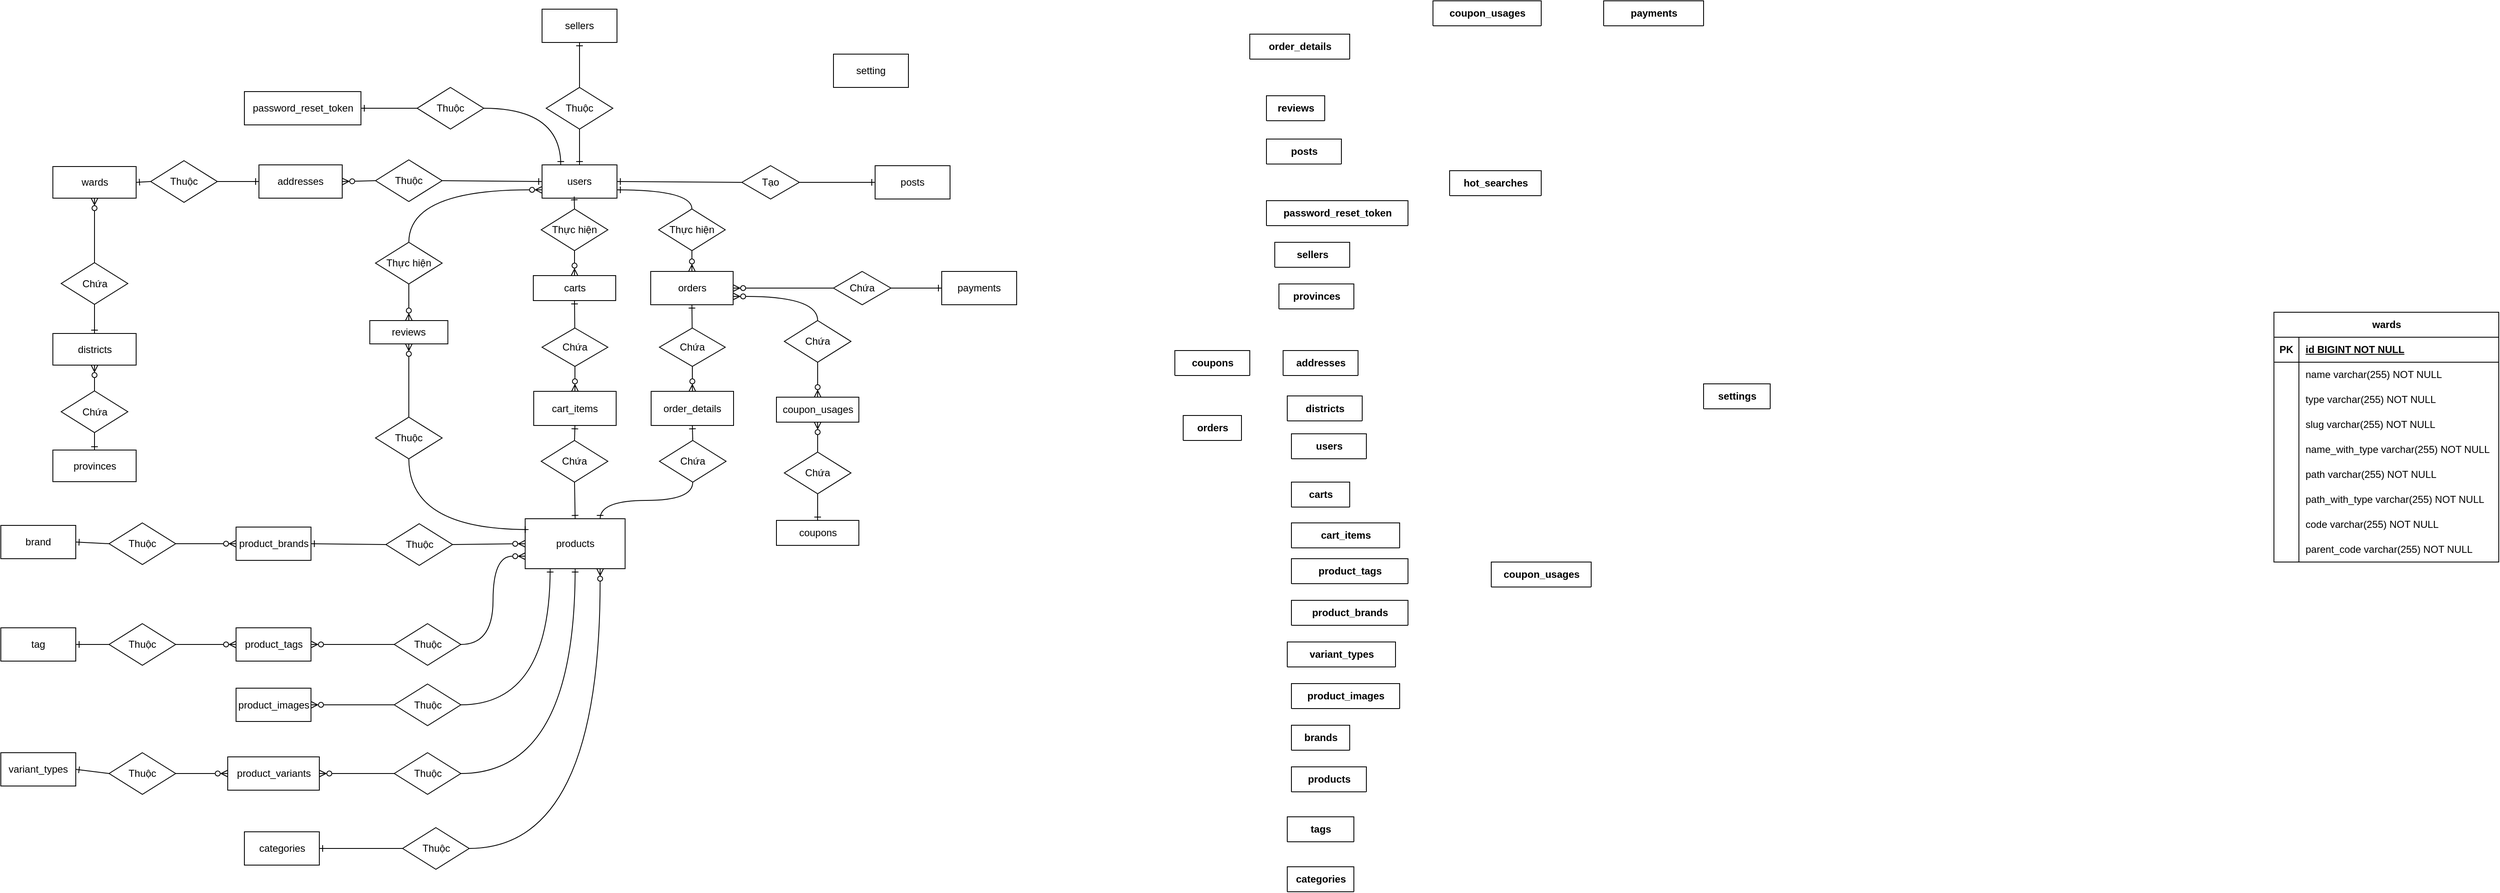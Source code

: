 <mxfile version="21.6.8" type="device">
  <diagram id="R2lEEEUBdFMjLlhIrx00" name="Page-1">
    <mxGraphModel dx="4303" dy="3147" grid="1" gridSize="10" guides="1" tooltips="1" connect="1" arrows="1" fold="1" page="1" pageScale="1" pageWidth="850" pageHeight="1100" math="0" shadow="0" extFonts="Permanent Marker^https://fonts.googleapis.com/css?family=Permanent+Marker">
      <root>
        <mxCell id="0" />
        <mxCell id="1" parent="0" />
        <mxCell id="nmY3lDGc3yM8BwdgsMuK-421" value="addresses" style="shape=table;startSize=30;container=1;collapsible=1;childLayout=tableLayout;fixedRows=1;rowLines=0;fontStyle=1;align=center;resizeLast=1;html=1;" parent="1" vertex="1" collapsed="1">
          <mxGeometry x="770" y="-140" width="90" height="30" as="geometry">
            <mxRectangle x="710" y="-486" width="270" height="240" as="alternateBounds" />
          </mxGeometry>
        </mxCell>
        <mxCell id="nmY3lDGc3yM8BwdgsMuK-422" value="" style="shape=tableRow;horizontal=0;startSize=0;swimlaneHead=0;swimlaneBody=0;fillColor=none;collapsible=0;dropTarget=0;points=[[0,0.5],[1,0.5]];portConstraint=eastwest;top=0;left=0;right=0;bottom=1;" parent="nmY3lDGc3yM8BwdgsMuK-421" vertex="1">
          <mxGeometry y="30" width="270" height="30" as="geometry" />
        </mxCell>
        <mxCell id="nmY3lDGc3yM8BwdgsMuK-423" value="PK" style="shape=partialRectangle;connectable=0;fillColor=none;top=0;left=0;bottom=0;right=0;fontStyle=1;overflow=hidden;whiteSpace=wrap;html=1;" parent="nmY3lDGc3yM8BwdgsMuK-422" vertex="1">
          <mxGeometry width="30" height="30" as="geometry">
            <mxRectangle width="30" height="30" as="alternateBounds" />
          </mxGeometry>
        </mxCell>
        <mxCell id="nmY3lDGc3yM8BwdgsMuK-424" value="id BIGINT NOT NULL" style="shape=partialRectangle;connectable=0;fillColor=none;top=0;left=0;bottom=0;right=0;align=left;spacingLeft=6;fontStyle=5;overflow=hidden;whiteSpace=wrap;html=1;" parent="nmY3lDGc3yM8BwdgsMuK-422" vertex="1">
          <mxGeometry x="30" width="240" height="30" as="geometry">
            <mxRectangle width="240" height="30" as="alternateBounds" />
          </mxGeometry>
        </mxCell>
        <mxCell id="nmY3lDGc3yM8BwdgsMuK-425" value="" style="shape=tableRow;horizontal=0;startSize=0;swimlaneHead=0;swimlaneBody=0;fillColor=none;collapsible=0;dropTarget=0;points=[[0,0.5],[1,0.5]];portConstraint=eastwest;top=0;left=0;right=0;bottom=0;" parent="nmY3lDGc3yM8BwdgsMuK-421" vertex="1">
          <mxGeometry y="60" width="270" height="30" as="geometry" />
        </mxCell>
        <mxCell id="nmY3lDGc3yM8BwdgsMuK-426" value="FK" style="shape=partialRectangle;connectable=0;fillColor=none;top=0;left=0;bottom=0;right=0;editable=1;overflow=hidden;whiteSpace=wrap;html=1;" parent="nmY3lDGc3yM8BwdgsMuK-425" vertex="1">
          <mxGeometry width="30" height="30" as="geometry">
            <mxRectangle width="30" height="30" as="alternateBounds" />
          </mxGeometry>
        </mxCell>
        <mxCell id="nmY3lDGc3yM8BwdgsMuK-427" value="user_id BIGINT NOT NULL" style="shape=partialRectangle;connectable=0;fillColor=none;top=0;left=0;bottom=0;right=0;align=left;spacingLeft=6;overflow=hidden;whiteSpace=wrap;html=1;" parent="nmY3lDGc3yM8BwdgsMuK-425" vertex="1">
          <mxGeometry x="30" width="240" height="30" as="geometry">
            <mxRectangle width="240" height="30" as="alternateBounds" />
          </mxGeometry>
        </mxCell>
        <mxCell id="nmY3lDGc3yM8BwdgsMuK-483" style="shape=tableRow;horizontal=0;startSize=0;swimlaneHead=0;swimlaneBody=0;fillColor=none;collapsible=0;dropTarget=0;points=[[0,0.5],[1,0.5]];portConstraint=eastwest;top=0;left=0;right=0;bottom=0;" parent="nmY3lDGc3yM8BwdgsMuK-421" vertex="1">
          <mxGeometry y="90" width="270" height="30" as="geometry" />
        </mxCell>
        <mxCell id="nmY3lDGc3yM8BwdgsMuK-484" value="FK" style="shape=partialRectangle;connectable=0;fillColor=none;top=0;left=0;bottom=0;right=0;editable=1;overflow=hidden;whiteSpace=wrap;html=1;" parent="nmY3lDGc3yM8BwdgsMuK-483" vertex="1">
          <mxGeometry width="30" height="30" as="geometry">
            <mxRectangle width="30" height="30" as="alternateBounds" />
          </mxGeometry>
        </mxCell>
        <mxCell id="nmY3lDGc3yM8BwdgsMuK-485" value="ward_id BIGINT NOT NULL" style="shape=partialRectangle;connectable=0;fillColor=none;top=0;left=0;bottom=0;right=0;align=left;spacingLeft=6;overflow=hidden;whiteSpace=wrap;html=1;" parent="nmY3lDGc3yM8BwdgsMuK-483" vertex="1">
          <mxGeometry x="30" width="240" height="30" as="geometry">
            <mxRectangle width="240" height="30" as="alternateBounds" />
          </mxGeometry>
        </mxCell>
        <mxCell id="nmY3lDGc3yM8BwdgsMuK-428" value="" style="shape=tableRow;horizontal=0;startSize=0;swimlaneHead=0;swimlaneBody=0;fillColor=none;collapsible=0;dropTarget=0;points=[[0,0.5],[1,0.5]];portConstraint=eastwest;top=0;left=0;right=0;bottom=0;" parent="nmY3lDGc3yM8BwdgsMuK-421" vertex="1">
          <mxGeometry y="120" width="270" height="30" as="geometry" />
        </mxCell>
        <mxCell id="nmY3lDGc3yM8BwdgsMuK-429" value="" style="shape=partialRectangle;connectable=0;fillColor=none;top=0;left=0;bottom=0;right=0;editable=1;overflow=hidden;whiteSpace=wrap;html=1;" parent="nmY3lDGc3yM8BwdgsMuK-428" vertex="1">
          <mxGeometry width="30" height="30" as="geometry">
            <mxRectangle width="30" height="30" as="alternateBounds" />
          </mxGeometry>
        </mxCell>
        <mxCell id="nmY3lDGc3yM8BwdgsMuK-430" value="name varchar(128)&amp;nbsp; NOTNULL" style="shape=partialRectangle;connectable=0;fillColor=none;top=0;left=0;bottom=0;right=0;align=left;spacingLeft=6;overflow=hidden;whiteSpace=wrap;html=1;" parent="nmY3lDGc3yM8BwdgsMuK-428" vertex="1">
          <mxGeometry x="30" width="240" height="30" as="geometry">
            <mxRectangle width="240" height="30" as="alternateBounds" />
          </mxGeometry>
        </mxCell>
        <mxCell id="nmY3lDGc3yM8BwdgsMuK-431" value="" style="shape=tableRow;horizontal=0;startSize=0;swimlaneHead=0;swimlaneBody=0;fillColor=none;collapsible=0;dropTarget=0;points=[[0,0.5],[1,0.5]];portConstraint=eastwest;top=0;left=0;right=0;bottom=0;" parent="nmY3lDGc3yM8BwdgsMuK-421" vertex="1">
          <mxGeometry y="150" width="270" height="30" as="geometry" />
        </mxCell>
        <mxCell id="nmY3lDGc3yM8BwdgsMuK-432" value="" style="shape=partialRectangle;connectable=0;fillColor=none;top=0;left=0;bottom=0;right=0;editable=1;overflow=hidden;whiteSpace=wrap;html=1;" parent="nmY3lDGc3yM8BwdgsMuK-431" vertex="1">
          <mxGeometry width="30" height="30" as="geometry">
            <mxRectangle width="30" height="30" as="alternateBounds" />
          </mxGeometry>
        </mxCell>
        <mxCell id="nmY3lDGc3yM8BwdgsMuK-433" value="phone varchar(10) NOT NULL" style="shape=partialRectangle;connectable=0;fillColor=none;top=0;left=0;bottom=0;right=0;align=left;spacingLeft=6;overflow=hidden;whiteSpace=wrap;html=1;" parent="nmY3lDGc3yM8BwdgsMuK-431" vertex="1">
          <mxGeometry x="30" width="240" height="30" as="geometry">
            <mxRectangle width="240" height="30" as="alternateBounds" />
          </mxGeometry>
        </mxCell>
        <mxCell id="nmY3lDGc3yM8BwdgsMuK-480" style="shape=tableRow;horizontal=0;startSize=0;swimlaneHead=0;swimlaneBody=0;fillColor=none;collapsible=0;dropTarget=0;points=[[0,0.5],[1,0.5]];portConstraint=eastwest;top=0;left=0;right=0;bottom=0;" parent="nmY3lDGc3yM8BwdgsMuK-421" vertex="1">
          <mxGeometry y="180" width="270" height="30" as="geometry" />
        </mxCell>
        <mxCell id="nmY3lDGc3yM8BwdgsMuK-481" style="shape=partialRectangle;connectable=0;fillColor=none;top=0;left=0;bottom=0;right=0;editable=1;overflow=hidden;whiteSpace=wrap;html=1;" parent="nmY3lDGc3yM8BwdgsMuK-480" vertex="1">
          <mxGeometry width="30" height="30" as="geometry">
            <mxRectangle width="30" height="30" as="alternateBounds" />
          </mxGeometry>
        </mxCell>
        <mxCell id="nmY3lDGc3yM8BwdgsMuK-482" value="note varchar(255) NOT NULL" style="shape=partialRectangle;connectable=0;fillColor=none;top=0;left=0;bottom=0;right=0;align=left;spacingLeft=6;overflow=hidden;whiteSpace=wrap;html=1;" parent="nmY3lDGc3yM8BwdgsMuK-480" vertex="1">
          <mxGeometry x="30" width="240" height="30" as="geometry">
            <mxRectangle width="240" height="30" as="alternateBounds" />
          </mxGeometry>
        </mxCell>
        <mxCell id="nmY3lDGc3yM8BwdgsMuK-472" style="shape=tableRow;horizontal=0;startSize=0;swimlaneHead=0;swimlaneBody=0;fillColor=none;collapsible=0;dropTarget=0;points=[[0,0.5],[1,0.5]];portConstraint=eastwest;top=0;left=0;right=0;bottom=0;" parent="nmY3lDGc3yM8BwdgsMuK-421" vertex="1">
          <mxGeometry y="210" width="270" height="30" as="geometry" />
        </mxCell>
        <mxCell id="nmY3lDGc3yM8BwdgsMuK-473" style="shape=partialRectangle;connectable=0;fillColor=none;top=0;left=0;bottom=0;right=0;editable=1;overflow=hidden;whiteSpace=wrap;html=1;" parent="nmY3lDGc3yM8BwdgsMuK-472" vertex="1">
          <mxGeometry width="30" height="30" as="geometry">
            <mxRectangle width="30" height="30" as="alternateBounds" />
          </mxGeometry>
        </mxCell>
        <mxCell id="nmY3lDGc3yM8BwdgsMuK-474" value="address_infor varchar(255) NOT NULL" style="shape=partialRectangle;connectable=0;fillColor=none;top=0;left=0;bottom=0;right=0;align=left;spacingLeft=6;overflow=hidden;whiteSpace=wrap;html=1;" parent="nmY3lDGc3yM8BwdgsMuK-472" vertex="1">
          <mxGeometry x="30" width="240" height="30" as="geometry">
            <mxRectangle width="240" height="30" as="alternateBounds" />
          </mxGeometry>
        </mxCell>
        <mxCell id="nmY3lDGc3yM8BwdgsMuK-486" value="brands" style="shape=table;startSize=30;container=1;collapsible=1;childLayout=tableLayout;fixedRows=1;rowLines=0;fontStyle=1;align=center;resizeLast=1;html=1;" parent="1" vertex="1" collapsed="1">
          <mxGeometry x="780" y="310" width="70" height="30" as="geometry">
            <mxRectangle x="1450" y="-276" width="270" height="150" as="alternateBounds" />
          </mxGeometry>
        </mxCell>
        <mxCell id="nmY3lDGc3yM8BwdgsMuK-487" value="" style="shape=tableRow;horizontal=0;startSize=0;swimlaneHead=0;swimlaneBody=0;fillColor=none;collapsible=0;dropTarget=0;points=[[0,0.5],[1,0.5]];portConstraint=eastwest;top=0;left=0;right=0;bottom=1;" parent="nmY3lDGc3yM8BwdgsMuK-486" vertex="1">
          <mxGeometry y="30" width="270" height="30" as="geometry" />
        </mxCell>
        <mxCell id="nmY3lDGc3yM8BwdgsMuK-488" value="PK" style="shape=partialRectangle;connectable=0;fillColor=none;top=0;left=0;bottom=0;right=0;fontStyle=1;overflow=hidden;whiteSpace=wrap;html=1;" parent="nmY3lDGc3yM8BwdgsMuK-487" vertex="1">
          <mxGeometry width="30" height="30" as="geometry">
            <mxRectangle width="30" height="30" as="alternateBounds" />
          </mxGeometry>
        </mxCell>
        <mxCell id="nmY3lDGc3yM8BwdgsMuK-489" value="id BIGINT NOT NULL" style="shape=partialRectangle;connectable=0;fillColor=none;top=0;left=0;bottom=0;right=0;align=left;spacingLeft=6;fontStyle=5;overflow=hidden;whiteSpace=wrap;html=1;" parent="nmY3lDGc3yM8BwdgsMuK-487" vertex="1">
          <mxGeometry x="30" width="240" height="30" as="geometry">
            <mxRectangle width="240" height="30" as="alternateBounds" />
          </mxGeometry>
        </mxCell>
        <mxCell id="nmY3lDGc3yM8BwdgsMuK-496" value="" style="shape=tableRow;horizontal=0;startSize=0;swimlaneHead=0;swimlaneBody=0;fillColor=none;collapsible=0;dropTarget=0;points=[[0,0.5],[1,0.5]];portConstraint=eastwest;top=0;left=0;right=0;bottom=0;" parent="nmY3lDGc3yM8BwdgsMuK-486" vertex="1">
          <mxGeometry y="60" width="270" height="30" as="geometry" />
        </mxCell>
        <mxCell id="nmY3lDGc3yM8BwdgsMuK-497" value="" style="shape=partialRectangle;connectable=0;fillColor=none;top=0;left=0;bottom=0;right=0;editable=1;overflow=hidden;whiteSpace=wrap;html=1;" parent="nmY3lDGc3yM8BwdgsMuK-496" vertex="1">
          <mxGeometry width="30" height="30" as="geometry">
            <mxRectangle width="30" height="30" as="alternateBounds" />
          </mxGeometry>
        </mxCell>
        <mxCell id="nmY3lDGc3yM8BwdgsMuK-498" value="name varchar(128)&amp;nbsp; NOTNULL" style="shape=partialRectangle;connectable=0;fillColor=none;top=0;left=0;bottom=0;right=0;align=left;spacingLeft=6;overflow=hidden;whiteSpace=wrap;html=1;" parent="nmY3lDGc3yM8BwdgsMuK-496" vertex="1">
          <mxGeometry x="30" width="240" height="30" as="geometry">
            <mxRectangle width="240" height="30" as="alternateBounds" />
          </mxGeometry>
        </mxCell>
        <mxCell id="nmY3lDGc3yM8BwdgsMuK-499" value="" style="shape=tableRow;horizontal=0;startSize=0;swimlaneHead=0;swimlaneBody=0;fillColor=none;collapsible=0;dropTarget=0;points=[[0,0.5],[1,0.5]];portConstraint=eastwest;top=0;left=0;right=0;bottom=0;" parent="nmY3lDGc3yM8BwdgsMuK-486" vertex="1">
          <mxGeometry y="90" width="270" height="30" as="geometry" />
        </mxCell>
        <mxCell id="nmY3lDGc3yM8BwdgsMuK-500" value="" style="shape=partialRectangle;connectable=0;fillColor=none;top=0;left=0;bottom=0;right=0;editable=1;overflow=hidden;whiteSpace=wrap;html=1;" parent="nmY3lDGc3yM8BwdgsMuK-499" vertex="1">
          <mxGeometry width="30" height="30" as="geometry">
            <mxRectangle width="30" height="30" as="alternateBounds" />
          </mxGeometry>
        </mxCell>
        <mxCell id="nmY3lDGc3yM8BwdgsMuK-501" value="parent_id tinyint&amp;nbsp;" style="shape=partialRectangle;connectable=0;fillColor=none;top=0;left=0;bottom=0;right=0;align=left;spacingLeft=6;overflow=hidden;whiteSpace=wrap;html=1;" parent="nmY3lDGc3yM8BwdgsMuK-499" vertex="1">
          <mxGeometry x="30" width="240" height="30" as="geometry">
            <mxRectangle width="240" height="30" as="alternateBounds" />
          </mxGeometry>
        </mxCell>
        <mxCell id="nmY3lDGc3yM8BwdgsMuK-505" style="shape=tableRow;horizontal=0;startSize=0;swimlaneHead=0;swimlaneBody=0;fillColor=none;collapsible=0;dropTarget=0;points=[[0,0.5],[1,0.5]];portConstraint=eastwest;top=0;left=0;right=0;bottom=0;" parent="nmY3lDGc3yM8BwdgsMuK-486" vertex="1">
          <mxGeometry y="120" width="270" height="30" as="geometry" />
        </mxCell>
        <mxCell id="nmY3lDGc3yM8BwdgsMuK-506" style="shape=partialRectangle;connectable=0;fillColor=none;top=0;left=0;bottom=0;right=0;editable=1;overflow=hidden;whiteSpace=wrap;html=1;" parent="nmY3lDGc3yM8BwdgsMuK-505" vertex="1">
          <mxGeometry width="30" height="30" as="geometry">
            <mxRectangle width="30" height="30" as="alternateBounds" />
          </mxGeometry>
        </mxCell>
        <mxCell id="nmY3lDGc3yM8BwdgsMuK-507" value="icon_url varchar(255)" style="shape=partialRectangle;connectable=0;fillColor=none;top=0;left=0;bottom=0;right=0;align=left;spacingLeft=6;overflow=hidden;whiteSpace=wrap;html=1;" parent="nmY3lDGc3yM8BwdgsMuK-505" vertex="1">
          <mxGeometry x="30" width="240" height="30" as="geometry">
            <mxRectangle width="240" height="30" as="alternateBounds" />
          </mxGeometry>
        </mxCell>
        <mxCell id="nmY3lDGc3yM8BwdgsMuK-508" value="cart_items" style="shape=table;startSize=30;container=1;collapsible=1;childLayout=tableLayout;fixedRows=1;rowLines=0;fontStyle=1;align=center;resizeLast=1;html=1;" parent="1" vertex="1" collapsed="1">
          <mxGeometry x="780" y="67" width="130" height="30" as="geometry">
            <mxRectangle x="100" y="-131" width="270" height="210" as="alternateBounds" />
          </mxGeometry>
        </mxCell>
        <mxCell id="nmY3lDGc3yM8BwdgsMuK-509" value="" style="shape=tableRow;horizontal=0;startSize=0;swimlaneHead=0;swimlaneBody=0;fillColor=none;collapsible=0;dropTarget=0;points=[[0,0.5],[1,0.5]];portConstraint=eastwest;top=0;left=0;right=0;bottom=1;" parent="nmY3lDGc3yM8BwdgsMuK-508" vertex="1">
          <mxGeometry y="30" width="270" height="30" as="geometry" />
        </mxCell>
        <mxCell id="nmY3lDGc3yM8BwdgsMuK-510" value="PK" style="shape=partialRectangle;connectable=0;fillColor=none;top=0;left=0;bottom=0;right=0;fontStyle=1;overflow=hidden;whiteSpace=wrap;html=1;" parent="nmY3lDGc3yM8BwdgsMuK-509" vertex="1">
          <mxGeometry width="30" height="30" as="geometry">
            <mxRectangle width="30" height="30" as="alternateBounds" />
          </mxGeometry>
        </mxCell>
        <mxCell id="nmY3lDGc3yM8BwdgsMuK-511" value="id BIGINT NOT NULL" style="shape=partialRectangle;connectable=0;fillColor=none;top=0;left=0;bottom=0;right=0;align=left;spacingLeft=6;fontStyle=5;overflow=hidden;whiteSpace=wrap;html=1;" parent="nmY3lDGc3yM8BwdgsMuK-509" vertex="1">
          <mxGeometry x="30" width="240" height="30" as="geometry">
            <mxRectangle width="240" height="30" as="alternateBounds" />
          </mxGeometry>
        </mxCell>
        <mxCell id="nmY3lDGc3yM8BwdgsMuK-512" value="" style="shape=tableRow;horizontal=0;startSize=0;swimlaneHead=0;swimlaneBody=0;fillColor=none;collapsible=0;dropTarget=0;points=[[0,0.5],[1,0.5]];portConstraint=eastwest;top=0;left=0;right=0;bottom=0;" parent="nmY3lDGc3yM8BwdgsMuK-508" vertex="1">
          <mxGeometry y="60" width="270" height="30" as="geometry" />
        </mxCell>
        <mxCell id="nmY3lDGc3yM8BwdgsMuK-513" value="FK" style="shape=partialRectangle;connectable=0;fillColor=none;top=0;left=0;bottom=0;right=0;editable=1;overflow=hidden;whiteSpace=wrap;html=1;" parent="nmY3lDGc3yM8BwdgsMuK-512" vertex="1">
          <mxGeometry width="30" height="30" as="geometry">
            <mxRectangle width="30" height="30" as="alternateBounds" />
          </mxGeometry>
        </mxCell>
        <mxCell id="nmY3lDGc3yM8BwdgsMuK-514" value="cart_id BIGINT NOT NULL" style="shape=partialRectangle;connectable=0;fillColor=none;top=0;left=0;bottom=0;right=0;align=left;spacingLeft=6;overflow=hidden;whiteSpace=wrap;html=1;" parent="nmY3lDGc3yM8BwdgsMuK-512" vertex="1">
          <mxGeometry x="30" width="240" height="30" as="geometry">
            <mxRectangle width="240" height="30" as="alternateBounds" />
          </mxGeometry>
        </mxCell>
        <mxCell id="nmY3lDGc3yM8BwdgsMuK-530" style="shape=tableRow;horizontal=0;startSize=0;swimlaneHead=0;swimlaneBody=0;fillColor=none;collapsible=0;dropTarget=0;points=[[0,0.5],[1,0.5]];portConstraint=eastwest;top=0;left=0;right=0;bottom=0;" parent="nmY3lDGc3yM8BwdgsMuK-508" vertex="1">
          <mxGeometry y="90" width="270" height="30" as="geometry" />
        </mxCell>
        <mxCell id="nmY3lDGc3yM8BwdgsMuK-531" value="FK" style="shape=partialRectangle;connectable=0;fillColor=none;top=0;left=0;bottom=0;right=0;editable=1;overflow=hidden;whiteSpace=wrap;html=1;" parent="nmY3lDGc3yM8BwdgsMuK-530" vertex="1">
          <mxGeometry width="30" height="30" as="geometry">
            <mxRectangle width="30" height="30" as="alternateBounds" />
          </mxGeometry>
        </mxCell>
        <mxCell id="nmY3lDGc3yM8BwdgsMuK-532" value="product_id BIGINT NOT NULL" style="shape=partialRectangle;connectable=0;fillColor=none;top=0;left=0;bottom=0;right=0;align=left;spacingLeft=6;overflow=hidden;whiteSpace=wrap;html=1;" parent="nmY3lDGc3yM8BwdgsMuK-530" vertex="1">
          <mxGeometry x="30" width="240" height="30" as="geometry">
            <mxRectangle width="240" height="30" as="alternateBounds" />
          </mxGeometry>
        </mxCell>
        <mxCell id="nmY3lDGc3yM8BwdgsMuK-515" style="shape=tableRow;horizontal=0;startSize=0;swimlaneHead=0;swimlaneBody=0;fillColor=none;collapsible=0;dropTarget=0;points=[[0,0.5],[1,0.5]];portConstraint=eastwest;top=0;left=0;right=0;bottom=0;" parent="nmY3lDGc3yM8BwdgsMuK-508" vertex="1">
          <mxGeometry y="120" width="270" height="30" as="geometry" />
        </mxCell>
        <mxCell id="nmY3lDGc3yM8BwdgsMuK-516" value="" style="shape=partialRectangle;connectable=0;fillColor=none;top=0;left=0;bottom=0;right=0;editable=1;overflow=hidden;whiteSpace=wrap;html=1;" parent="nmY3lDGc3yM8BwdgsMuK-515" vertex="1">
          <mxGeometry width="30" height="30" as="geometry">
            <mxRectangle width="30" height="30" as="alternateBounds" />
          </mxGeometry>
        </mxCell>
        <mxCell id="nmY3lDGc3yM8BwdgsMuK-517" value="quantity BIGINT NOT NULL" style="shape=partialRectangle;connectable=0;fillColor=none;top=0;left=0;bottom=0;right=0;align=left;spacingLeft=6;overflow=hidden;whiteSpace=wrap;html=1;" parent="nmY3lDGc3yM8BwdgsMuK-515" vertex="1">
          <mxGeometry x="30" width="240" height="30" as="geometry">
            <mxRectangle width="240" height="30" as="alternateBounds" />
          </mxGeometry>
        </mxCell>
        <mxCell id="nmY3lDGc3yM8BwdgsMuK-518" value="" style="shape=tableRow;horizontal=0;startSize=0;swimlaneHead=0;swimlaneBody=0;fillColor=none;collapsible=0;dropTarget=0;points=[[0,0.5],[1,0.5]];portConstraint=eastwest;top=0;left=0;right=0;bottom=0;" parent="nmY3lDGc3yM8BwdgsMuK-508" vertex="1">
          <mxGeometry y="150" width="270" height="30" as="geometry" />
        </mxCell>
        <mxCell id="nmY3lDGc3yM8BwdgsMuK-519" value="" style="shape=partialRectangle;connectable=0;fillColor=none;top=0;left=0;bottom=0;right=0;editable=1;overflow=hidden;whiteSpace=wrap;html=1;" parent="nmY3lDGc3yM8BwdgsMuK-518" vertex="1">
          <mxGeometry width="30" height="30" as="geometry">
            <mxRectangle width="30" height="30" as="alternateBounds" />
          </mxGeometry>
        </mxCell>
        <mxCell id="nmY3lDGc3yM8BwdgsMuK-520" value="status varchar(50)&amp;nbsp; NOTNULL" style="shape=partialRectangle;connectable=0;fillColor=none;top=0;left=0;bottom=0;right=0;align=left;spacingLeft=6;overflow=hidden;whiteSpace=wrap;html=1;" parent="nmY3lDGc3yM8BwdgsMuK-518" vertex="1">
          <mxGeometry x="30" width="240" height="30" as="geometry">
            <mxRectangle width="240" height="30" as="alternateBounds" />
          </mxGeometry>
        </mxCell>
        <mxCell id="nmY3lDGc3yM8BwdgsMuK-521" value="" style="shape=tableRow;horizontal=0;startSize=0;swimlaneHead=0;swimlaneBody=0;fillColor=none;collapsible=0;dropTarget=0;points=[[0,0.5],[1,0.5]];portConstraint=eastwest;top=0;left=0;right=0;bottom=0;" parent="nmY3lDGc3yM8BwdgsMuK-508" vertex="1">
          <mxGeometry y="180" width="270" height="30" as="geometry" />
        </mxCell>
        <mxCell id="nmY3lDGc3yM8BwdgsMuK-522" value="" style="shape=partialRectangle;connectable=0;fillColor=none;top=0;left=0;bottom=0;right=0;editable=1;overflow=hidden;whiteSpace=wrap;html=1;" parent="nmY3lDGc3yM8BwdgsMuK-521" vertex="1">
          <mxGeometry width="30" height="30" as="geometry">
            <mxRectangle width="30" height="30" as="alternateBounds" />
          </mxGeometry>
        </mxCell>
        <mxCell id="nmY3lDGc3yM8BwdgsMuK-523" value="price BIGINT NOT NULL" style="shape=partialRectangle;connectable=0;fillColor=none;top=0;left=0;bottom=0;right=0;align=left;spacingLeft=6;overflow=hidden;whiteSpace=wrap;html=1;" parent="nmY3lDGc3yM8BwdgsMuK-521" vertex="1">
          <mxGeometry x="30" width="240" height="30" as="geometry">
            <mxRectangle width="240" height="30" as="alternateBounds" />
          </mxGeometry>
        </mxCell>
        <mxCell id="nmY3lDGc3yM8BwdgsMuK-533" value="carts" style="shape=table;startSize=30;container=1;collapsible=1;childLayout=tableLayout;fixedRows=1;rowLines=0;fontStyle=1;align=center;resizeLast=1;html=1;" parent="1" vertex="1" collapsed="1">
          <mxGeometry x="780" y="18" width="70" height="30" as="geometry">
            <mxRectangle x="790" y="-151" width="270" height="150" as="alternateBounds" />
          </mxGeometry>
        </mxCell>
        <mxCell id="nmY3lDGc3yM8BwdgsMuK-534" value="" style="shape=tableRow;horizontal=0;startSize=0;swimlaneHead=0;swimlaneBody=0;fillColor=none;collapsible=0;dropTarget=0;points=[[0,0.5],[1,0.5]];portConstraint=eastwest;top=0;left=0;right=0;bottom=1;" parent="nmY3lDGc3yM8BwdgsMuK-533" vertex="1">
          <mxGeometry y="30" width="270" height="30" as="geometry" />
        </mxCell>
        <mxCell id="nmY3lDGc3yM8BwdgsMuK-535" value="PK" style="shape=partialRectangle;connectable=0;fillColor=none;top=0;left=0;bottom=0;right=0;fontStyle=1;overflow=hidden;whiteSpace=wrap;html=1;" parent="nmY3lDGc3yM8BwdgsMuK-534" vertex="1">
          <mxGeometry width="30" height="30" as="geometry">
            <mxRectangle width="30" height="30" as="alternateBounds" />
          </mxGeometry>
        </mxCell>
        <mxCell id="nmY3lDGc3yM8BwdgsMuK-536" value="id BIGINT NOT NULL" style="shape=partialRectangle;connectable=0;fillColor=none;top=0;left=0;bottom=0;right=0;align=left;spacingLeft=6;fontStyle=5;overflow=hidden;whiteSpace=wrap;html=1;" parent="nmY3lDGc3yM8BwdgsMuK-534" vertex="1">
          <mxGeometry x="30" width="240" height="30" as="geometry">
            <mxRectangle width="240" height="30" as="alternateBounds" />
          </mxGeometry>
        </mxCell>
        <mxCell id="nmY3lDGc3yM8BwdgsMuK-537" value="" style="shape=tableRow;horizontal=0;startSize=0;swimlaneHead=0;swimlaneBody=0;fillColor=none;collapsible=0;dropTarget=0;points=[[0,0.5],[1,0.5]];portConstraint=eastwest;top=0;left=0;right=0;bottom=0;" parent="nmY3lDGc3yM8BwdgsMuK-533" vertex="1">
          <mxGeometry y="60" width="270" height="30" as="geometry" />
        </mxCell>
        <mxCell id="nmY3lDGc3yM8BwdgsMuK-538" value="FK" style="shape=partialRectangle;connectable=0;fillColor=none;top=0;left=0;bottom=0;right=0;editable=1;overflow=hidden;whiteSpace=wrap;html=1;" parent="nmY3lDGc3yM8BwdgsMuK-537" vertex="1">
          <mxGeometry width="30" height="30" as="geometry">
            <mxRectangle width="30" height="30" as="alternateBounds" />
          </mxGeometry>
        </mxCell>
        <mxCell id="nmY3lDGc3yM8BwdgsMuK-539" value="user_id BIGINT NOT NULL" style="shape=partialRectangle;connectable=0;fillColor=none;top=0;left=0;bottom=0;right=0;align=left;spacingLeft=6;overflow=hidden;whiteSpace=wrap;html=1;" parent="nmY3lDGc3yM8BwdgsMuK-537" vertex="1">
          <mxGeometry x="30" width="240" height="30" as="geometry">
            <mxRectangle width="240" height="30" as="alternateBounds" />
          </mxGeometry>
        </mxCell>
        <mxCell id="nmY3lDGc3yM8BwdgsMuK-540" style="shape=tableRow;horizontal=0;startSize=0;swimlaneHead=0;swimlaneBody=0;fillColor=none;collapsible=0;dropTarget=0;points=[[0,0.5],[1,0.5]];portConstraint=eastwest;top=0;left=0;right=0;bottom=0;" parent="nmY3lDGc3yM8BwdgsMuK-533" vertex="1">
          <mxGeometry y="90" width="270" height="30" as="geometry" />
        </mxCell>
        <mxCell id="nmY3lDGc3yM8BwdgsMuK-541" value="" style="shape=partialRectangle;connectable=0;fillColor=none;top=0;left=0;bottom=0;right=0;editable=1;overflow=hidden;whiteSpace=wrap;html=1;" parent="nmY3lDGc3yM8BwdgsMuK-540" vertex="1">
          <mxGeometry width="30" height="30" as="geometry">
            <mxRectangle width="30" height="30" as="alternateBounds" />
          </mxGeometry>
        </mxCell>
        <mxCell id="nmY3lDGc3yM8BwdgsMuK-542" value="created_at timestamp" style="shape=partialRectangle;connectable=0;fillColor=none;top=0;left=0;bottom=0;right=0;align=left;spacingLeft=6;overflow=hidden;whiteSpace=wrap;html=1;" parent="nmY3lDGc3yM8BwdgsMuK-540" vertex="1">
          <mxGeometry x="30" width="240" height="30" as="geometry">
            <mxRectangle width="240" height="30" as="alternateBounds" />
          </mxGeometry>
        </mxCell>
        <mxCell id="nmY3lDGc3yM8BwdgsMuK-543" value="" style="shape=tableRow;horizontal=0;startSize=0;swimlaneHead=0;swimlaneBody=0;fillColor=none;collapsible=0;dropTarget=0;points=[[0,0.5],[1,0.5]];portConstraint=eastwest;top=0;left=0;right=0;bottom=0;" parent="nmY3lDGc3yM8BwdgsMuK-533" vertex="1">
          <mxGeometry y="120" width="270" height="30" as="geometry" />
        </mxCell>
        <mxCell id="nmY3lDGc3yM8BwdgsMuK-544" value="" style="shape=partialRectangle;connectable=0;fillColor=none;top=0;left=0;bottom=0;right=0;editable=1;overflow=hidden;whiteSpace=wrap;html=1;" parent="nmY3lDGc3yM8BwdgsMuK-543" vertex="1">
          <mxGeometry width="30" height="30" as="geometry">
            <mxRectangle width="30" height="30" as="alternateBounds" />
          </mxGeometry>
        </mxCell>
        <mxCell id="nmY3lDGc3yM8BwdgsMuK-545" value="updated_at timestamp" style="shape=partialRectangle;connectable=0;fillColor=none;top=0;left=0;bottom=0;right=0;align=left;spacingLeft=6;overflow=hidden;whiteSpace=wrap;html=1;" parent="nmY3lDGc3yM8BwdgsMuK-543" vertex="1">
          <mxGeometry x="30" width="240" height="30" as="geometry">
            <mxRectangle width="240" height="30" as="alternateBounds" />
          </mxGeometry>
        </mxCell>
        <mxCell id="nmY3lDGc3yM8BwdgsMuK-590" value="categories" style="shape=table;startSize=30;container=1;collapsible=1;childLayout=tableLayout;fixedRows=1;rowLines=0;fontStyle=1;align=center;resizeLast=1;html=1;" parent="1" vertex="1" collapsed="1">
          <mxGeometry x="775" y="480" width="80" height="30" as="geometry">
            <mxRectangle x="775" y="480" width="270" height="150" as="alternateBounds" />
          </mxGeometry>
        </mxCell>
        <mxCell id="nmY3lDGc3yM8BwdgsMuK-591" value="" style="shape=tableRow;horizontal=0;startSize=0;swimlaneHead=0;swimlaneBody=0;fillColor=none;collapsible=0;dropTarget=0;points=[[0,0.5],[1,0.5]];portConstraint=eastwest;top=0;left=0;right=0;bottom=1;" parent="nmY3lDGc3yM8BwdgsMuK-590" vertex="1">
          <mxGeometry y="30" width="270" height="30" as="geometry" />
        </mxCell>
        <mxCell id="nmY3lDGc3yM8BwdgsMuK-592" value="PK" style="shape=partialRectangle;connectable=0;fillColor=none;top=0;left=0;bottom=0;right=0;fontStyle=1;overflow=hidden;whiteSpace=wrap;html=1;" parent="nmY3lDGc3yM8BwdgsMuK-591" vertex="1">
          <mxGeometry width="30" height="30" as="geometry">
            <mxRectangle width="30" height="30" as="alternateBounds" />
          </mxGeometry>
        </mxCell>
        <mxCell id="nmY3lDGc3yM8BwdgsMuK-593" value="id BIGINT NOT NULL" style="shape=partialRectangle;connectable=0;fillColor=none;top=0;left=0;bottom=0;right=0;align=left;spacingLeft=6;fontStyle=5;overflow=hidden;whiteSpace=wrap;html=1;" parent="nmY3lDGc3yM8BwdgsMuK-591" vertex="1">
          <mxGeometry x="30" width="240" height="30" as="geometry">
            <mxRectangle width="240" height="30" as="alternateBounds" />
          </mxGeometry>
        </mxCell>
        <mxCell id="nmY3lDGc3yM8BwdgsMuK-594" value="" style="shape=tableRow;horizontal=0;startSize=0;swimlaneHead=0;swimlaneBody=0;fillColor=none;collapsible=0;dropTarget=0;points=[[0,0.5],[1,0.5]];portConstraint=eastwest;top=0;left=0;right=0;bottom=0;" parent="nmY3lDGc3yM8BwdgsMuK-590" vertex="1">
          <mxGeometry y="60" width="270" height="30" as="geometry" />
        </mxCell>
        <mxCell id="nmY3lDGc3yM8BwdgsMuK-595" value="" style="shape=partialRectangle;connectable=0;fillColor=none;top=0;left=0;bottom=0;right=0;editable=1;overflow=hidden;whiteSpace=wrap;html=1;" parent="nmY3lDGc3yM8BwdgsMuK-594" vertex="1">
          <mxGeometry width="30" height="30" as="geometry">
            <mxRectangle width="30" height="30" as="alternateBounds" />
          </mxGeometry>
        </mxCell>
        <mxCell id="nmY3lDGc3yM8BwdgsMuK-596" value="name varchar(128)&amp;nbsp; NOTNULL" style="shape=partialRectangle;connectable=0;fillColor=none;top=0;left=0;bottom=0;right=0;align=left;spacingLeft=6;overflow=hidden;whiteSpace=wrap;html=1;" parent="nmY3lDGc3yM8BwdgsMuK-594" vertex="1">
          <mxGeometry x="30" width="240" height="30" as="geometry">
            <mxRectangle width="240" height="30" as="alternateBounds" />
          </mxGeometry>
        </mxCell>
        <mxCell id="nmY3lDGc3yM8BwdgsMuK-597" value="" style="shape=tableRow;horizontal=0;startSize=0;swimlaneHead=0;swimlaneBody=0;fillColor=none;collapsible=0;dropTarget=0;points=[[0,0.5],[1,0.5]];portConstraint=eastwest;top=0;left=0;right=0;bottom=0;" parent="nmY3lDGc3yM8BwdgsMuK-590" vertex="1">
          <mxGeometry y="90" width="270" height="30" as="geometry" />
        </mxCell>
        <mxCell id="nmY3lDGc3yM8BwdgsMuK-598" value="" style="shape=partialRectangle;connectable=0;fillColor=none;top=0;left=0;bottom=0;right=0;editable=1;overflow=hidden;whiteSpace=wrap;html=1;" parent="nmY3lDGc3yM8BwdgsMuK-597" vertex="1">
          <mxGeometry width="30" height="30" as="geometry">
            <mxRectangle width="30" height="30" as="alternateBounds" />
          </mxGeometry>
        </mxCell>
        <mxCell id="nmY3lDGc3yM8BwdgsMuK-599" value="parent_id tinyint&amp;nbsp;" style="shape=partialRectangle;connectable=0;fillColor=none;top=0;left=0;bottom=0;right=0;align=left;spacingLeft=6;overflow=hidden;whiteSpace=wrap;html=1;" parent="nmY3lDGc3yM8BwdgsMuK-597" vertex="1">
          <mxGeometry x="30" width="240" height="30" as="geometry">
            <mxRectangle width="240" height="30" as="alternateBounds" />
          </mxGeometry>
        </mxCell>
        <mxCell id="nmY3lDGc3yM8BwdgsMuK-600" style="shape=tableRow;horizontal=0;startSize=0;swimlaneHead=0;swimlaneBody=0;fillColor=none;collapsible=0;dropTarget=0;points=[[0,0.5],[1,0.5]];portConstraint=eastwest;top=0;left=0;right=0;bottom=0;" parent="nmY3lDGc3yM8BwdgsMuK-590" vertex="1">
          <mxGeometry y="120" width="270" height="30" as="geometry" />
        </mxCell>
        <mxCell id="nmY3lDGc3yM8BwdgsMuK-601" style="shape=partialRectangle;connectable=0;fillColor=none;top=0;left=0;bottom=0;right=0;editable=1;overflow=hidden;whiteSpace=wrap;html=1;" parent="nmY3lDGc3yM8BwdgsMuK-600" vertex="1">
          <mxGeometry width="30" height="30" as="geometry">
            <mxRectangle width="30" height="30" as="alternateBounds" />
          </mxGeometry>
        </mxCell>
        <mxCell id="nmY3lDGc3yM8BwdgsMuK-602" value="icon_url varchar(255)" style="shape=partialRectangle;connectable=0;fillColor=none;top=0;left=0;bottom=0;right=0;align=left;spacingLeft=6;overflow=hidden;whiteSpace=wrap;html=1;" parent="nmY3lDGc3yM8BwdgsMuK-600" vertex="1">
          <mxGeometry x="30" width="240" height="30" as="geometry">
            <mxRectangle width="240" height="30" as="alternateBounds" />
          </mxGeometry>
        </mxCell>
        <mxCell id="nmY3lDGc3yM8BwdgsMuK-603" value="coupon_usages" style="shape=table;startSize=30;container=1;collapsible=1;childLayout=tableLayout;fixedRows=1;rowLines=0;fontStyle=1;align=center;resizeLast=1;html=1;" parent="1" vertex="1" collapsed="1">
          <mxGeometry x="950" y="-560" width="130" height="30" as="geometry">
            <mxRectangle x="950" y="-560" width="270" height="180" as="alternateBounds" />
          </mxGeometry>
        </mxCell>
        <mxCell id="nmY3lDGc3yM8BwdgsMuK-607" value="" style="shape=tableRow;horizontal=0;startSize=0;swimlaneHead=0;swimlaneBody=0;fillColor=none;collapsible=0;dropTarget=0;points=[[0,0.5],[1,0.5]];portConstraint=eastwest;top=0;left=0;right=0;bottom=0;" parent="nmY3lDGc3yM8BwdgsMuK-603" vertex="1">
          <mxGeometry y="30" width="270" height="30" as="geometry" />
        </mxCell>
        <mxCell id="nmY3lDGc3yM8BwdgsMuK-608" value="" style="shape=partialRectangle;connectable=0;fillColor=none;top=0;left=0;bottom=0;right=0;editable=1;overflow=hidden;whiteSpace=wrap;html=1;" parent="nmY3lDGc3yM8BwdgsMuK-607" vertex="1">
          <mxGeometry width="30" height="30" as="geometry">
            <mxRectangle width="30" height="30" as="alternateBounds" />
          </mxGeometry>
        </mxCell>
        <mxCell id="nmY3lDGc3yM8BwdgsMuK-609" value="user_id BIGINT NOT NULL" style="shape=partialRectangle;connectable=0;fillColor=none;top=0;left=0;bottom=0;right=0;align=left;spacingLeft=6;overflow=hidden;whiteSpace=wrap;html=1;" parent="nmY3lDGc3yM8BwdgsMuK-607" vertex="1">
          <mxGeometry x="30" width="240" height="30" as="geometry">
            <mxRectangle width="240" height="30" as="alternateBounds" />
          </mxGeometry>
        </mxCell>
        <mxCell id="EsLofsSti6F0c-WlRjBh-46" style="shape=tableRow;horizontal=0;startSize=0;swimlaneHead=0;swimlaneBody=0;fillColor=none;collapsible=0;dropTarget=0;points=[[0,0.5],[1,0.5]];portConstraint=eastwest;top=0;left=0;right=0;bottom=0;" parent="nmY3lDGc3yM8BwdgsMuK-603" vertex="1">
          <mxGeometry y="60" width="270" height="30" as="geometry" />
        </mxCell>
        <mxCell id="EsLofsSti6F0c-WlRjBh-47" style="shape=partialRectangle;connectable=0;fillColor=none;top=0;left=0;bottom=0;right=0;editable=1;overflow=hidden;whiteSpace=wrap;html=1;" parent="EsLofsSti6F0c-WlRjBh-46" vertex="1">
          <mxGeometry width="30" height="30" as="geometry">
            <mxRectangle width="30" height="30" as="alternateBounds" />
          </mxGeometry>
        </mxCell>
        <mxCell id="EsLofsSti6F0c-WlRjBh-48" value="coupon_id BIGINT NOT NULL" style="shape=partialRectangle;connectable=0;fillColor=none;top=0;left=0;bottom=0;right=0;align=left;spacingLeft=6;overflow=hidden;whiteSpace=wrap;html=1;" parent="EsLofsSti6F0c-WlRjBh-46" vertex="1">
          <mxGeometry x="30" width="240" height="30" as="geometry">
            <mxRectangle width="240" height="30" as="alternateBounds" />
          </mxGeometry>
        </mxCell>
        <mxCell id="EsLofsSti6F0c-WlRjBh-40" style="shape=tableRow;horizontal=0;startSize=0;swimlaneHead=0;swimlaneBody=0;fillColor=none;collapsible=0;dropTarget=0;points=[[0,0.5],[1,0.5]];portConstraint=eastwest;top=0;left=0;right=0;bottom=0;" parent="nmY3lDGc3yM8BwdgsMuK-603" vertex="1">
          <mxGeometry y="90" width="270" height="30" as="geometry" />
        </mxCell>
        <mxCell id="EsLofsSti6F0c-WlRjBh-41" style="shape=partialRectangle;connectable=0;fillColor=none;top=0;left=0;bottom=0;right=0;editable=1;overflow=hidden;whiteSpace=wrap;html=1;" parent="EsLofsSti6F0c-WlRjBh-40" vertex="1">
          <mxGeometry width="30" height="30" as="geometry">
            <mxRectangle width="30" height="30" as="alternateBounds" />
          </mxGeometry>
        </mxCell>
        <mxCell id="EsLofsSti6F0c-WlRjBh-42" value="order_id BIGINT NOT NULL" style="shape=partialRectangle;connectable=0;fillColor=none;top=0;left=0;bottom=0;right=0;align=left;spacingLeft=6;overflow=hidden;whiteSpace=wrap;html=1;" parent="EsLofsSti6F0c-WlRjBh-40" vertex="1">
          <mxGeometry x="30" width="240" height="30" as="geometry">
            <mxRectangle width="240" height="30" as="alternateBounds" />
          </mxGeometry>
        </mxCell>
        <mxCell id="EsLofsSti6F0c-WlRjBh-37" style="shape=tableRow;horizontal=0;startSize=0;swimlaneHead=0;swimlaneBody=0;fillColor=none;collapsible=0;dropTarget=0;points=[[0,0.5],[1,0.5]];portConstraint=eastwest;top=0;left=0;right=0;bottom=0;" parent="nmY3lDGc3yM8BwdgsMuK-603" vertex="1">
          <mxGeometry y="120" width="270" height="30" as="geometry" />
        </mxCell>
        <mxCell id="EsLofsSti6F0c-WlRjBh-38" style="shape=partialRectangle;connectable=0;fillColor=none;top=0;left=0;bottom=0;right=0;editable=1;overflow=hidden;whiteSpace=wrap;html=1;" parent="EsLofsSti6F0c-WlRjBh-37" vertex="1">
          <mxGeometry width="30" height="30" as="geometry">
            <mxRectangle width="30" height="30" as="alternateBounds" />
          </mxGeometry>
        </mxCell>
        <mxCell id="EsLofsSti6F0c-WlRjBh-39" value="created_at timestamp" style="shape=partialRectangle;connectable=0;fillColor=none;top=0;left=0;bottom=0;right=0;align=left;spacingLeft=6;overflow=hidden;whiteSpace=wrap;html=1;" parent="EsLofsSti6F0c-WlRjBh-37" vertex="1">
          <mxGeometry x="30" width="240" height="30" as="geometry">
            <mxRectangle width="240" height="30" as="alternateBounds" />
          </mxGeometry>
        </mxCell>
        <mxCell id="nmY3lDGc3yM8BwdgsMuK-610" style="shape=tableRow;horizontal=0;startSize=0;swimlaneHead=0;swimlaneBody=0;fillColor=none;collapsible=0;dropTarget=0;points=[[0,0.5],[1,0.5]];portConstraint=eastwest;top=0;left=0;right=0;bottom=0;" parent="nmY3lDGc3yM8BwdgsMuK-603" vertex="1">
          <mxGeometry y="150" width="270" height="30" as="geometry" />
        </mxCell>
        <mxCell id="nmY3lDGc3yM8BwdgsMuK-611" value="" style="shape=partialRectangle;connectable=0;fillColor=none;top=0;left=0;bottom=0;right=0;editable=1;overflow=hidden;whiteSpace=wrap;html=1;" parent="nmY3lDGc3yM8BwdgsMuK-610" vertex="1">
          <mxGeometry width="30" height="30" as="geometry">
            <mxRectangle width="30" height="30" as="alternateBounds" />
          </mxGeometry>
        </mxCell>
        <mxCell id="nmY3lDGc3yM8BwdgsMuK-612" value="updated_at timestamp" style="shape=partialRectangle;connectable=0;fillColor=none;top=0;left=0;bottom=0;right=0;align=left;spacingLeft=6;overflow=hidden;whiteSpace=wrap;html=1;" parent="nmY3lDGc3yM8BwdgsMuK-610" vertex="1">
          <mxGeometry x="30" width="240" height="30" as="geometry">
            <mxRectangle width="240" height="30" as="alternateBounds" />
          </mxGeometry>
        </mxCell>
        <mxCell id="nmY3lDGc3yM8BwdgsMuK-631" value="coupons" style="shape=table;startSize=30;container=1;collapsible=1;childLayout=tableLayout;fixedRows=1;rowLines=0;fontStyle=1;align=center;resizeLast=1;html=1;" parent="1" vertex="1" collapsed="1">
          <mxGeometry x="640" y="-140" width="90" height="30" as="geometry">
            <mxRectangle x="580" y="-140" width="270" height="270" as="alternateBounds" />
          </mxGeometry>
        </mxCell>
        <mxCell id="nmY3lDGc3yM8BwdgsMuK-632" value="" style="shape=tableRow;horizontal=0;startSize=0;swimlaneHead=0;swimlaneBody=0;fillColor=none;collapsible=0;dropTarget=0;points=[[0,0.5],[1,0.5]];portConstraint=eastwest;top=0;left=0;right=0;bottom=1;" parent="nmY3lDGc3yM8BwdgsMuK-631" vertex="1">
          <mxGeometry y="30" width="270" height="30" as="geometry" />
        </mxCell>
        <mxCell id="nmY3lDGc3yM8BwdgsMuK-633" value="PK" style="shape=partialRectangle;connectable=0;fillColor=none;top=0;left=0;bottom=0;right=0;fontStyle=1;overflow=hidden;whiteSpace=wrap;html=1;" parent="nmY3lDGc3yM8BwdgsMuK-632" vertex="1">
          <mxGeometry width="30" height="30" as="geometry">
            <mxRectangle width="30" height="30" as="alternateBounds" />
          </mxGeometry>
        </mxCell>
        <mxCell id="nmY3lDGc3yM8BwdgsMuK-634" value="id BIGINT NOT NULL" style="shape=partialRectangle;connectable=0;fillColor=none;top=0;left=0;bottom=0;right=0;align=left;spacingLeft=6;fontStyle=5;overflow=hidden;whiteSpace=wrap;html=1;" parent="nmY3lDGc3yM8BwdgsMuK-632" vertex="1">
          <mxGeometry x="30" width="240" height="30" as="geometry">
            <mxRectangle width="240" height="30" as="alternateBounds" />
          </mxGeometry>
        </mxCell>
        <mxCell id="nmY3lDGc3yM8BwdgsMuK-635" value="" style="shape=tableRow;horizontal=0;startSize=0;swimlaneHead=0;swimlaneBody=0;fillColor=none;collapsible=0;dropTarget=0;points=[[0,0.5],[1,0.5]];portConstraint=eastwest;top=0;left=0;right=0;bottom=0;" parent="nmY3lDGc3yM8BwdgsMuK-631" vertex="1">
          <mxGeometry y="60" width="270" height="30" as="geometry" />
        </mxCell>
        <mxCell id="nmY3lDGc3yM8BwdgsMuK-636" value="" style="shape=partialRectangle;connectable=0;fillColor=none;top=0;left=0;bottom=0;right=0;editable=1;overflow=hidden;whiteSpace=wrap;html=1;" parent="nmY3lDGc3yM8BwdgsMuK-635" vertex="1">
          <mxGeometry width="30" height="30" as="geometry">
            <mxRectangle width="30" height="30" as="alternateBounds" />
          </mxGeometry>
        </mxCell>
        <mxCell id="nmY3lDGc3yM8BwdgsMuK-637" value="code BIGINT NOT NULL" style="shape=partialRectangle;connectable=0;fillColor=none;top=0;left=0;bottom=0;right=0;align=left;spacingLeft=6;overflow=hidden;whiteSpace=wrap;html=1;" parent="nmY3lDGc3yM8BwdgsMuK-635" vertex="1">
          <mxGeometry x="30" width="240" height="30" as="geometry">
            <mxRectangle width="240" height="30" as="alternateBounds" />
          </mxGeometry>
        </mxCell>
        <mxCell id="nmY3lDGc3yM8BwdgsMuK-641" value="" style="shape=tableRow;horizontal=0;startSize=0;swimlaneHead=0;swimlaneBody=0;fillColor=none;collapsible=0;dropTarget=0;points=[[0,0.5],[1,0.5]];portConstraint=eastwest;top=0;left=0;right=0;bottom=0;" parent="nmY3lDGc3yM8BwdgsMuK-631" vertex="1">
          <mxGeometry y="90" width="270" height="30" as="geometry" />
        </mxCell>
        <mxCell id="nmY3lDGc3yM8BwdgsMuK-642" value="" style="shape=partialRectangle;connectable=0;fillColor=none;top=0;left=0;bottom=0;right=0;editable=1;overflow=hidden;whiteSpace=wrap;html=1;" parent="nmY3lDGc3yM8BwdgsMuK-641" vertex="1">
          <mxGeometry width="30" height="30" as="geometry">
            <mxRectangle width="30" height="30" as="alternateBounds" />
          </mxGeometry>
        </mxCell>
        <mxCell id="nmY3lDGc3yM8BwdgsMuK-643" value="amount varchar(48)&amp;nbsp; NOTNULL" style="shape=partialRectangle;connectable=0;fillColor=none;top=0;left=0;bottom=0;right=0;align=left;spacingLeft=6;overflow=hidden;whiteSpace=wrap;html=1;" parent="nmY3lDGc3yM8BwdgsMuK-641" vertex="1">
          <mxGeometry x="30" width="240" height="30" as="geometry">
            <mxRectangle width="240" height="30" as="alternateBounds" />
          </mxGeometry>
        </mxCell>
        <mxCell id="nmY3lDGc3yM8BwdgsMuK-644" value="" style="shape=tableRow;horizontal=0;startSize=0;swimlaneHead=0;swimlaneBody=0;fillColor=none;collapsible=0;dropTarget=0;points=[[0,0.5],[1,0.5]];portConstraint=eastwest;top=0;left=0;right=0;bottom=0;" parent="nmY3lDGc3yM8BwdgsMuK-631" vertex="1">
          <mxGeometry y="120" width="270" height="30" as="geometry" />
        </mxCell>
        <mxCell id="nmY3lDGc3yM8BwdgsMuK-645" value="" style="shape=partialRectangle;connectable=0;fillColor=none;top=0;left=0;bottom=0;right=0;editable=1;overflow=hidden;whiteSpace=wrap;html=1;" parent="nmY3lDGc3yM8BwdgsMuK-644" vertex="1">
          <mxGeometry width="30" height="30" as="geometry">
            <mxRectangle width="30" height="30" as="alternateBounds" />
          </mxGeometry>
        </mxCell>
        <mxCell id="nmY3lDGc3yM8BwdgsMuK-646" value="code varchar(20) NOT NULL" style="shape=partialRectangle;connectable=0;fillColor=none;top=0;left=0;bottom=0;right=0;align=left;spacingLeft=6;overflow=hidden;whiteSpace=wrap;html=1;" parent="nmY3lDGc3yM8BwdgsMuK-644" vertex="1">
          <mxGeometry x="30" width="240" height="30" as="geometry">
            <mxRectangle width="240" height="30" as="alternateBounds" />
          </mxGeometry>
        </mxCell>
        <mxCell id="nmY3lDGc3yM8BwdgsMuK-647" style="shape=tableRow;horizontal=0;startSize=0;swimlaneHead=0;swimlaneBody=0;fillColor=none;collapsible=0;dropTarget=0;points=[[0,0.5],[1,0.5]];portConstraint=eastwest;top=0;left=0;right=0;bottom=0;" parent="nmY3lDGc3yM8BwdgsMuK-631" vertex="1">
          <mxGeometry y="150" width="270" height="30" as="geometry" />
        </mxCell>
        <mxCell id="nmY3lDGc3yM8BwdgsMuK-648" style="shape=partialRectangle;connectable=0;fillColor=none;top=0;left=0;bottom=0;right=0;editable=1;overflow=hidden;whiteSpace=wrap;html=1;" parent="nmY3lDGc3yM8BwdgsMuK-647" vertex="1">
          <mxGeometry width="30" height="30" as="geometry">
            <mxRectangle width="30" height="30" as="alternateBounds" />
          </mxGeometry>
        </mxCell>
        <mxCell id="nmY3lDGc3yM8BwdgsMuK-649" value="description varchar(255) NOT NULL" style="shape=partialRectangle;connectable=0;fillColor=none;top=0;left=0;bottom=0;right=0;align=left;spacingLeft=6;overflow=hidden;whiteSpace=wrap;html=1;" parent="nmY3lDGc3yM8BwdgsMuK-647" vertex="1">
          <mxGeometry x="30" width="240" height="30" as="geometry">
            <mxRectangle width="240" height="30" as="alternateBounds" />
          </mxGeometry>
        </mxCell>
        <mxCell id="nmY3lDGc3yM8BwdgsMuK-650" style="shape=tableRow;horizontal=0;startSize=0;swimlaneHead=0;swimlaneBody=0;fillColor=none;collapsible=0;dropTarget=0;points=[[0,0.5],[1,0.5]];portConstraint=eastwest;top=0;left=0;right=0;bottom=0;" parent="nmY3lDGc3yM8BwdgsMuK-631" vertex="1">
          <mxGeometry y="180" width="270" height="30" as="geometry" />
        </mxCell>
        <mxCell id="nmY3lDGc3yM8BwdgsMuK-651" style="shape=partialRectangle;connectable=0;fillColor=none;top=0;left=0;bottom=0;right=0;editable=1;overflow=hidden;whiteSpace=wrap;html=1;" parent="nmY3lDGc3yM8BwdgsMuK-650" vertex="1">
          <mxGeometry width="30" height="30" as="geometry">
            <mxRectangle width="30" height="30" as="alternateBounds" />
          </mxGeometry>
        </mxCell>
        <mxCell id="nmY3lDGc3yM8BwdgsMuK-652" value="quantity BIGINT NOT NULL" style="shape=partialRectangle;connectable=0;fillColor=none;top=0;left=0;bottom=0;right=0;align=left;spacingLeft=6;overflow=hidden;whiteSpace=wrap;html=1;" parent="nmY3lDGc3yM8BwdgsMuK-650" vertex="1">
          <mxGeometry x="30" width="240" height="30" as="geometry">
            <mxRectangle width="240" height="30" as="alternateBounds" />
          </mxGeometry>
        </mxCell>
        <mxCell id="nmY3lDGc3yM8BwdgsMuK-656" style="shape=tableRow;horizontal=0;startSize=0;swimlaneHead=0;swimlaneBody=0;fillColor=none;collapsible=0;dropTarget=0;points=[[0,0.5],[1,0.5]];portConstraint=eastwest;top=0;left=0;right=0;bottom=0;" parent="nmY3lDGc3yM8BwdgsMuK-631" vertex="1">
          <mxGeometry y="210" width="270" height="30" as="geometry" />
        </mxCell>
        <mxCell id="nmY3lDGc3yM8BwdgsMuK-657" style="shape=partialRectangle;connectable=0;fillColor=none;top=0;left=0;bottom=0;right=0;editable=1;overflow=hidden;whiteSpace=wrap;html=1;" parent="nmY3lDGc3yM8BwdgsMuK-656" vertex="1">
          <mxGeometry width="30" height="30" as="geometry">
            <mxRectangle width="30" height="30" as="alternateBounds" />
          </mxGeometry>
        </mxCell>
        <mxCell id="nmY3lDGc3yM8BwdgsMuK-658" value="start_date DATE NOT NULL&amp;nbsp;" style="shape=partialRectangle;connectable=0;fillColor=none;top=0;left=0;bottom=0;right=0;align=left;spacingLeft=6;overflow=hidden;whiteSpace=wrap;html=1;" parent="nmY3lDGc3yM8BwdgsMuK-656" vertex="1">
          <mxGeometry x="30" width="240" height="30" as="geometry">
            <mxRectangle width="240" height="30" as="alternateBounds" />
          </mxGeometry>
        </mxCell>
        <mxCell id="nmY3lDGc3yM8BwdgsMuK-653" style="shape=tableRow;horizontal=0;startSize=0;swimlaneHead=0;swimlaneBody=0;fillColor=none;collapsible=0;dropTarget=0;points=[[0,0.5],[1,0.5]];portConstraint=eastwest;top=0;left=0;right=0;bottom=0;" parent="nmY3lDGc3yM8BwdgsMuK-631" vertex="1">
          <mxGeometry y="240" width="270" height="30" as="geometry" />
        </mxCell>
        <mxCell id="nmY3lDGc3yM8BwdgsMuK-654" style="shape=partialRectangle;connectable=0;fillColor=none;top=0;left=0;bottom=0;right=0;editable=1;overflow=hidden;whiteSpace=wrap;html=1;" parent="nmY3lDGc3yM8BwdgsMuK-653" vertex="1">
          <mxGeometry width="30" height="30" as="geometry">
            <mxRectangle width="30" height="30" as="alternateBounds" />
          </mxGeometry>
        </mxCell>
        <mxCell id="nmY3lDGc3yM8BwdgsMuK-655" value="end_date DATE NOT NULL&amp;nbsp;" style="shape=partialRectangle;connectable=0;fillColor=none;top=0;left=0;bottom=0;right=0;align=left;spacingLeft=6;overflow=hidden;whiteSpace=wrap;html=1;" parent="nmY3lDGc3yM8BwdgsMuK-653" vertex="1">
          <mxGeometry x="30" width="240" height="30" as="geometry">
            <mxRectangle width="240" height="30" as="alternateBounds" />
          </mxGeometry>
        </mxCell>
        <mxCell id="nmY3lDGc3yM8BwdgsMuK-659" value="posts" style="shape=table;startSize=30;container=1;collapsible=1;childLayout=tableLayout;fixedRows=1;rowLines=0;fontStyle=1;align=center;resizeLast=1;html=1;" parent="1" vertex="1" collapsed="1">
          <mxGeometry x="750" y="-394" width="90" height="30" as="geometry">
            <mxRectangle x="1130" y="-100" width="270" height="270" as="alternateBounds" />
          </mxGeometry>
        </mxCell>
        <mxCell id="nmY3lDGc3yM8BwdgsMuK-660" value="" style="shape=tableRow;horizontal=0;startSize=0;swimlaneHead=0;swimlaneBody=0;fillColor=none;collapsible=0;dropTarget=0;points=[[0,0.5],[1,0.5]];portConstraint=eastwest;top=0;left=0;right=0;bottom=1;" parent="nmY3lDGc3yM8BwdgsMuK-659" vertex="1">
          <mxGeometry y="30" width="270" height="30" as="geometry" />
        </mxCell>
        <mxCell id="nmY3lDGc3yM8BwdgsMuK-661" value="PK" style="shape=partialRectangle;connectable=0;fillColor=none;top=0;left=0;bottom=0;right=0;fontStyle=1;overflow=hidden;whiteSpace=wrap;html=1;" parent="nmY3lDGc3yM8BwdgsMuK-660" vertex="1">
          <mxGeometry width="30" height="30" as="geometry">
            <mxRectangle width="30" height="30" as="alternateBounds" />
          </mxGeometry>
        </mxCell>
        <mxCell id="nmY3lDGc3yM8BwdgsMuK-662" value="id BIGINT NOT NULL" style="shape=partialRectangle;connectable=0;fillColor=none;top=0;left=0;bottom=0;right=0;align=left;spacingLeft=6;fontStyle=5;overflow=hidden;whiteSpace=wrap;html=1;" parent="nmY3lDGc3yM8BwdgsMuK-660" vertex="1">
          <mxGeometry x="30" width="240" height="30" as="geometry">
            <mxRectangle width="240" height="30" as="alternateBounds" />
          </mxGeometry>
        </mxCell>
        <mxCell id="nmY3lDGc3yM8BwdgsMuK-663" value="" style="shape=tableRow;horizontal=0;startSize=0;swimlaneHead=0;swimlaneBody=0;fillColor=none;collapsible=0;dropTarget=0;points=[[0,0.5],[1,0.5]];portConstraint=eastwest;top=0;left=0;right=0;bottom=0;" parent="nmY3lDGc3yM8BwdgsMuK-659" vertex="1">
          <mxGeometry y="60" width="270" height="30" as="geometry" />
        </mxCell>
        <mxCell id="nmY3lDGc3yM8BwdgsMuK-664" value="" style="shape=partialRectangle;connectable=0;fillColor=none;top=0;left=0;bottom=0;right=0;editable=1;overflow=hidden;whiteSpace=wrap;html=1;" parent="nmY3lDGc3yM8BwdgsMuK-663" vertex="1">
          <mxGeometry width="30" height="30" as="geometry">
            <mxRectangle width="30" height="30" as="alternateBounds" />
          </mxGeometry>
        </mxCell>
        <mxCell id="nmY3lDGc3yM8BwdgsMuK-665" value="title varchar(255) NOT NULL" style="shape=partialRectangle;connectable=0;fillColor=none;top=0;left=0;bottom=0;right=0;align=left;spacingLeft=6;overflow=hidden;whiteSpace=wrap;html=1;" parent="nmY3lDGc3yM8BwdgsMuK-663" vertex="1">
          <mxGeometry x="30" width="240" height="30" as="geometry">
            <mxRectangle width="240" height="30" as="alternateBounds" />
          </mxGeometry>
        </mxCell>
        <mxCell id="nmY3lDGc3yM8BwdgsMuK-666" style="shape=tableRow;horizontal=0;startSize=0;swimlaneHead=0;swimlaneBody=0;fillColor=none;collapsible=0;dropTarget=0;points=[[0,0.5],[1,0.5]];portConstraint=eastwest;top=0;left=0;right=0;bottom=0;" parent="nmY3lDGc3yM8BwdgsMuK-659" vertex="1">
          <mxGeometry y="90" width="270" height="30" as="geometry" />
        </mxCell>
        <mxCell id="nmY3lDGc3yM8BwdgsMuK-667" value="" style="shape=partialRectangle;connectable=0;fillColor=none;top=0;left=0;bottom=0;right=0;editable=1;overflow=hidden;whiteSpace=wrap;html=1;" parent="nmY3lDGc3yM8BwdgsMuK-666" vertex="1">
          <mxGeometry width="30" height="30" as="geometry">
            <mxRectangle width="30" height="30" as="alternateBounds" />
          </mxGeometry>
        </mxCell>
        <mxCell id="nmY3lDGc3yM8BwdgsMuK-668" value="content TEXT NOT NULL" style="shape=partialRectangle;connectable=0;fillColor=none;top=0;left=0;bottom=0;right=0;align=left;spacingLeft=6;overflow=hidden;whiteSpace=wrap;html=1;" parent="nmY3lDGc3yM8BwdgsMuK-666" vertex="1">
          <mxGeometry x="30" width="240" height="30" as="geometry">
            <mxRectangle width="240" height="30" as="alternateBounds" />
          </mxGeometry>
        </mxCell>
        <mxCell id="nmY3lDGc3yM8BwdgsMuK-669" value="" style="shape=tableRow;horizontal=0;startSize=0;swimlaneHead=0;swimlaneBody=0;fillColor=none;collapsible=0;dropTarget=0;points=[[0,0.5],[1,0.5]];portConstraint=eastwest;top=0;left=0;right=0;bottom=0;" parent="nmY3lDGc3yM8BwdgsMuK-659" vertex="1">
          <mxGeometry y="120" width="270" height="30" as="geometry" />
        </mxCell>
        <mxCell id="nmY3lDGc3yM8BwdgsMuK-670" value="" style="shape=partialRectangle;connectable=0;fillColor=none;top=0;left=0;bottom=0;right=0;editable=1;overflow=hidden;whiteSpace=wrap;html=1;" parent="nmY3lDGc3yM8BwdgsMuK-669" vertex="1">
          <mxGeometry width="30" height="30" as="geometry">
            <mxRectangle width="30" height="30" as="alternateBounds" />
          </mxGeometry>
        </mxCell>
        <mxCell id="nmY3lDGc3yM8BwdgsMuK-671" value="author_id BIGINT NOT NULL" style="shape=partialRectangle;connectable=0;fillColor=none;top=0;left=0;bottom=0;right=0;align=left;spacingLeft=6;overflow=hidden;whiteSpace=wrap;html=1;" parent="nmY3lDGc3yM8BwdgsMuK-669" vertex="1">
          <mxGeometry x="30" width="240" height="30" as="geometry">
            <mxRectangle width="240" height="30" as="alternateBounds" />
          </mxGeometry>
        </mxCell>
        <mxCell id="nmY3lDGc3yM8BwdgsMuK-672" value="" style="shape=tableRow;horizontal=0;startSize=0;swimlaneHead=0;swimlaneBody=0;fillColor=none;collapsible=0;dropTarget=0;points=[[0,0.5],[1,0.5]];portConstraint=eastwest;top=0;left=0;right=0;bottom=0;" parent="nmY3lDGc3yM8BwdgsMuK-659" vertex="1">
          <mxGeometry y="150" width="270" height="30" as="geometry" />
        </mxCell>
        <mxCell id="nmY3lDGc3yM8BwdgsMuK-673" value="" style="shape=partialRectangle;connectable=0;fillColor=none;top=0;left=0;bottom=0;right=0;editable=1;overflow=hidden;whiteSpace=wrap;html=1;" parent="nmY3lDGc3yM8BwdgsMuK-672" vertex="1">
          <mxGeometry width="30" height="30" as="geometry">
            <mxRectangle width="30" height="30" as="alternateBounds" />
          </mxGeometry>
        </mxCell>
        <mxCell id="nmY3lDGc3yM8BwdgsMuK-674" value="tags varchar(255) NOT NULL" style="shape=partialRectangle;connectable=0;fillColor=none;top=0;left=0;bottom=0;right=0;align=left;spacingLeft=6;overflow=hidden;whiteSpace=wrap;html=1;" parent="nmY3lDGc3yM8BwdgsMuK-672" vertex="1">
          <mxGeometry x="30" width="240" height="30" as="geometry">
            <mxRectangle width="240" height="30" as="alternateBounds" />
          </mxGeometry>
        </mxCell>
        <mxCell id="nmY3lDGc3yM8BwdgsMuK-675" style="shape=tableRow;horizontal=0;startSize=0;swimlaneHead=0;swimlaneBody=0;fillColor=none;collapsible=0;dropTarget=0;points=[[0,0.5],[1,0.5]];portConstraint=eastwest;top=0;left=0;right=0;bottom=0;" parent="nmY3lDGc3yM8BwdgsMuK-659" vertex="1">
          <mxGeometry y="180" width="270" height="30" as="geometry" />
        </mxCell>
        <mxCell id="nmY3lDGc3yM8BwdgsMuK-676" style="shape=partialRectangle;connectable=0;fillColor=none;top=0;left=0;bottom=0;right=0;editable=1;overflow=hidden;whiteSpace=wrap;html=1;" parent="nmY3lDGc3yM8BwdgsMuK-675" vertex="1">
          <mxGeometry width="30" height="30" as="geometry">
            <mxRectangle width="30" height="30" as="alternateBounds" />
          </mxGeometry>
        </mxCell>
        <mxCell id="nmY3lDGc3yM8BwdgsMuK-677" value="img varchar(255) NOT NULL" style="shape=partialRectangle;connectable=0;fillColor=none;top=0;left=0;bottom=0;right=0;align=left;spacingLeft=6;overflow=hidden;whiteSpace=wrap;html=1;" parent="nmY3lDGc3yM8BwdgsMuK-675" vertex="1">
          <mxGeometry x="30" width="240" height="30" as="geometry">
            <mxRectangle width="240" height="30" as="alternateBounds" />
          </mxGeometry>
        </mxCell>
        <mxCell id="nmY3lDGc3yM8BwdgsMuK-678" style="shape=tableRow;horizontal=0;startSize=0;swimlaneHead=0;swimlaneBody=0;fillColor=none;collapsible=0;dropTarget=0;points=[[0,0.5],[1,0.5]];portConstraint=eastwest;top=0;left=0;right=0;bottom=0;" parent="nmY3lDGc3yM8BwdgsMuK-659" vertex="1">
          <mxGeometry y="210" width="270" height="30" as="geometry" />
        </mxCell>
        <mxCell id="nmY3lDGc3yM8BwdgsMuK-679" style="shape=partialRectangle;connectable=0;fillColor=none;top=0;left=0;bottom=0;right=0;editable=1;overflow=hidden;whiteSpace=wrap;html=1;" parent="nmY3lDGc3yM8BwdgsMuK-678" vertex="1">
          <mxGeometry width="30" height="30" as="geometry">
            <mxRectangle width="30" height="30" as="alternateBounds" />
          </mxGeometry>
        </mxCell>
        <mxCell id="nmY3lDGc3yM8BwdgsMuK-680" value="created_at TIMESTAMP" style="shape=partialRectangle;connectable=0;fillColor=none;top=0;left=0;bottom=0;right=0;align=left;spacingLeft=6;overflow=hidden;whiteSpace=wrap;html=1;" parent="nmY3lDGc3yM8BwdgsMuK-678" vertex="1">
          <mxGeometry x="30" width="240" height="30" as="geometry">
            <mxRectangle width="240" height="30" as="alternateBounds" />
          </mxGeometry>
        </mxCell>
        <mxCell id="nmY3lDGc3yM8BwdgsMuK-681" style="shape=tableRow;horizontal=0;startSize=0;swimlaneHead=0;swimlaneBody=0;fillColor=none;collapsible=0;dropTarget=0;points=[[0,0.5],[1,0.5]];portConstraint=eastwest;top=0;left=0;right=0;bottom=0;" parent="nmY3lDGc3yM8BwdgsMuK-659" vertex="1">
          <mxGeometry y="240" width="270" height="30" as="geometry" />
        </mxCell>
        <mxCell id="nmY3lDGc3yM8BwdgsMuK-682" style="shape=partialRectangle;connectable=0;fillColor=none;top=0;left=0;bottom=0;right=0;editable=1;overflow=hidden;whiteSpace=wrap;html=1;" parent="nmY3lDGc3yM8BwdgsMuK-681" vertex="1">
          <mxGeometry width="30" height="30" as="geometry">
            <mxRectangle width="30" height="30" as="alternateBounds" />
          </mxGeometry>
        </mxCell>
        <mxCell id="nmY3lDGc3yM8BwdgsMuK-683" value="updated_at TIMESTAMP" style="shape=partialRectangle;connectable=0;fillColor=none;top=0;left=0;bottom=0;right=0;align=left;spacingLeft=6;overflow=hidden;whiteSpace=wrap;html=1;" parent="nmY3lDGc3yM8BwdgsMuK-681" vertex="1">
          <mxGeometry x="30" width="240" height="30" as="geometry">
            <mxRectangle width="240" height="30" as="alternateBounds" />
          </mxGeometry>
        </mxCell>
        <mxCell id="EsLofsSti6F0c-WlRjBh-1" value="hot_searches" style="shape=table;startSize=30;container=1;collapsible=1;childLayout=tableLayout;fixedRows=1;rowLines=0;fontStyle=1;align=center;resizeLast=1;html=1;" parent="1" vertex="1" collapsed="1">
          <mxGeometry x="970" y="-356" width="110" height="30" as="geometry">
            <mxRectangle x="970" y="-356" width="270" height="180" as="alternateBounds" />
          </mxGeometry>
        </mxCell>
        <mxCell id="EsLofsSti6F0c-WlRjBh-2" value="" style="shape=tableRow;horizontal=0;startSize=0;swimlaneHead=0;swimlaneBody=0;fillColor=none;collapsible=0;dropTarget=0;points=[[0,0.5],[1,0.5]];portConstraint=eastwest;top=0;left=0;right=0;bottom=1;" parent="EsLofsSti6F0c-WlRjBh-1" vertex="1">
          <mxGeometry y="30" width="270" height="30" as="geometry" />
        </mxCell>
        <mxCell id="EsLofsSti6F0c-WlRjBh-3" value="PK" style="shape=partialRectangle;connectable=0;fillColor=none;top=0;left=0;bottom=0;right=0;fontStyle=1;overflow=hidden;whiteSpace=wrap;html=1;" parent="EsLofsSti6F0c-WlRjBh-2" vertex="1">
          <mxGeometry width="30" height="30" as="geometry">
            <mxRectangle width="30" height="30" as="alternateBounds" />
          </mxGeometry>
        </mxCell>
        <mxCell id="EsLofsSti6F0c-WlRjBh-4" value="id BIGINT NOT NULL" style="shape=partialRectangle;connectable=0;fillColor=none;top=0;left=0;bottom=0;right=0;align=left;spacingLeft=6;fontStyle=5;overflow=hidden;whiteSpace=wrap;html=1;" parent="EsLofsSti6F0c-WlRjBh-2" vertex="1">
          <mxGeometry x="30" width="240" height="30" as="geometry">
            <mxRectangle width="240" height="30" as="alternateBounds" />
          </mxGeometry>
        </mxCell>
        <mxCell id="EsLofsSti6F0c-WlRjBh-5" value="" style="shape=tableRow;horizontal=0;startSize=0;swimlaneHead=0;swimlaneBody=0;fillColor=none;collapsible=0;dropTarget=0;points=[[0,0.5],[1,0.5]];portConstraint=eastwest;top=0;left=0;right=0;bottom=0;" parent="EsLofsSti6F0c-WlRjBh-1" vertex="1">
          <mxGeometry y="60" width="270" height="30" as="geometry" />
        </mxCell>
        <mxCell id="EsLofsSti6F0c-WlRjBh-6" value="" style="shape=partialRectangle;connectable=0;fillColor=none;top=0;left=0;bottom=0;right=0;editable=1;overflow=hidden;whiteSpace=wrap;html=1;" parent="EsLofsSti6F0c-WlRjBh-5" vertex="1">
          <mxGeometry width="30" height="30" as="geometry">
            <mxRectangle width="30" height="30" as="alternateBounds" />
          </mxGeometry>
        </mxCell>
        <mxCell id="EsLofsSti6F0c-WlRjBh-7" value="keywords varchar(255) NOT NULL" style="shape=partialRectangle;connectable=0;fillColor=none;top=0;left=0;bottom=0;right=0;align=left;spacingLeft=6;overflow=hidden;whiteSpace=wrap;html=1;" parent="EsLofsSti6F0c-WlRjBh-5" vertex="1">
          <mxGeometry x="30" width="240" height="30" as="geometry">
            <mxRectangle width="240" height="30" as="alternateBounds" />
          </mxGeometry>
        </mxCell>
        <mxCell id="EsLofsSti6F0c-WlRjBh-15" style="shape=tableRow;horizontal=0;startSize=0;swimlaneHead=0;swimlaneBody=0;fillColor=none;collapsible=0;dropTarget=0;points=[[0,0.5],[1,0.5]];portConstraint=eastwest;top=0;left=0;right=0;bottom=0;" parent="EsLofsSti6F0c-WlRjBh-1" vertex="1">
          <mxGeometry y="90" width="270" height="30" as="geometry" />
        </mxCell>
        <mxCell id="EsLofsSti6F0c-WlRjBh-16" style="shape=partialRectangle;connectable=0;fillColor=none;top=0;left=0;bottom=0;right=0;editable=1;overflow=hidden;whiteSpace=wrap;html=1;" parent="EsLofsSti6F0c-WlRjBh-15" vertex="1">
          <mxGeometry width="30" height="30" as="geometry">
            <mxRectangle width="30" height="30" as="alternateBounds" />
          </mxGeometry>
        </mxCell>
        <mxCell id="EsLofsSti6F0c-WlRjBh-17" value="count varchar(255) NOT NULL" style="shape=partialRectangle;connectable=0;fillColor=none;top=0;left=0;bottom=0;right=0;align=left;spacingLeft=6;overflow=hidden;whiteSpace=wrap;html=1;" parent="EsLofsSti6F0c-WlRjBh-15" vertex="1">
          <mxGeometry x="30" width="240" height="30" as="geometry">
            <mxRectangle width="240" height="30" as="alternateBounds" />
          </mxGeometry>
        </mxCell>
        <mxCell id="EsLofsSti6F0c-WlRjBh-8" style="shape=tableRow;horizontal=0;startSize=0;swimlaneHead=0;swimlaneBody=0;fillColor=none;collapsible=0;dropTarget=0;points=[[0,0.5],[1,0.5]];portConstraint=eastwest;top=0;left=0;right=0;bottom=0;" parent="EsLofsSti6F0c-WlRjBh-1" vertex="1">
          <mxGeometry y="120" width="270" height="30" as="geometry" />
        </mxCell>
        <mxCell id="EsLofsSti6F0c-WlRjBh-9" value="" style="shape=partialRectangle;connectable=0;fillColor=none;top=0;left=0;bottom=0;right=0;editable=1;overflow=hidden;whiteSpace=wrap;html=1;" parent="EsLofsSti6F0c-WlRjBh-8" vertex="1">
          <mxGeometry width="30" height="30" as="geometry">
            <mxRectangle width="30" height="30" as="alternateBounds" />
          </mxGeometry>
        </mxCell>
        <mxCell id="EsLofsSti6F0c-WlRjBh-10" value="created_at TIMESTAMP" style="shape=partialRectangle;connectable=0;fillColor=none;top=0;left=0;bottom=0;right=0;align=left;spacingLeft=6;overflow=hidden;whiteSpace=wrap;html=1;" parent="EsLofsSti6F0c-WlRjBh-8" vertex="1">
          <mxGeometry x="30" width="240" height="30" as="geometry">
            <mxRectangle width="240" height="30" as="alternateBounds" />
          </mxGeometry>
        </mxCell>
        <mxCell id="EsLofsSti6F0c-WlRjBh-11" value="" style="shape=tableRow;horizontal=0;startSize=0;swimlaneHead=0;swimlaneBody=0;fillColor=none;collapsible=0;dropTarget=0;points=[[0,0.5],[1,0.5]];portConstraint=eastwest;top=0;left=0;right=0;bottom=0;" parent="EsLofsSti6F0c-WlRjBh-1" vertex="1">
          <mxGeometry y="150" width="270" height="30" as="geometry" />
        </mxCell>
        <mxCell id="EsLofsSti6F0c-WlRjBh-12" value="" style="shape=partialRectangle;connectable=0;fillColor=none;top=0;left=0;bottom=0;right=0;editable=1;overflow=hidden;whiteSpace=wrap;html=1;" parent="EsLofsSti6F0c-WlRjBh-11" vertex="1">
          <mxGeometry width="30" height="30" as="geometry">
            <mxRectangle width="30" height="30" as="alternateBounds" />
          </mxGeometry>
        </mxCell>
        <mxCell id="EsLofsSti6F0c-WlRjBh-13" value="updated_at TIMESTAMP" style="shape=partialRectangle;connectable=0;fillColor=none;top=0;left=0;bottom=0;right=0;align=left;spacingLeft=6;overflow=hidden;whiteSpace=wrap;html=1;" parent="EsLofsSti6F0c-WlRjBh-11" vertex="1">
          <mxGeometry x="30" width="240" height="30" as="geometry">
            <mxRectangle width="240" height="30" as="alternateBounds" />
          </mxGeometry>
        </mxCell>
        <mxCell id="EsLofsSti6F0c-WlRjBh-18" value="order_details" style="shape=table;startSize=30;container=1;collapsible=1;childLayout=tableLayout;fixedRows=1;rowLines=0;fontStyle=1;align=center;resizeLast=1;html=1;" parent="1" vertex="1" collapsed="1">
          <mxGeometry x="730" y="-520" width="120" height="30" as="geometry">
            <mxRectangle x="1430" y="-50" width="270" height="180" as="alternateBounds" />
          </mxGeometry>
        </mxCell>
        <mxCell id="EsLofsSti6F0c-WlRjBh-19" value="" style="shape=tableRow;horizontal=0;startSize=0;swimlaneHead=0;swimlaneBody=0;fillColor=none;collapsible=0;dropTarget=0;points=[[0,0.5],[1,0.5]];portConstraint=eastwest;top=0;left=0;right=0;bottom=1;" parent="EsLofsSti6F0c-WlRjBh-18" vertex="1">
          <mxGeometry y="30" width="270" height="30" as="geometry" />
        </mxCell>
        <mxCell id="EsLofsSti6F0c-WlRjBh-20" value="PK" style="shape=partialRectangle;connectable=0;fillColor=none;top=0;left=0;bottom=0;right=0;fontStyle=1;overflow=hidden;whiteSpace=wrap;html=1;" parent="EsLofsSti6F0c-WlRjBh-19" vertex="1">
          <mxGeometry width="30" height="30" as="geometry">
            <mxRectangle width="30" height="30" as="alternateBounds" />
          </mxGeometry>
        </mxCell>
        <mxCell id="EsLofsSti6F0c-WlRjBh-21" value="id BIGINT NOT NULL" style="shape=partialRectangle;connectable=0;fillColor=none;top=0;left=0;bottom=0;right=0;align=left;spacingLeft=6;fontStyle=5;overflow=hidden;whiteSpace=wrap;html=1;" parent="EsLofsSti6F0c-WlRjBh-19" vertex="1">
          <mxGeometry x="30" width="240" height="30" as="geometry">
            <mxRectangle width="240" height="30" as="alternateBounds" />
          </mxGeometry>
        </mxCell>
        <mxCell id="EsLofsSti6F0c-WlRjBh-22" value="" style="shape=tableRow;horizontal=0;startSize=0;swimlaneHead=0;swimlaneBody=0;fillColor=none;collapsible=0;dropTarget=0;points=[[0,0.5],[1,0.5]];portConstraint=eastwest;top=0;left=0;right=0;bottom=0;" parent="EsLofsSti6F0c-WlRjBh-18" vertex="1">
          <mxGeometry y="60" width="270" height="30" as="geometry" />
        </mxCell>
        <mxCell id="EsLofsSti6F0c-WlRjBh-23" value="FK" style="shape=partialRectangle;connectable=0;fillColor=none;top=0;left=0;bottom=0;right=0;editable=1;overflow=hidden;whiteSpace=wrap;html=1;" parent="EsLofsSti6F0c-WlRjBh-22" vertex="1">
          <mxGeometry width="30" height="30" as="geometry">
            <mxRectangle width="30" height="30" as="alternateBounds" />
          </mxGeometry>
        </mxCell>
        <mxCell id="EsLofsSti6F0c-WlRjBh-24" value="order_id BIGINT NOT NULL" style="shape=partialRectangle;connectable=0;fillColor=none;top=0;left=0;bottom=0;right=0;align=left;spacingLeft=6;overflow=hidden;whiteSpace=wrap;html=1;" parent="EsLofsSti6F0c-WlRjBh-22" vertex="1">
          <mxGeometry x="30" width="240" height="30" as="geometry">
            <mxRectangle width="240" height="30" as="alternateBounds" />
          </mxGeometry>
        </mxCell>
        <mxCell id="EsLofsSti6F0c-WlRjBh-25" style="shape=tableRow;horizontal=0;startSize=0;swimlaneHead=0;swimlaneBody=0;fillColor=none;collapsible=0;dropTarget=0;points=[[0,0.5],[1,0.5]];portConstraint=eastwest;top=0;left=0;right=0;bottom=0;" parent="EsLofsSti6F0c-WlRjBh-18" vertex="1">
          <mxGeometry y="90" width="270" height="30" as="geometry" />
        </mxCell>
        <mxCell id="EsLofsSti6F0c-WlRjBh-26" value="FK" style="shape=partialRectangle;connectable=0;fillColor=none;top=0;left=0;bottom=0;right=0;editable=1;overflow=hidden;whiteSpace=wrap;html=1;" parent="EsLofsSti6F0c-WlRjBh-25" vertex="1">
          <mxGeometry width="30" height="30" as="geometry">
            <mxRectangle width="30" height="30" as="alternateBounds" />
          </mxGeometry>
        </mxCell>
        <mxCell id="EsLofsSti6F0c-WlRjBh-27" value="product_id BIGINT NOT NULL" style="shape=partialRectangle;connectable=0;fillColor=none;top=0;left=0;bottom=0;right=0;align=left;spacingLeft=6;overflow=hidden;whiteSpace=wrap;html=1;" parent="EsLofsSti6F0c-WlRjBh-25" vertex="1">
          <mxGeometry x="30" width="240" height="30" as="geometry">
            <mxRectangle width="240" height="30" as="alternateBounds" />
          </mxGeometry>
        </mxCell>
        <mxCell id="EsLofsSti6F0c-WlRjBh-28" style="shape=tableRow;horizontal=0;startSize=0;swimlaneHead=0;swimlaneBody=0;fillColor=none;collapsible=0;dropTarget=0;points=[[0,0.5],[1,0.5]];portConstraint=eastwest;top=0;left=0;right=0;bottom=0;" parent="EsLofsSti6F0c-WlRjBh-18" vertex="1">
          <mxGeometry y="120" width="270" height="30" as="geometry" />
        </mxCell>
        <mxCell id="EsLofsSti6F0c-WlRjBh-29" value="" style="shape=partialRectangle;connectable=0;fillColor=none;top=0;left=0;bottom=0;right=0;editable=1;overflow=hidden;whiteSpace=wrap;html=1;" parent="EsLofsSti6F0c-WlRjBh-28" vertex="1">
          <mxGeometry width="30" height="30" as="geometry">
            <mxRectangle width="30" height="30" as="alternateBounds" />
          </mxGeometry>
        </mxCell>
        <mxCell id="EsLofsSti6F0c-WlRjBh-30" value="quantity BIGINT NOT NULL" style="shape=partialRectangle;connectable=0;fillColor=none;top=0;left=0;bottom=0;right=0;align=left;spacingLeft=6;overflow=hidden;whiteSpace=wrap;html=1;" parent="EsLofsSti6F0c-WlRjBh-28" vertex="1">
          <mxGeometry x="30" width="240" height="30" as="geometry">
            <mxRectangle width="240" height="30" as="alternateBounds" />
          </mxGeometry>
        </mxCell>
        <mxCell id="EsLofsSti6F0c-WlRjBh-31" value="" style="shape=tableRow;horizontal=0;startSize=0;swimlaneHead=0;swimlaneBody=0;fillColor=none;collapsible=0;dropTarget=0;points=[[0,0.5],[1,0.5]];portConstraint=eastwest;top=0;left=0;right=0;bottom=0;" parent="EsLofsSti6F0c-WlRjBh-18" vertex="1">
          <mxGeometry y="150" width="270" height="30" as="geometry" />
        </mxCell>
        <mxCell id="EsLofsSti6F0c-WlRjBh-32" value="" style="shape=partialRectangle;connectable=0;fillColor=none;top=0;left=0;bottom=0;right=0;editable=1;overflow=hidden;whiteSpace=wrap;html=1;" parent="EsLofsSti6F0c-WlRjBh-31" vertex="1">
          <mxGeometry width="30" height="30" as="geometry">
            <mxRectangle width="30" height="30" as="alternateBounds" />
          </mxGeometry>
        </mxCell>
        <mxCell id="EsLofsSti6F0c-WlRjBh-33" value="discount varchar(50)&amp;nbsp; NOTNULL" style="shape=partialRectangle;connectable=0;fillColor=none;top=0;left=0;bottom=0;right=0;align=left;spacingLeft=6;overflow=hidden;whiteSpace=wrap;html=1;" parent="EsLofsSti6F0c-WlRjBh-31" vertex="1">
          <mxGeometry x="30" width="240" height="30" as="geometry">
            <mxRectangle width="240" height="30" as="alternateBounds" />
          </mxGeometry>
        </mxCell>
        <mxCell id="EsLofsSti6F0c-WlRjBh-49" value="orders" style="shape=table;startSize=30;container=1;collapsible=1;childLayout=tableLayout;fixedRows=1;rowLines=0;fontStyle=1;align=center;resizeLast=1;html=1;" parent="1" vertex="1" collapsed="1">
          <mxGeometry x="650" y="-62" width="70" height="30" as="geometry">
            <mxRectangle x="470" y="-80" width="270" height="270" as="alternateBounds" />
          </mxGeometry>
        </mxCell>
        <mxCell id="EsLofsSti6F0c-WlRjBh-50" value="" style="shape=tableRow;horizontal=0;startSize=0;swimlaneHead=0;swimlaneBody=0;fillColor=none;collapsible=0;dropTarget=0;points=[[0,0.5],[1,0.5]];portConstraint=eastwest;top=0;left=0;right=0;bottom=1;" parent="EsLofsSti6F0c-WlRjBh-49" vertex="1">
          <mxGeometry y="30" width="270" height="30" as="geometry" />
        </mxCell>
        <mxCell id="EsLofsSti6F0c-WlRjBh-51" value="PK" style="shape=partialRectangle;connectable=0;fillColor=none;top=0;left=0;bottom=0;right=0;fontStyle=1;overflow=hidden;whiteSpace=wrap;html=1;" parent="EsLofsSti6F0c-WlRjBh-50" vertex="1">
          <mxGeometry width="30" height="30" as="geometry">
            <mxRectangle width="30" height="30" as="alternateBounds" />
          </mxGeometry>
        </mxCell>
        <mxCell id="EsLofsSti6F0c-WlRjBh-52" value="id BIGINT NOT NULL" style="shape=partialRectangle;connectable=0;fillColor=none;top=0;left=0;bottom=0;right=0;align=left;spacingLeft=6;fontStyle=5;overflow=hidden;whiteSpace=wrap;html=1;" parent="EsLofsSti6F0c-WlRjBh-50" vertex="1">
          <mxGeometry x="30" width="240" height="30" as="geometry">
            <mxRectangle width="240" height="30" as="alternateBounds" />
          </mxGeometry>
        </mxCell>
        <mxCell id="EsLofsSti6F0c-WlRjBh-53" value="" style="shape=tableRow;horizontal=0;startSize=0;swimlaneHead=0;swimlaneBody=0;fillColor=none;collapsible=0;dropTarget=0;points=[[0,0.5],[1,0.5]];portConstraint=eastwest;top=0;left=0;right=0;bottom=0;" parent="EsLofsSti6F0c-WlRjBh-49" vertex="1">
          <mxGeometry y="60" width="270" height="30" as="geometry" />
        </mxCell>
        <mxCell id="EsLofsSti6F0c-WlRjBh-54" value="FK" style="shape=partialRectangle;connectable=0;fillColor=none;top=0;left=0;bottom=0;right=0;editable=1;overflow=hidden;whiteSpace=wrap;html=1;" parent="EsLofsSti6F0c-WlRjBh-53" vertex="1">
          <mxGeometry width="30" height="30" as="geometry">
            <mxRectangle width="30" height="30" as="alternateBounds" />
          </mxGeometry>
        </mxCell>
        <mxCell id="EsLofsSti6F0c-WlRjBh-55" value="user_id BIGINT NOT NULL" style="shape=partialRectangle;connectable=0;fillColor=none;top=0;left=0;bottom=0;right=0;align=left;spacingLeft=6;overflow=hidden;whiteSpace=wrap;html=1;" parent="EsLofsSti6F0c-WlRjBh-53" vertex="1">
          <mxGeometry x="30" width="240" height="30" as="geometry">
            <mxRectangle width="240" height="30" as="alternateBounds" />
          </mxGeometry>
        </mxCell>
        <mxCell id="EsLofsSti6F0c-WlRjBh-56" style="shape=tableRow;horizontal=0;startSize=0;swimlaneHead=0;swimlaneBody=0;fillColor=none;collapsible=0;dropTarget=0;points=[[0,0.5],[1,0.5]];portConstraint=eastwest;top=0;left=0;right=0;bottom=0;" parent="EsLofsSti6F0c-WlRjBh-49" vertex="1">
          <mxGeometry y="90" width="270" height="30" as="geometry" />
        </mxCell>
        <mxCell id="EsLofsSti6F0c-WlRjBh-57" value="FK" style="shape=partialRectangle;connectable=0;fillColor=none;top=0;left=0;bottom=0;right=0;editable=1;overflow=hidden;whiteSpace=wrap;html=1;" parent="EsLofsSti6F0c-WlRjBh-56" vertex="1">
          <mxGeometry width="30" height="30" as="geometry">
            <mxRectangle width="30" height="30" as="alternateBounds" />
          </mxGeometry>
        </mxCell>
        <mxCell id="EsLofsSti6F0c-WlRjBh-58" value="address_id BIGINT NOT NULL" style="shape=partialRectangle;connectable=0;fillColor=none;top=0;left=0;bottom=0;right=0;align=left;spacingLeft=6;overflow=hidden;whiteSpace=wrap;html=1;" parent="EsLofsSti6F0c-WlRjBh-56" vertex="1">
          <mxGeometry x="30" width="240" height="30" as="geometry">
            <mxRectangle width="240" height="30" as="alternateBounds" />
          </mxGeometry>
        </mxCell>
        <mxCell id="EsLofsSti6F0c-WlRjBh-89" style="shape=tableRow;horizontal=0;startSize=0;swimlaneHead=0;swimlaneBody=0;fillColor=none;collapsible=0;dropTarget=0;points=[[0,0.5],[1,0.5]];portConstraint=eastwest;top=0;left=0;right=0;bottom=0;" parent="EsLofsSti6F0c-WlRjBh-49" vertex="1">
          <mxGeometry y="120" width="270" height="30" as="geometry" />
        </mxCell>
        <mxCell id="EsLofsSti6F0c-WlRjBh-90" style="shape=partialRectangle;connectable=0;fillColor=none;top=0;left=0;bottom=0;right=0;editable=1;overflow=hidden;whiteSpace=wrap;html=1;" parent="EsLofsSti6F0c-WlRjBh-89" vertex="1">
          <mxGeometry width="30" height="30" as="geometry">
            <mxRectangle width="30" height="30" as="alternateBounds" />
          </mxGeometry>
        </mxCell>
        <mxCell id="EsLofsSti6F0c-WlRjBh-91" value="total_amount BIGINT NOT NULL" style="shape=partialRectangle;connectable=0;fillColor=none;top=0;left=0;bottom=0;right=0;align=left;spacingLeft=6;overflow=hidden;whiteSpace=wrap;html=1;" parent="EsLofsSti6F0c-WlRjBh-89" vertex="1">
          <mxGeometry x="30" width="240" height="30" as="geometry">
            <mxRectangle width="240" height="30" as="alternateBounds" />
          </mxGeometry>
        </mxCell>
        <mxCell id="EsLofsSti6F0c-WlRjBh-86" style="shape=tableRow;horizontal=0;startSize=0;swimlaneHead=0;swimlaneBody=0;fillColor=none;collapsible=0;dropTarget=0;points=[[0,0.5],[1,0.5]];portConstraint=eastwest;top=0;left=0;right=0;bottom=0;" parent="EsLofsSti6F0c-WlRjBh-49" vertex="1">
          <mxGeometry y="150" width="270" height="30" as="geometry" />
        </mxCell>
        <mxCell id="EsLofsSti6F0c-WlRjBh-87" style="shape=partialRectangle;connectable=0;fillColor=none;top=0;left=0;bottom=0;right=0;editable=1;overflow=hidden;whiteSpace=wrap;html=1;" parent="EsLofsSti6F0c-WlRjBh-86" vertex="1">
          <mxGeometry width="30" height="30" as="geometry">
            <mxRectangle width="30" height="30" as="alternateBounds" />
          </mxGeometry>
        </mxCell>
        <mxCell id="EsLofsSti6F0c-WlRjBh-88" value="status varchar(255)&amp;nbsp; NOTNULL" style="shape=partialRectangle;connectable=0;fillColor=none;top=0;left=0;bottom=0;right=0;align=left;spacingLeft=6;overflow=hidden;whiteSpace=wrap;html=1;" parent="EsLofsSti6F0c-WlRjBh-86" vertex="1">
          <mxGeometry x="30" width="240" height="30" as="geometry">
            <mxRectangle width="240" height="30" as="alternateBounds" />
          </mxGeometry>
        </mxCell>
        <mxCell id="EsLofsSti6F0c-WlRjBh-83" style="shape=tableRow;horizontal=0;startSize=0;swimlaneHead=0;swimlaneBody=0;fillColor=none;collapsible=0;dropTarget=0;points=[[0,0.5],[1,0.5]];portConstraint=eastwest;top=0;left=0;right=0;bottom=0;" parent="EsLofsSti6F0c-WlRjBh-49" vertex="1">
          <mxGeometry y="180" width="270" height="30" as="geometry" />
        </mxCell>
        <mxCell id="EsLofsSti6F0c-WlRjBh-84" style="shape=partialRectangle;connectable=0;fillColor=none;top=0;left=0;bottom=0;right=0;editable=1;overflow=hidden;whiteSpace=wrap;html=1;" parent="EsLofsSti6F0c-WlRjBh-83" vertex="1">
          <mxGeometry width="30" height="30" as="geometry">
            <mxRectangle width="30" height="30" as="alternateBounds" />
          </mxGeometry>
        </mxCell>
        <mxCell id="EsLofsSti6F0c-WlRjBh-85" value="note varchar(1000)&amp;nbsp;&amp;nbsp;" style="shape=partialRectangle;connectable=0;fillColor=none;top=0;left=0;bottom=0;right=0;align=left;spacingLeft=6;overflow=hidden;whiteSpace=wrap;html=1;" parent="EsLofsSti6F0c-WlRjBh-83" vertex="1">
          <mxGeometry x="30" width="240" height="30" as="geometry">
            <mxRectangle width="240" height="30" as="alternateBounds" />
          </mxGeometry>
        </mxCell>
        <mxCell id="EsLofsSti6F0c-WlRjBh-80" style="shape=tableRow;horizontal=0;startSize=0;swimlaneHead=0;swimlaneBody=0;fillColor=none;collapsible=0;dropTarget=0;points=[[0,0.5],[1,0.5]];portConstraint=eastwest;top=0;left=0;right=0;bottom=0;" parent="EsLofsSti6F0c-WlRjBh-49" vertex="1">
          <mxGeometry y="210" width="270" height="30" as="geometry" />
        </mxCell>
        <mxCell id="EsLofsSti6F0c-WlRjBh-81" style="shape=partialRectangle;connectable=0;fillColor=none;top=0;left=0;bottom=0;right=0;editable=1;overflow=hidden;whiteSpace=wrap;html=1;" parent="EsLofsSti6F0c-WlRjBh-80" vertex="1">
          <mxGeometry width="30" height="30" as="geometry">
            <mxRectangle width="30" height="30" as="alternateBounds" />
          </mxGeometry>
        </mxCell>
        <mxCell id="EsLofsSti6F0c-WlRjBh-82" value="created_at TIMESTAMP" style="shape=partialRectangle;connectable=0;fillColor=none;top=0;left=0;bottom=0;right=0;align=left;spacingLeft=6;overflow=hidden;whiteSpace=wrap;html=1;" parent="EsLofsSti6F0c-WlRjBh-80" vertex="1">
          <mxGeometry x="30" width="240" height="30" as="geometry">
            <mxRectangle width="240" height="30" as="alternateBounds" />
          </mxGeometry>
        </mxCell>
        <mxCell id="EsLofsSti6F0c-WlRjBh-77" style="shape=tableRow;horizontal=0;startSize=0;swimlaneHead=0;swimlaneBody=0;fillColor=none;collapsible=0;dropTarget=0;points=[[0,0.5],[1,0.5]];portConstraint=eastwest;top=0;left=0;right=0;bottom=0;" parent="EsLofsSti6F0c-WlRjBh-49" vertex="1">
          <mxGeometry y="240" width="270" height="30" as="geometry" />
        </mxCell>
        <mxCell id="EsLofsSti6F0c-WlRjBh-78" style="shape=partialRectangle;connectable=0;fillColor=none;top=0;left=0;bottom=0;right=0;editable=1;overflow=hidden;whiteSpace=wrap;html=1;" parent="EsLofsSti6F0c-WlRjBh-77" vertex="1">
          <mxGeometry width="30" height="30" as="geometry">
            <mxRectangle width="30" height="30" as="alternateBounds" />
          </mxGeometry>
        </mxCell>
        <mxCell id="EsLofsSti6F0c-WlRjBh-79" value="updated_at TIMESTAMP" style="shape=partialRectangle;connectable=0;fillColor=none;top=0;left=0;bottom=0;right=0;align=left;spacingLeft=6;overflow=hidden;whiteSpace=wrap;html=1;" parent="EsLofsSti6F0c-WlRjBh-77" vertex="1">
          <mxGeometry x="30" width="240" height="30" as="geometry">
            <mxRectangle width="240" height="30" as="alternateBounds" />
          </mxGeometry>
        </mxCell>
        <mxCell id="EsLofsSti6F0c-WlRjBh-92" value="password_reset_token" style="shape=table;startSize=30;container=1;collapsible=1;childLayout=tableLayout;fixedRows=1;rowLines=0;fontStyle=1;align=center;resizeLast=1;html=1;" parent="1" vertex="1" collapsed="1">
          <mxGeometry x="750" y="-320" width="170" height="30" as="geometry">
            <mxRectangle x="1010" y="10" width="270" height="120" as="alternateBounds" />
          </mxGeometry>
        </mxCell>
        <mxCell id="EsLofsSti6F0c-WlRjBh-93" value="" style="shape=tableRow;horizontal=0;startSize=0;swimlaneHead=0;swimlaneBody=0;fillColor=none;collapsible=0;dropTarget=0;points=[[0,0.5],[1,0.5]];portConstraint=eastwest;top=0;left=0;right=0;bottom=1;" parent="EsLofsSti6F0c-WlRjBh-92" vertex="1">
          <mxGeometry y="30" width="270" height="30" as="geometry" />
        </mxCell>
        <mxCell id="EsLofsSti6F0c-WlRjBh-94" value="PK" style="shape=partialRectangle;connectable=0;fillColor=none;top=0;left=0;bottom=0;right=0;fontStyle=1;overflow=hidden;whiteSpace=wrap;html=1;" parent="EsLofsSti6F0c-WlRjBh-93" vertex="1">
          <mxGeometry width="30" height="30" as="geometry">
            <mxRectangle width="30" height="30" as="alternateBounds" />
          </mxGeometry>
        </mxCell>
        <mxCell id="EsLofsSti6F0c-WlRjBh-95" value="email varchar(255) NOT NULL" style="shape=partialRectangle;connectable=0;fillColor=none;top=0;left=0;bottom=0;right=0;align=left;spacingLeft=6;fontStyle=5;overflow=hidden;whiteSpace=wrap;html=1;" parent="EsLofsSti6F0c-WlRjBh-93" vertex="1">
          <mxGeometry x="30" width="240" height="30" as="geometry">
            <mxRectangle width="240" height="30" as="alternateBounds" />
          </mxGeometry>
        </mxCell>
        <mxCell id="EsLofsSti6F0c-WlRjBh-96" value="" style="shape=tableRow;horizontal=0;startSize=0;swimlaneHead=0;swimlaneBody=0;fillColor=none;collapsible=0;dropTarget=0;points=[[0,0.5],[1,0.5]];portConstraint=eastwest;top=0;left=0;right=0;bottom=0;" parent="EsLofsSti6F0c-WlRjBh-92" vertex="1">
          <mxGeometry y="60" width="270" height="30" as="geometry" />
        </mxCell>
        <mxCell id="EsLofsSti6F0c-WlRjBh-97" value="" style="shape=partialRectangle;connectable=0;fillColor=none;top=0;left=0;bottom=0;right=0;editable=1;overflow=hidden;whiteSpace=wrap;html=1;" parent="EsLofsSti6F0c-WlRjBh-96" vertex="1">
          <mxGeometry width="30" height="30" as="geometry">
            <mxRectangle width="30" height="30" as="alternateBounds" />
          </mxGeometry>
        </mxCell>
        <mxCell id="EsLofsSti6F0c-WlRjBh-98" value="token varchar(255) NOT NULL" style="shape=partialRectangle;connectable=0;fillColor=none;top=0;left=0;bottom=0;right=0;align=left;spacingLeft=6;overflow=hidden;whiteSpace=wrap;html=1;" parent="EsLofsSti6F0c-WlRjBh-96" vertex="1">
          <mxGeometry x="30" width="240" height="30" as="geometry">
            <mxRectangle width="240" height="30" as="alternateBounds" />
          </mxGeometry>
        </mxCell>
        <mxCell id="EsLofsSti6F0c-WlRjBh-99" style="shape=tableRow;horizontal=0;startSize=0;swimlaneHead=0;swimlaneBody=0;fillColor=none;collapsible=0;dropTarget=0;points=[[0,0.5],[1,0.5]];portConstraint=eastwest;top=0;left=0;right=0;bottom=0;" parent="EsLofsSti6F0c-WlRjBh-92" vertex="1">
          <mxGeometry y="90" width="270" height="30" as="geometry" />
        </mxCell>
        <mxCell id="EsLofsSti6F0c-WlRjBh-100" value="" style="shape=partialRectangle;connectable=0;fillColor=none;top=0;left=0;bottom=0;right=0;editable=1;overflow=hidden;whiteSpace=wrap;html=1;" parent="EsLofsSti6F0c-WlRjBh-99" vertex="1">
          <mxGeometry width="30" height="30" as="geometry">
            <mxRectangle width="30" height="30" as="alternateBounds" />
          </mxGeometry>
        </mxCell>
        <mxCell id="EsLofsSti6F0c-WlRjBh-101" value="created_at TIMESTAMP" style="shape=partialRectangle;connectable=0;fillColor=none;top=0;left=0;bottom=0;right=0;align=left;spacingLeft=6;overflow=hidden;whiteSpace=wrap;html=1;" parent="EsLofsSti6F0c-WlRjBh-99" vertex="1">
          <mxGeometry x="30" width="240" height="30" as="geometry">
            <mxRectangle width="240" height="30" as="alternateBounds" />
          </mxGeometry>
        </mxCell>
        <mxCell id="EsLofsSti6F0c-WlRjBh-105" value="payments" style="shape=table;startSize=30;container=1;collapsible=1;childLayout=tableLayout;fixedRows=1;rowLines=0;fontStyle=1;align=center;resizeLast=1;html=1;" parent="1" vertex="1" collapsed="1">
          <mxGeometry x="1155" y="-560" width="120" height="30" as="geometry">
            <mxRectangle x="1155" y="-560" width="270" height="240" as="alternateBounds" />
          </mxGeometry>
        </mxCell>
        <mxCell id="EsLofsSti6F0c-WlRjBh-106" value="" style="shape=tableRow;horizontal=0;startSize=0;swimlaneHead=0;swimlaneBody=0;fillColor=none;collapsible=0;dropTarget=0;points=[[0,0.5],[1,0.5]];portConstraint=eastwest;top=0;left=0;right=0;bottom=1;" parent="EsLofsSti6F0c-WlRjBh-105" vertex="1">
          <mxGeometry y="30" width="270" height="30" as="geometry" />
        </mxCell>
        <mxCell id="EsLofsSti6F0c-WlRjBh-107" value="PK" style="shape=partialRectangle;connectable=0;fillColor=none;top=0;left=0;bottom=0;right=0;fontStyle=1;overflow=hidden;whiteSpace=wrap;html=1;" parent="EsLofsSti6F0c-WlRjBh-106" vertex="1">
          <mxGeometry width="30" height="30" as="geometry">
            <mxRectangle width="30" height="30" as="alternateBounds" />
          </mxGeometry>
        </mxCell>
        <mxCell id="EsLofsSti6F0c-WlRjBh-108" value="id BIGINT NOT NULL" style="shape=partialRectangle;connectable=0;fillColor=none;top=0;left=0;bottom=0;right=0;align=left;spacingLeft=6;fontStyle=5;overflow=hidden;whiteSpace=wrap;html=1;" parent="EsLofsSti6F0c-WlRjBh-106" vertex="1">
          <mxGeometry x="30" width="240" height="30" as="geometry">
            <mxRectangle width="240" height="30" as="alternateBounds" />
          </mxGeometry>
        </mxCell>
        <mxCell id="EsLofsSti6F0c-WlRjBh-109" value="" style="shape=tableRow;horizontal=0;startSize=0;swimlaneHead=0;swimlaneBody=0;fillColor=none;collapsible=0;dropTarget=0;points=[[0,0.5],[1,0.5]];portConstraint=eastwest;top=0;left=0;right=0;bottom=0;" parent="EsLofsSti6F0c-WlRjBh-105" vertex="1">
          <mxGeometry y="60" width="270" height="30" as="geometry" />
        </mxCell>
        <mxCell id="EsLofsSti6F0c-WlRjBh-110" value="FK" style="shape=partialRectangle;connectable=0;fillColor=none;top=0;left=0;bottom=0;right=0;editable=1;overflow=hidden;whiteSpace=wrap;html=1;" parent="EsLofsSti6F0c-WlRjBh-109" vertex="1">
          <mxGeometry width="30" height="30" as="geometry">
            <mxRectangle width="30" height="30" as="alternateBounds" />
          </mxGeometry>
        </mxCell>
        <mxCell id="EsLofsSti6F0c-WlRjBh-111" value="order_id BIGINT NOT NULL" style="shape=partialRectangle;connectable=0;fillColor=none;top=0;left=0;bottom=0;right=0;align=left;spacingLeft=6;overflow=hidden;whiteSpace=wrap;html=1;" parent="EsLofsSti6F0c-WlRjBh-109" vertex="1">
          <mxGeometry x="30" width="240" height="30" as="geometry">
            <mxRectangle width="240" height="30" as="alternateBounds" />
          </mxGeometry>
        </mxCell>
        <mxCell id="EsLofsSti6F0c-WlRjBh-112" style="shape=tableRow;horizontal=0;startSize=0;swimlaneHead=0;swimlaneBody=0;fillColor=none;collapsible=0;dropTarget=0;points=[[0,0.5],[1,0.5]];portConstraint=eastwest;top=0;left=0;right=0;bottom=0;" parent="EsLofsSti6F0c-WlRjBh-105" vertex="1">
          <mxGeometry y="90" width="270" height="30" as="geometry" />
        </mxCell>
        <mxCell id="EsLofsSti6F0c-WlRjBh-113" value="" style="shape=partialRectangle;connectable=0;fillColor=none;top=0;left=0;bottom=0;right=0;editable=1;overflow=hidden;whiteSpace=wrap;html=1;" parent="EsLofsSti6F0c-WlRjBh-112" vertex="1">
          <mxGeometry width="30" height="30" as="geometry">
            <mxRectangle width="30" height="30" as="alternateBounds" />
          </mxGeometry>
        </mxCell>
        <mxCell id="EsLofsSti6F0c-WlRjBh-114" value="method varchar(48)&amp;nbsp; NOTNULL" style="shape=partialRectangle;connectable=0;fillColor=none;top=0;left=0;bottom=0;right=0;align=left;spacingLeft=6;overflow=hidden;whiteSpace=wrap;html=1;" parent="EsLofsSti6F0c-WlRjBh-112" vertex="1">
          <mxGeometry x="30" width="240" height="30" as="geometry">
            <mxRectangle width="240" height="30" as="alternateBounds" />
          </mxGeometry>
        </mxCell>
        <mxCell id="EsLofsSti6F0c-WlRjBh-115" style="shape=tableRow;horizontal=0;startSize=0;swimlaneHead=0;swimlaneBody=0;fillColor=none;collapsible=0;dropTarget=0;points=[[0,0.5],[1,0.5]];portConstraint=eastwest;top=0;left=0;right=0;bottom=0;" parent="EsLofsSti6F0c-WlRjBh-105" vertex="1">
          <mxGeometry y="120" width="270" height="30" as="geometry" />
        </mxCell>
        <mxCell id="EsLofsSti6F0c-WlRjBh-116" value="" style="shape=partialRectangle;connectable=0;fillColor=none;top=0;left=0;bottom=0;right=0;editable=1;overflow=hidden;whiteSpace=wrap;html=1;" parent="EsLofsSti6F0c-WlRjBh-115" vertex="1">
          <mxGeometry width="30" height="30" as="geometry">
            <mxRectangle width="30" height="30" as="alternateBounds" />
          </mxGeometry>
        </mxCell>
        <mxCell id="EsLofsSti6F0c-WlRjBh-117" value="status varchar(48)&amp;nbsp; NOTNULL" style="shape=partialRectangle;connectable=0;fillColor=none;top=0;left=0;bottom=0;right=0;align=left;spacingLeft=6;overflow=hidden;whiteSpace=wrap;html=1;" parent="EsLofsSti6F0c-WlRjBh-115" vertex="1">
          <mxGeometry x="30" width="240" height="30" as="geometry">
            <mxRectangle width="240" height="30" as="alternateBounds" />
          </mxGeometry>
        </mxCell>
        <mxCell id="EsLofsSti6F0c-WlRjBh-121" style="shape=tableRow;horizontal=0;startSize=0;swimlaneHead=0;swimlaneBody=0;fillColor=none;collapsible=0;dropTarget=0;points=[[0,0.5],[1,0.5]];portConstraint=eastwest;top=0;left=0;right=0;bottom=0;" parent="EsLofsSti6F0c-WlRjBh-105" vertex="1">
          <mxGeometry y="150" width="270" height="30" as="geometry" />
        </mxCell>
        <mxCell id="EsLofsSti6F0c-WlRjBh-122" style="shape=partialRectangle;connectable=0;fillColor=none;top=0;left=0;bottom=0;right=0;editable=1;overflow=hidden;whiteSpace=wrap;html=1;" parent="EsLofsSti6F0c-WlRjBh-121" vertex="1">
          <mxGeometry width="30" height="30" as="geometry">
            <mxRectangle width="30" height="30" as="alternateBounds" />
          </mxGeometry>
        </mxCell>
        <mxCell id="EsLofsSti6F0c-WlRjBh-123" value="amount BIGINT NOT NULL" style="shape=partialRectangle;connectable=0;fillColor=none;top=0;left=0;bottom=0;right=0;align=left;spacingLeft=6;overflow=hidden;whiteSpace=wrap;html=1;" parent="EsLofsSti6F0c-WlRjBh-121" vertex="1">
          <mxGeometry x="30" width="240" height="30" as="geometry">
            <mxRectangle width="240" height="30" as="alternateBounds" />
          </mxGeometry>
        </mxCell>
        <mxCell id="EsLofsSti6F0c-WlRjBh-118" value="" style="shape=tableRow;horizontal=0;startSize=0;swimlaneHead=0;swimlaneBody=0;fillColor=none;collapsible=0;dropTarget=0;points=[[0,0.5],[1,0.5]];portConstraint=eastwest;top=0;left=0;right=0;bottom=0;" parent="EsLofsSti6F0c-WlRjBh-105" vertex="1">
          <mxGeometry y="180" width="270" height="30" as="geometry" />
        </mxCell>
        <mxCell id="EsLofsSti6F0c-WlRjBh-119" value="" style="shape=partialRectangle;connectable=0;fillColor=none;top=0;left=0;bottom=0;right=0;editable=1;overflow=hidden;whiteSpace=wrap;html=1;" parent="EsLofsSti6F0c-WlRjBh-118" vertex="1">
          <mxGeometry width="30" height="30" as="geometry">
            <mxRectangle width="30" height="30" as="alternateBounds" />
          </mxGeometry>
        </mxCell>
        <mxCell id="EsLofsSti6F0c-WlRjBh-120" value="created_at TIMESTAMP" style="shape=partialRectangle;connectable=0;fillColor=none;top=0;left=0;bottom=0;right=0;align=left;spacingLeft=6;overflow=hidden;whiteSpace=wrap;html=1;" parent="EsLofsSti6F0c-WlRjBh-118" vertex="1">
          <mxGeometry x="30" width="240" height="30" as="geometry">
            <mxRectangle width="240" height="30" as="alternateBounds" />
          </mxGeometry>
        </mxCell>
        <mxCell id="EsLofsSti6F0c-WlRjBh-124" style="shape=tableRow;horizontal=0;startSize=0;swimlaneHead=0;swimlaneBody=0;fillColor=none;collapsible=0;dropTarget=0;points=[[0,0.5],[1,0.5]];portConstraint=eastwest;top=0;left=0;right=0;bottom=0;" parent="EsLofsSti6F0c-WlRjBh-105" vertex="1">
          <mxGeometry y="210" width="270" height="30" as="geometry" />
        </mxCell>
        <mxCell id="EsLofsSti6F0c-WlRjBh-125" style="shape=partialRectangle;connectable=0;fillColor=none;top=0;left=0;bottom=0;right=0;editable=1;overflow=hidden;whiteSpace=wrap;html=1;" parent="EsLofsSti6F0c-WlRjBh-124" vertex="1">
          <mxGeometry width="30" height="30" as="geometry">
            <mxRectangle width="30" height="30" as="alternateBounds" />
          </mxGeometry>
        </mxCell>
        <mxCell id="EsLofsSti6F0c-WlRjBh-126" value="updated_at TIMESTAMP" style="shape=partialRectangle;connectable=0;fillColor=none;top=0;left=0;bottom=0;right=0;align=left;spacingLeft=6;overflow=hidden;whiteSpace=wrap;html=1;" parent="EsLofsSti6F0c-WlRjBh-124" vertex="1">
          <mxGeometry x="30" width="240" height="30" as="geometry">
            <mxRectangle width="240" height="30" as="alternateBounds" />
          </mxGeometry>
        </mxCell>
        <mxCell id="EsLofsSti6F0c-WlRjBh-127" value="districts" style="shape=table;startSize=30;container=1;collapsible=1;childLayout=tableLayout;fixedRows=1;rowLines=0;fontStyle=1;align=center;resizeLast=1;html=1;" parent="1" vertex="1" collapsed="1">
          <mxGeometry x="775" y="-85.5" width="90" height="30" as="geometry">
            <mxRectangle x="1570" y="-186" width="270" height="300" as="alternateBounds" />
          </mxGeometry>
        </mxCell>
        <mxCell id="EsLofsSti6F0c-WlRjBh-128" value="" style="shape=tableRow;horizontal=0;startSize=0;swimlaneHead=0;swimlaneBody=0;fillColor=none;collapsible=0;dropTarget=0;points=[[0,0.5],[1,0.5]];portConstraint=eastwest;top=0;left=0;right=0;bottom=1;" parent="EsLofsSti6F0c-WlRjBh-127" vertex="1">
          <mxGeometry y="30" width="270" height="30" as="geometry" />
        </mxCell>
        <mxCell id="EsLofsSti6F0c-WlRjBh-129" value="PK" style="shape=partialRectangle;connectable=0;fillColor=none;top=0;left=0;bottom=0;right=0;fontStyle=1;overflow=hidden;whiteSpace=wrap;html=1;" parent="EsLofsSti6F0c-WlRjBh-128" vertex="1">
          <mxGeometry width="30" height="30" as="geometry">
            <mxRectangle width="30" height="30" as="alternateBounds" />
          </mxGeometry>
        </mxCell>
        <mxCell id="EsLofsSti6F0c-WlRjBh-130" value="id BIGINT NOT NULL" style="shape=partialRectangle;connectable=0;fillColor=none;top=0;left=0;bottom=0;right=0;align=left;spacingLeft=6;fontStyle=5;overflow=hidden;whiteSpace=wrap;html=1;" parent="EsLofsSti6F0c-WlRjBh-128" vertex="1">
          <mxGeometry x="30" width="240" height="30" as="geometry">
            <mxRectangle width="240" height="30" as="alternateBounds" />
          </mxGeometry>
        </mxCell>
        <mxCell id="EsLofsSti6F0c-WlRjBh-131" value="" style="shape=tableRow;horizontal=0;startSize=0;swimlaneHead=0;swimlaneBody=0;fillColor=none;collapsible=0;dropTarget=0;points=[[0,0.5],[1,0.5]];portConstraint=eastwest;top=0;left=0;right=0;bottom=0;" parent="EsLofsSti6F0c-WlRjBh-127" vertex="1">
          <mxGeometry y="60" width="270" height="30" as="geometry" />
        </mxCell>
        <mxCell id="EsLofsSti6F0c-WlRjBh-132" value="" style="shape=partialRectangle;connectable=0;fillColor=none;top=0;left=0;bottom=0;right=0;editable=1;overflow=hidden;whiteSpace=wrap;html=1;" parent="EsLofsSti6F0c-WlRjBh-131" vertex="1">
          <mxGeometry width="30" height="30" as="geometry">
            <mxRectangle width="30" height="30" as="alternateBounds" />
          </mxGeometry>
        </mxCell>
        <mxCell id="EsLofsSti6F0c-WlRjBh-133" value="name varchar(255) NOT NULL" style="shape=partialRectangle;connectable=0;fillColor=none;top=0;left=0;bottom=0;right=0;align=left;spacingLeft=6;overflow=hidden;whiteSpace=wrap;html=1;" parent="EsLofsSti6F0c-WlRjBh-131" vertex="1">
          <mxGeometry x="30" width="240" height="30" as="geometry">
            <mxRectangle width="240" height="30" as="alternateBounds" />
          </mxGeometry>
        </mxCell>
        <mxCell id="EsLofsSti6F0c-WlRjBh-134" style="shape=tableRow;horizontal=0;startSize=0;swimlaneHead=0;swimlaneBody=0;fillColor=none;collapsible=0;dropTarget=0;points=[[0,0.5],[1,0.5]];portConstraint=eastwest;top=0;left=0;right=0;bottom=0;" parent="EsLofsSti6F0c-WlRjBh-127" vertex="1">
          <mxGeometry y="90" width="270" height="30" as="geometry" />
        </mxCell>
        <mxCell id="EsLofsSti6F0c-WlRjBh-135" value="" style="shape=partialRectangle;connectable=0;fillColor=none;top=0;left=0;bottom=0;right=0;editable=1;overflow=hidden;whiteSpace=wrap;html=1;" parent="EsLofsSti6F0c-WlRjBh-134" vertex="1">
          <mxGeometry width="30" height="30" as="geometry">
            <mxRectangle width="30" height="30" as="alternateBounds" />
          </mxGeometry>
        </mxCell>
        <mxCell id="EsLofsSti6F0c-WlRjBh-136" value="type varchar(255) NOT NULL" style="shape=partialRectangle;connectable=0;fillColor=none;top=0;left=0;bottom=0;right=0;align=left;spacingLeft=6;overflow=hidden;whiteSpace=wrap;html=1;" parent="EsLofsSti6F0c-WlRjBh-134" vertex="1">
          <mxGeometry x="30" width="240" height="30" as="geometry">
            <mxRectangle width="240" height="30" as="alternateBounds" />
          </mxGeometry>
        </mxCell>
        <mxCell id="EsLofsSti6F0c-WlRjBh-137" value="" style="shape=tableRow;horizontal=0;startSize=0;swimlaneHead=0;swimlaneBody=0;fillColor=none;collapsible=0;dropTarget=0;points=[[0,0.5],[1,0.5]];portConstraint=eastwest;top=0;left=0;right=0;bottom=0;" parent="EsLofsSti6F0c-WlRjBh-127" vertex="1">
          <mxGeometry y="120" width="270" height="30" as="geometry" />
        </mxCell>
        <mxCell id="EsLofsSti6F0c-WlRjBh-138" value="" style="shape=partialRectangle;connectable=0;fillColor=none;top=0;left=0;bottom=0;right=0;editable=1;overflow=hidden;whiteSpace=wrap;html=1;" parent="EsLofsSti6F0c-WlRjBh-137" vertex="1">
          <mxGeometry width="30" height="30" as="geometry">
            <mxRectangle width="30" height="30" as="alternateBounds" />
          </mxGeometry>
        </mxCell>
        <mxCell id="EsLofsSti6F0c-WlRjBh-139" value="slug varchar(255) NOT NULL" style="shape=partialRectangle;connectable=0;fillColor=none;top=0;left=0;bottom=0;right=0;align=left;spacingLeft=6;overflow=hidden;whiteSpace=wrap;html=1;" parent="EsLofsSti6F0c-WlRjBh-137" vertex="1">
          <mxGeometry x="30" width="240" height="30" as="geometry">
            <mxRectangle width="240" height="30" as="alternateBounds" />
          </mxGeometry>
        </mxCell>
        <mxCell id="EsLofsSti6F0c-WlRjBh-140" value="" style="shape=tableRow;horizontal=0;startSize=0;swimlaneHead=0;swimlaneBody=0;fillColor=none;collapsible=0;dropTarget=0;points=[[0,0.5],[1,0.5]];portConstraint=eastwest;top=0;left=0;right=0;bottom=0;" parent="EsLofsSti6F0c-WlRjBh-127" vertex="1">
          <mxGeometry y="150" width="270" height="30" as="geometry" />
        </mxCell>
        <mxCell id="EsLofsSti6F0c-WlRjBh-141" value="" style="shape=partialRectangle;connectable=0;fillColor=none;top=0;left=0;bottom=0;right=0;editable=1;overflow=hidden;whiteSpace=wrap;html=1;" parent="EsLofsSti6F0c-WlRjBh-140" vertex="1">
          <mxGeometry width="30" height="30" as="geometry">
            <mxRectangle width="30" height="30" as="alternateBounds" />
          </mxGeometry>
        </mxCell>
        <mxCell id="EsLofsSti6F0c-WlRjBh-142" value="name_with_type varchar(255) NOT NULL" style="shape=partialRectangle;connectable=0;fillColor=none;top=0;left=0;bottom=0;right=0;align=left;spacingLeft=6;overflow=hidden;whiteSpace=wrap;html=1;" parent="EsLofsSti6F0c-WlRjBh-140" vertex="1">
          <mxGeometry x="30" width="240" height="30" as="geometry">
            <mxRectangle width="240" height="30" as="alternateBounds" />
          </mxGeometry>
        </mxCell>
        <mxCell id="EsLofsSti6F0c-WlRjBh-143" style="shape=tableRow;horizontal=0;startSize=0;swimlaneHead=0;swimlaneBody=0;fillColor=none;collapsible=0;dropTarget=0;points=[[0,0.5],[1,0.5]];portConstraint=eastwest;top=0;left=0;right=0;bottom=0;" parent="EsLofsSti6F0c-WlRjBh-127" vertex="1">
          <mxGeometry y="180" width="270" height="30" as="geometry" />
        </mxCell>
        <mxCell id="EsLofsSti6F0c-WlRjBh-144" style="shape=partialRectangle;connectable=0;fillColor=none;top=0;left=0;bottom=0;right=0;editable=1;overflow=hidden;whiteSpace=wrap;html=1;" parent="EsLofsSti6F0c-WlRjBh-143" vertex="1">
          <mxGeometry width="30" height="30" as="geometry">
            <mxRectangle width="30" height="30" as="alternateBounds" />
          </mxGeometry>
        </mxCell>
        <mxCell id="EsLofsSti6F0c-WlRjBh-145" value="path varchar(255) NOT NULL" style="shape=partialRectangle;connectable=0;fillColor=none;top=0;left=0;bottom=0;right=0;align=left;spacingLeft=6;overflow=hidden;whiteSpace=wrap;html=1;" parent="EsLofsSti6F0c-WlRjBh-143" vertex="1">
          <mxGeometry x="30" width="240" height="30" as="geometry">
            <mxRectangle width="240" height="30" as="alternateBounds" />
          </mxGeometry>
        </mxCell>
        <mxCell id="EsLofsSti6F0c-WlRjBh-146" style="shape=tableRow;horizontal=0;startSize=0;swimlaneHead=0;swimlaneBody=0;fillColor=none;collapsible=0;dropTarget=0;points=[[0,0.5],[1,0.5]];portConstraint=eastwest;top=0;left=0;right=0;bottom=0;" parent="EsLofsSti6F0c-WlRjBh-127" vertex="1">
          <mxGeometry y="210" width="270" height="30" as="geometry" />
        </mxCell>
        <mxCell id="EsLofsSti6F0c-WlRjBh-147" style="shape=partialRectangle;connectable=0;fillColor=none;top=0;left=0;bottom=0;right=0;editable=1;overflow=hidden;whiteSpace=wrap;html=1;" parent="EsLofsSti6F0c-WlRjBh-146" vertex="1">
          <mxGeometry width="30" height="30" as="geometry">
            <mxRectangle width="30" height="30" as="alternateBounds" />
          </mxGeometry>
        </mxCell>
        <mxCell id="EsLofsSti6F0c-WlRjBh-148" value="path_with_type varchar(255) NOT NULL" style="shape=partialRectangle;connectable=0;fillColor=none;top=0;left=0;bottom=0;right=0;align=left;spacingLeft=6;overflow=hidden;whiteSpace=wrap;html=1;" parent="EsLofsSti6F0c-WlRjBh-146" vertex="1">
          <mxGeometry x="30" width="240" height="30" as="geometry">
            <mxRectangle width="240" height="30" as="alternateBounds" />
          </mxGeometry>
        </mxCell>
        <mxCell id="EsLofsSti6F0c-WlRjBh-149" style="shape=tableRow;horizontal=0;startSize=0;swimlaneHead=0;swimlaneBody=0;fillColor=none;collapsible=0;dropTarget=0;points=[[0,0.5],[1,0.5]];portConstraint=eastwest;top=0;left=0;right=0;bottom=0;" parent="EsLofsSti6F0c-WlRjBh-127" vertex="1">
          <mxGeometry y="240" width="270" height="30" as="geometry" />
        </mxCell>
        <mxCell id="EsLofsSti6F0c-WlRjBh-150" style="shape=partialRectangle;connectable=0;fillColor=none;top=0;left=0;bottom=0;right=0;editable=1;overflow=hidden;whiteSpace=wrap;html=1;" parent="EsLofsSti6F0c-WlRjBh-149" vertex="1">
          <mxGeometry width="30" height="30" as="geometry">
            <mxRectangle width="30" height="30" as="alternateBounds" />
          </mxGeometry>
        </mxCell>
        <mxCell id="EsLofsSti6F0c-WlRjBh-151" value="code varchar(255) NOT NULL" style="shape=partialRectangle;connectable=0;fillColor=none;top=0;left=0;bottom=0;right=0;align=left;spacingLeft=6;overflow=hidden;whiteSpace=wrap;html=1;" parent="EsLofsSti6F0c-WlRjBh-149" vertex="1">
          <mxGeometry x="30" width="240" height="30" as="geometry">
            <mxRectangle width="240" height="30" as="alternateBounds" />
          </mxGeometry>
        </mxCell>
        <mxCell id="EsLofsSti6F0c-WlRjBh-152" style="shape=tableRow;horizontal=0;startSize=0;swimlaneHead=0;swimlaneBody=0;fillColor=none;collapsible=0;dropTarget=0;points=[[0,0.5],[1,0.5]];portConstraint=eastwest;top=0;left=0;right=0;bottom=0;" parent="EsLofsSti6F0c-WlRjBh-127" vertex="1">
          <mxGeometry y="270" width="270" height="30" as="geometry" />
        </mxCell>
        <mxCell id="EsLofsSti6F0c-WlRjBh-153" style="shape=partialRectangle;connectable=0;fillColor=none;top=0;left=0;bottom=0;right=0;editable=1;overflow=hidden;whiteSpace=wrap;html=1;" parent="EsLofsSti6F0c-WlRjBh-152" vertex="1">
          <mxGeometry width="30" height="30" as="geometry">
            <mxRectangle width="30" height="30" as="alternateBounds" />
          </mxGeometry>
        </mxCell>
        <mxCell id="EsLofsSti6F0c-WlRjBh-154" value="parent_code varchar(255) NOT NULL" style="shape=partialRectangle;connectable=0;fillColor=none;top=0;left=0;bottom=0;right=0;align=left;spacingLeft=6;overflow=hidden;whiteSpace=wrap;html=1;" parent="EsLofsSti6F0c-WlRjBh-152" vertex="1">
          <mxGeometry x="30" width="240" height="30" as="geometry">
            <mxRectangle width="240" height="30" as="alternateBounds" />
          </mxGeometry>
        </mxCell>
        <mxCell id="EsLofsSti6F0c-WlRjBh-155" value="product_brands" style="shape=table;startSize=30;container=1;collapsible=1;childLayout=tableLayout;fixedRows=1;rowLines=0;fontStyle=1;align=center;resizeLast=1;html=1;" parent="1" vertex="1" collapsed="1">
          <mxGeometry x="780" y="160" width="140" height="30" as="geometry">
            <mxRectangle x="890" y="-40" width="270" height="90" as="alternateBounds" />
          </mxGeometry>
        </mxCell>
        <mxCell id="EsLofsSti6F0c-WlRjBh-168" style="shape=tableRow;horizontal=0;startSize=0;swimlaneHead=0;swimlaneBody=0;fillColor=none;collapsible=0;dropTarget=0;points=[[0,0.5],[1,0.5]];portConstraint=eastwest;top=0;left=0;right=0;bottom=1;" parent="EsLofsSti6F0c-WlRjBh-155" vertex="1">
          <mxGeometry y="30" width="270" height="30" as="geometry" />
        </mxCell>
        <mxCell id="EsLofsSti6F0c-WlRjBh-169" value="PK" style="shape=partialRectangle;connectable=0;fillColor=none;top=0;left=0;bottom=0;right=0;fontStyle=1;overflow=hidden;whiteSpace=wrap;html=1;" parent="EsLofsSti6F0c-WlRjBh-168" vertex="1">
          <mxGeometry width="30" height="30" as="geometry">
            <mxRectangle width="30" height="30" as="alternateBounds" />
          </mxGeometry>
        </mxCell>
        <mxCell id="EsLofsSti6F0c-WlRjBh-170" value="product_id BIGINT NOT NULL" style="shape=partialRectangle;connectable=0;fillColor=none;top=0;left=0;bottom=0;right=0;align=left;spacingLeft=6;fontStyle=5;overflow=hidden;whiteSpace=wrap;html=1;" parent="EsLofsSti6F0c-WlRjBh-168" vertex="1">
          <mxGeometry x="30" width="240" height="30" as="geometry">
            <mxRectangle width="240" height="30" as="alternateBounds" />
          </mxGeometry>
        </mxCell>
        <mxCell id="EsLofsSti6F0c-WlRjBh-156" value="" style="shape=tableRow;horizontal=0;startSize=0;swimlaneHead=0;swimlaneBody=0;fillColor=none;collapsible=0;dropTarget=0;points=[[0,0.5],[1,0.5]];portConstraint=eastwest;top=0;left=0;right=0;bottom=1;" parent="EsLofsSti6F0c-WlRjBh-155" vertex="1">
          <mxGeometry y="60" width="270" height="30" as="geometry" />
        </mxCell>
        <mxCell id="EsLofsSti6F0c-WlRjBh-157" value="PK" style="shape=partialRectangle;connectable=0;fillColor=none;top=0;left=0;bottom=0;right=0;fontStyle=1;overflow=hidden;whiteSpace=wrap;html=1;" parent="EsLofsSti6F0c-WlRjBh-156" vertex="1">
          <mxGeometry width="30" height="30" as="geometry">
            <mxRectangle width="30" height="30" as="alternateBounds" />
          </mxGeometry>
        </mxCell>
        <mxCell id="EsLofsSti6F0c-WlRjBh-158" value="brand_id BIGINT NOT NULL" style="shape=partialRectangle;connectable=0;fillColor=none;top=0;left=0;bottom=0;right=0;align=left;spacingLeft=6;fontStyle=5;overflow=hidden;whiteSpace=wrap;html=1;" parent="EsLofsSti6F0c-WlRjBh-156" vertex="1">
          <mxGeometry x="30" width="240" height="30" as="geometry">
            <mxRectangle width="240" height="30" as="alternateBounds" />
          </mxGeometry>
        </mxCell>
        <mxCell id="EsLofsSti6F0c-WlRjBh-171" value="product_images" style="shape=table;startSize=30;container=1;collapsible=1;childLayout=tableLayout;fixedRows=1;rowLines=0;fontStyle=1;align=center;resizeLast=1;html=1;" parent="1" vertex="1" collapsed="1">
          <mxGeometry x="780" y="260" width="130" height="30" as="geometry">
            <mxRectangle x="1090" y="-110" width="270" height="150" as="alternateBounds" />
          </mxGeometry>
        </mxCell>
        <mxCell id="EsLofsSti6F0c-WlRjBh-172" value="" style="shape=tableRow;horizontal=0;startSize=0;swimlaneHead=0;swimlaneBody=0;fillColor=none;collapsible=0;dropTarget=0;points=[[0,0.5],[1,0.5]];portConstraint=eastwest;top=0;left=0;right=0;bottom=1;" parent="EsLofsSti6F0c-WlRjBh-171" vertex="1">
          <mxGeometry y="30" width="270" height="30" as="geometry" />
        </mxCell>
        <mxCell id="EsLofsSti6F0c-WlRjBh-173" value="PK" style="shape=partialRectangle;connectable=0;fillColor=none;top=0;left=0;bottom=0;right=0;fontStyle=1;overflow=hidden;whiteSpace=wrap;html=1;" parent="EsLofsSti6F0c-WlRjBh-172" vertex="1">
          <mxGeometry width="30" height="30" as="geometry">
            <mxRectangle width="30" height="30" as="alternateBounds" />
          </mxGeometry>
        </mxCell>
        <mxCell id="EsLofsSti6F0c-WlRjBh-174" value="id BIGINT NOT NULL" style="shape=partialRectangle;connectable=0;fillColor=none;top=0;left=0;bottom=0;right=0;align=left;spacingLeft=6;fontStyle=5;overflow=hidden;whiteSpace=wrap;html=1;" parent="EsLofsSti6F0c-WlRjBh-172" vertex="1">
          <mxGeometry x="30" width="240" height="30" as="geometry">
            <mxRectangle width="240" height="30" as="alternateBounds" />
          </mxGeometry>
        </mxCell>
        <mxCell id="EsLofsSti6F0c-WlRjBh-175" value="" style="shape=tableRow;horizontal=0;startSize=0;swimlaneHead=0;swimlaneBody=0;fillColor=none;collapsible=0;dropTarget=0;points=[[0,0.5],[1,0.5]];portConstraint=eastwest;top=0;left=0;right=0;bottom=0;" parent="EsLofsSti6F0c-WlRjBh-171" vertex="1">
          <mxGeometry y="60" width="270" height="30" as="geometry" />
        </mxCell>
        <mxCell id="EsLofsSti6F0c-WlRjBh-176" value="FK" style="shape=partialRectangle;connectable=0;fillColor=none;top=0;left=0;bottom=0;right=0;editable=1;overflow=hidden;whiteSpace=wrap;html=1;" parent="EsLofsSti6F0c-WlRjBh-175" vertex="1">
          <mxGeometry width="30" height="30" as="geometry">
            <mxRectangle width="30" height="30" as="alternateBounds" />
          </mxGeometry>
        </mxCell>
        <mxCell id="EsLofsSti6F0c-WlRjBh-177" value="product_id BIGINT NOT NULL" style="shape=partialRectangle;connectable=0;fillColor=none;top=0;left=0;bottom=0;right=0;align=left;spacingLeft=6;overflow=hidden;whiteSpace=wrap;html=1;" parent="EsLofsSti6F0c-WlRjBh-175" vertex="1">
          <mxGeometry x="30" width="240" height="30" as="geometry">
            <mxRectangle width="240" height="30" as="alternateBounds" />
          </mxGeometry>
        </mxCell>
        <mxCell id="EsLofsSti6F0c-WlRjBh-181" style="shape=tableRow;horizontal=0;startSize=0;swimlaneHead=0;swimlaneBody=0;fillColor=none;collapsible=0;dropTarget=0;points=[[0,0.5],[1,0.5]];portConstraint=eastwest;top=0;left=0;right=0;bottom=0;" parent="EsLofsSti6F0c-WlRjBh-171" vertex="1">
          <mxGeometry y="90" width="270" height="30" as="geometry" />
        </mxCell>
        <mxCell id="EsLofsSti6F0c-WlRjBh-182" value="" style="shape=partialRectangle;connectable=0;fillColor=none;top=0;left=0;bottom=0;right=0;editable=1;overflow=hidden;whiteSpace=wrap;html=1;" parent="EsLofsSti6F0c-WlRjBh-181" vertex="1">
          <mxGeometry width="30" height="30" as="geometry">
            <mxRectangle width="30" height="30" as="alternateBounds" />
          </mxGeometry>
        </mxCell>
        <mxCell id="EsLofsSti6F0c-WlRjBh-183" value="image_alt varchar(255)&amp;nbsp; NOTNULL" style="shape=partialRectangle;connectable=0;fillColor=none;top=0;left=0;bottom=0;right=0;align=left;spacingLeft=6;overflow=hidden;whiteSpace=wrap;html=1;" parent="EsLofsSti6F0c-WlRjBh-181" vertex="1">
          <mxGeometry x="30" width="240" height="30" as="geometry">
            <mxRectangle width="240" height="30" as="alternateBounds" />
          </mxGeometry>
        </mxCell>
        <mxCell id="EsLofsSti6F0c-WlRjBh-184" value="" style="shape=tableRow;horizontal=0;startSize=0;swimlaneHead=0;swimlaneBody=0;fillColor=none;collapsible=0;dropTarget=0;points=[[0,0.5],[1,0.5]];portConstraint=eastwest;top=0;left=0;right=0;bottom=0;" parent="EsLofsSti6F0c-WlRjBh-171" vertex="1">
          <mxGeometry y="120" width="270" height="30" as="geometry" />
        </mxCell>
        <mxCell id="EsLofsSti6F0c-WlRjBh-185" value="" style="shape=partialRectangle;connectable=0;fillColor=none;top=0;left=0;bottom=0;right=0;editable=1;overflow=hidden;whiteSpace=wrap;html=1;" parent="EsLofsSti6F0c-WlRjBh-184" vertex="1">
          <mxGeometry width="30" height="30" as="geometry">
            <mxRectangle width="30" height="30" as="alternateBounds" />
          </mxGeometry>
        </mxCell>
        <mxCell id="EsLofsSti6F0c-WlRjBh-186" value="image_url varchar(255)&amp;nbsp; NOTNULL" style="shape=partialRectangle;connectable=0;fillColor=none;top=0;left=0;bottom=0;right=0;align=left;spacingLeft=6;overflow=hidden;whiteSpace=wrap;html=1;" parent="EsLofsSti6F0c-WlRjBh-184" vertex="1">
          <mxGeometry x="30" width="240" height="30" as="geometry">
            <mxRectangle width="240" height="30" as="alternateBounds" />
          </mxGeometry>
        </mxCell>
        <mxCell id="EsLofsSti6F0c-WlRjBh-190" value="product_tags" style="shape=table;startSize=30;container=1;collapsible=1;childLayout=tableLayout;fixedRows=1;rowLines=0;fontStyle=1;align=center;resizeLast=1;html=1;" parent="1" vertex="1" collapsed="1">
          <mxGeometry x="780" y="110" width="140" height="30" as="geometry">
            <mxRectangle x="1320" y="-110" width="270" height="90" as="alternateBounds" />
          </mxGeometry>
        </mxCell>
        <mxCell id="EsLofsSti6F0c-WlRjBh-191" style="shape=tableRow;horizontal=0;startSize=0;swimlaneHead=0;swimlaneBody=0;fillColor=none;collapsible=0;dropTarget=0;points=[[0,0.5],[1,0.5]];portConstraint=eastwest;top=0;left=0;right=0;bottom=1;" parent="EsLofsSti6F0c-WlRjBh-190" vertex="1">
          <mxGeometry y="30" width="270" height="30" as="geometry" />
        </mxCell>
        <mxCell id="EsLofsSti6F0c-WlRjBh-192" value="PK" style="shape=partialRectangle;connectable=0;fillColor=none;top=0;left=0;bottom=0;right=0;fontStyle=1;overflow=hidden;whiteSpace=wrap;html=1;" parent="EsLofsSti6F0c-WlRjBh-191" vertex="1">
          <mxGeometry width="30" height="30" as="geometry">
            <mxRectangle width="30" height="30" as="alternateBounds" />
          </mxGeometry>
        </mxCell>
        <mxCell id="EsLofsSti6F0c-WlRjBh-193" value="product_id BIGINT NOT NULL" style="shape=partialRectangle;connectable=0;fillColor=none;top=0;left=0;bottom=0;right=0;align=left;spacingLeft=6;fontStyle=5;overflow=hidden;whiteSpace=wrap;html=1;" parent="EsLofsSti6F0c-WlRjBh-191" vertex="1">
          <mxGeometry x="30" width="240" height="30" as="geometry">
            <mxRectangle width="240" height="30" as="alternateBounds" />
          </mxGeometry>
        </mxCell>
        <mxCell id="EsLofsSti6F0c-WlRjBh-194" value="" style="shape=tableRow;horizontal=0;startSize=0;swimlaneHead=0;swimlaneBody=0;fillColor=none;collapsible=0;dropTarget=0;points=[[0,0.5],[1,0.5]];portConstraint=eastwest;top=0;left=0;right=0;bottom=1;" parent="EsLofsSti6F0c-WlRjBh-190" vertex="1">
          <mxGeometry y="60" width="270" height="30" as="geometry" />
        </mxCell>
        <mxCell id="EsLofsSti6F0c-WlRjBh-195" value="PK" style="shape=partialRectangle;connectable=0;fillColor=none;top=0;left=0;bottom=0;right=0;fontStyle=1;overflow=hidden;whiteSpace=wrap;html=1;" parent="EsLofsSti6F0c-WlRjBh-194" vertex="1">
          <mxGeometry width="30" height="30" as="geometry">
            <mxRectangle width="30" height="30" as="alternateBounds" />
          </mxGeometry>
        </mxCell>
        <mxCell id="EsLofsSti6F0c-WlRjBh-196" value="tag_id BIGINT NOT NULL" style="shape=partialRectangle;connectable=0;fillColor=none;top=0;left=0;bottom=0;right=0;align=left;spacingLeft=6;fontStyle=5;overflow=hidden;whiteSpace=wrap;html=1;" parent="EsLofsSti6F0c-WlRjBh-194" vertex="1">
          <mxGeometry x="30" width="240" height="30" as="geometry">
            <mxRectangle width="240" height="30" as="alternateBounds" />
          </mxGeometry>
        </mxCell>
        <mxCell id="EsLofsSti6F0c-WlRjBh-197" value="products" style="shape=table;startSize=30;container=1;collapsible=1;childLayout=tableLayout;fixedRows=1;rowLines=0;fontStyle=1;align=center;resizeLast=1;html=1;" parent="1" vertex="1" collapsed="1">
          <mxGeometry x="780" y="360" width="90" height="30" as="geometry">
            <mxRectangle x="1450" y="150" width="270" height="390" as="alternateBounds" />
          </mxGeometry>
        </mxCell>
        <mxCell id="EsLofsSti6F0c-WlRjBh-198" value="" style="shape=tableRow;horizontal=0;startSize=0;swimlaneHead=0;swimlaneBody=0;fillColor=none;collapsible=0;dropTarget=0;points=[[0,0.5],[1,0.5]];portConstraint=eastwest;top=0;left=0;right=0;bottom=1;" parent="EsLofsSti6F0c-WlRjBh-197" vertex="1">
          <mxGeometry y="30" width="270" height="30" as="geometry" />
        </mxCell>
        <mxCell id="EsLofsSti6F0c-WlRjBh-199" value="PK" style="shape=partialRectangle;connectable=0;fillColor=none;top=0;left=0;bottom=0;right=0;fontStyle=1;overflow=hidden;whiteSpace=wrap;html=1;" parent="EsLofsSti6F0c-WlRjBh-198" vertex="1">
          <mxGeometry width="30" height="30" as="geometry">
            <mxRectangle width="30" height="30" as="alternateBounds" />
          </mxGeometry>
        </mxCell>
        <mxCell id="EsLofsSti6F0c-WlRjBh-200" value="id BIGINT NOT NULL" style="shape=partialRectangle;connectable=0;fillColor=none;top=0;left=0;bottom=0;right=0;align=left;spacingLeft=6;fontStyle=5;overflow=hidden;whiteSpace=wrap;html=1;" parent="EsLofsSti6F0c-WlRjBh-198" vertex="1">
          <mxGeometry x="30" width="240" height="30" as="geometry">
            <mxRectangle width="240" height="30" as="alternateBounds" />
          </mxGeometry>
        </mxCell>
        <mxCell id="EsLofsSti6F0c-WlRjBh-225" style="shape=tableRow;horizontal=0;startSize=0;swimlaneHead=0;swimlaneBody=0;fillColor=none;collapsible=0;dropTarget=0;points=[[0,0.5],[1,0.5]];portConstraint=eastwest;top=0;left=0;right=0;bottom=0;" parent="EsLofsSti6F0c-WlRjBh-197" vertex="1">
          <mxGeometry y="60" width="270" height="30" as="geometry" />
        </mxCell>
        <mxCell id="EsLofsSti6F0c-WlRjBh-226" value="FK" style="shape=partialRectangle;connectable=0;fillColor=none;top=0;left=0;bottom=0;right=0;editable=1;overflow=hidden;whiteSpace=wrap;html=1;" parent="EsLofsSti6F0c-WlRjBh-225" vertex="1">
          <mxGeometry width="30" height="30" as="geometry">
            <mxRectangle width="30" height="30" as="alternateBounds" />
          </mxGeometry>
        </mxCell>
        <mxCell id="EsLofsSti6F0c-WlRjBh-227" value="category_id BIGINT NOT NULL" style="shape=partialRectangle;connectable=0;fillColor=none;top=0;left=0;bottom=0;right=0;align=left;spacingLeft=6;overflow=hidden;whiteSpace=wrap;html=1;" parent="EsLofsSti6F0c-WlRjBh-225" vertex="1">
          <mxGeometry x="30" width="240" height="30" as="geometry">
            <mxRectangle width="240" height="30" as="alternateBounds" />
          </mxGeometry>
        </mxCell>
        <mxCell id="EsLofsSti6F0c-WlRjBh-228" style="shape=tableRow;horizontal=0;startSize=0;swimlaneHead=0;swimlaneBody=0;fillColor=none;collapsible=0;dropTarget=0;points=[[0,0.5],[1,0.5]];portConstraint=eastwest;top=0;left=0;right=0;bottom=0;" parent="EsLofsSti6F0c-WlRjBh-197" vertex="1">
          <mxGeometry y="90" width="270" height="30" as="geometry" />
        </mxCell>
        <mxCell id="EsLofsSti6F0c-WlRjBh-229" value="FK" style="shape=partialRectangle;connectable=0;fillColor=none;top=0;left=0;bottom=0;right=0;editable=1;overflow=hidden;whiteSpace=wrap;html=1;" parent="EsLofsSti6F0c-WlRjBh-228" vertex="1">
          <mxGeometry width="30" height="30" as="geometry">
            <mxRectangle width="30" height="30" as="alternateBounds" />
          </mxGeometry>
        </mxCell>
        <mxCell id="EsLofsSti6F0c-WlRjBh-230" value="seller BIGINT NOT NULL" style="shape=partialRectangle;connectable=0;fillColor=none;top=0;left=0;bottom=0;right=0;align=left;spacingLeft=6;overflow=hidden;whiteSpace=wrap;html=1;" parent="EsLofsSti6F0c-WlRjBh-228" vertex="1">
          <mxGeometry x="30" width="240" height="30" as="geometry">
            <mxRectangle width="240" height="30" as="alternateBounds" />
          </mxGeometry>
        </mxCell>
        <mxCell id="EsLofsSti6F0c-WlRjBh-201" value="" style="shape=tableRow;horizontal=0;startSize=0;swimlaneHead=0;swimlaneBody=0;fillColor=none;collapsible=0;dropTarget=0;points=[[0,0.5],[1,0.5]];portConstraint=eastwest;top=0;left=0;right=0;bottom=0;" parent="EsLofsSti6F0c-WlRjBh-197" vertex="1">
          <mxGeometry y="120" width="270" height="30" as="geometry" />
        </mxCell>
        <mxCell id="EsLofsSti6F0c-WlRjBh-202" value="" style="shape=partialRectangle;connectable=0;fillColor=none;top=0;left=0;bottom=0;right=0;editable=1;overflow=hidden;whiteSpace=wrap;html=1;" parent="EsLofsSti6F0c-WlRjBh-201" vertex="1">
          <mxGeometry width="30" height="30" as="geometry">
            <mxRectangle width="30" height="30" as="alternateBounds" />
          </mxGeometry>
        </mxCell>
        <mxCell id="EsLofsSti6F0c-WlRjBh-203" value="name varchar(255) NOT NULL" style="shape=partialRectangle;connectable=0;fillColor=none;top=0;left=0;bottom=0;right=0;align=left;spacingLeft=6;overflow=hidden;whiteSpace=wrap;html=1;" parent="EsLofsSti6F0c-WlRjBh-201" vertex="1">
          <mxGeometry x="30" width="240" height="30" as="geometry">
            <mxRectangle width="240" height="30" as="alternateBounds" />
          </mxGeometry>
        </mxCell>
        <mxCell id="EsLofsSti6F0c-WlRjBh-204" style="shape=tableRow;horizontal=0;startSize=0;swimlaneHead=0;swimlaneBody=0;fillColor=none;collapsible=0;dropTarget=0;points=[[0,0.5],[1,0.5]];portConstraint=eastwest;top=0;left=0;right=0;bottom=0;" parent="EsLofsSti6F0c-WlRjBh-197" vertex="1">
          <mxGeometry y="150" width="270" height="30" as="geometry" />
        </mxCell>
        <mxCell id="EsLofsSti6F0c-WlRjBh-205" value="" style="shape=partialRectangle;connectable=0;fillColor=none;top=0;left=0;bottom=0;right=0;editable=1;overflow=hidden;whiteSpace=wrap;html=1;" parent="EsLofsSti6F0c-WlRjBh-204" vertex="1">
          <mxGeometry width="30" height="30" as="geometry">
            <mxRectangle width="30" height="30" as="alternateBounds" />
          </mxGeometry>
        </mxCell>
        <mxCell id="EsLofsSti6F0c-WlRjBh-206" value="price BIGINT NOT NULL" style="shape=partialRectangle;connectable=0;fillColor=none;top=0;left=0;bottom=0;right=0;align=left;spacingLeft=6;overflow=hidden;whiteSpace=wrap;html=1;" parent="EsLofsSti6F0c-WlRjBh-204" vertex="1">
          <mxGeometry x="30" width="240" height="30" as="geometry">
            <mxRectangle width="240" height="30" as="alternateBounds" />
          </mxGeometry>
        </mxCell>
        <mxCell id="EsLofsSti6F0c-WlRjBh-207" value="" style="shape=tableRow;horizontal=0;startSize=0;swimlaneHead=0;swimlaneBody=0;fillColor=none;collapsible=0;dropTarget=0;points=[[0,0.5],[1,0.5]];portConstraint=eastwest;top=0;left=0;right=0;bottom=0;" parent="EsLofsSti6F0c-WlRjBh-197" vertex="1">
          <mxGeometry y="180" width="270" height="30" as="geometry" />
        </mxCell>
        <mxCell id="EsLofsSti6F0c-WlRjBh-208" value="" style="shape=partialRectangle;connectable=0;fillColor=none;top=0;left=0;bottom=0;right=0;editable=1;overflow=hidden;whiteSpace=wrap;html=1;" parent="EsLofsSti6F0c-WlRjBh-207" vertex="1">
          <mxGeometry width="30" height="30" as="geometry">
            <mxRectangle width="30" height="30" as="alternateBounds" />
          </mxGeometry>
        </mxCell>
        <mxCell id="EsLofsSti6F0c-WlRjBh-209" value="discount TINYINT NOT NULL" style="shape=partialRectangle;connectable=0;fillColor=none;top=0;left=0;bottom=0;right=0;align=left;spacingLeft=6;overflow=hidden;whiteSpace=wrap;html=1;" parent="EsLofsSti6F0c-WlRjBh-207" vertex="1">
          <mxGeometry x="30" width="240" height="30" as="geometry">
            <mxRectangle width="240" height="30" as="alternateBounds" />
          </mxGeometry>
        </mxCell>
        <mxCell id="EsLofsSti6F0c-WlRjBh-210" value="" style="shape=tableRow;horizontal=0;startSize=0;swimlaneHead=0;swimlaneBody=0;fillColor=none;collapsible=0;dropTarget=0;points=[[0,0.5],[1,0.5]];portConstraint=eastwest;top=0;left=0;right=0;bottom=0;" parent="EsLofsSti6F0c-WlRjBh-197" vertex="1">
          <mxGeometry y="210" width="270" height="30" as="geometry" />
        </mxCell>
        <mxCell id="EsLofsSti6F0c-WlRjBh-211" value="" style="shape=partialRectangle;connectable=0;fillColor=none;top=0;left=0;bottom=0;right=0;editable=1;overflow=hidden;whiteSpace=wrap;html=1;" parent="EsLofsSti6F0c-WlRjBh-210" vertex="1">
          <mxGeometry width="30" height="30" as="geometry">
            <mxRectangle width="30" height="30" as="alternateBounds" />
          </mxGeometry>
        </mxCell>
        <mxCell id="EsLofsSti6F0c-WlRjBh-212" value="short_desc varchar(1000) NOT NULL" style="shape=partialRectangle;connectable=0;fillColor=none;top=0;left=0;bottom=0;right=0;align=left;spacingLeft=6;overflow=hidden;whiteSpace=wrap;html=1;" parent="EsLofsSti6F0c-WlRjBh-210" vertex="1">
          <mxGeometry x="30" width="240" height="30" as="geometry">
            <mxRectangle width="240" height="30" as="alternateBounds" />
          </mxGeometry>
        </mxCell>
        <mxCell id="EsLofsSti6F0c-WlRjBh-213" style="shape=tableRow;horizontal=0;startSize=0;swimlaneHead=0;swimlaneBody=0;fillColor=none;collapsible=0;dropTarget=0;points=[[0,0.5],[1,0.5]];portConstraint=eastwest;top=0;left=0;right=0;bottom=0;" parent="EsLofsSti6F0c-WlRjBh-197" vertex="1">
          <mxGeometry y="240" width="270" height="30" as="geometry" />
        </mxCell>
        <mxCell id="EsLofsSti6F0c-WlRjBh-214" style="shape=partialRectangle;connectable=0;fillColor=none;top=0;left=0;bottom=0;right=0;editable=1;overflow=hidden;whiteSpace=wrap;html=1;" parent="EsLofsSti6F0c-WlRjBh-213" vertex="1">
          <mxGeometry width="30" height="30" as="geometry">
            <mxRectangle width="30" height="30" as="alternateBounds" />
          </mxGeometry>
        </mxCell>
        <mxCell id="EsLofsSti6F0c-WlRjBh-215" value="detail TEXT NOT NULL&amp;nbsp;" style="shape=partialRectangle;connectable=0;fillColor=none;top=0;left=0;bottom=0;right=0;align=left;spacingLeft=6;overflow=hidden;whiteSpace=wrap;html=1;" parent="EsLofsSti6F0c-WlRjBh-213" vertex="1">
          <mxGeometry x="30" width="240" height="30" as="geometry">
            <mxRectangle width="240" height="30" as="alternateBounds" />
          </mxGeometry>
        </mxCell>
        <mxCell id="EsLofsSti6F0c-WlRjBh-216" style="shape=tableRow;horizontal=0;startSize=0;swimlaneHead=0;swimlaneBody=0;fillColor=none;collapsible=0;dropTarget=0;points=[[0,0.5],[1,0.5]];portConstraint=eastwest;top=0;left=0;right=0;bottom=0;" parent="EsLofsSti6F0c-WlRjBh-197" vertex="1">
          <mxGeometry y="270" width="270" height="30" as="geometry" />
        </mxCell>
        <mxCell id="EsLofsSti6F0c-WlRjBh-217" style="shape=partialRectangle;connectable=0;fillColor=none;top=0;left=0;bottom=0;right=0;editable=1;overflow=hidden;whiteSpace=wrap;html=1;" parent="EsLofsSti6F0c-WlRjBh-216" vertex="1">
          <mxGeometry width="30" height="30" as="geometry">
            <mxRectangle width="30" height="30" as="alternateBounds" />
          </mxGeometry>
        </mxCell>
        <mxCell id="EsLofsSti6F0c-WlRjBh-218" value="thumbnail varchar(255) NOT NULL" style="shape=partialRectangle;connectable=0;fillColor=none;top=0;left=0;bottom=0;right=0;align=left;spacingLeft=6;overflow=hidden;whiteSpace=wrap;html=1;" parent="EsLofsSti6F0c-WlRjBh-216" vertex="1">
          <mxGeometry x="30" width="240" height="30" as="geometry">
            <mxRectangle width="240" height="30" as="alternateBounds" />
          </mxGeometry>
        </mxCell>
        <mxCell id="EsLofsSti6F0c-WlRjBh-219" style="shape=tableRow;horizontal=0;startSize=0;swimlaneHead=0;swimlaneBody=0;fillColor=none;collapsible=0;dropTarget=0;points=[[0,0.5],[1,0.5]];portConstraint=eastwest;top=0;left=0;right=0;bottom=0;" parent="EsLofsSti6F0c-WlRjBh-197" vertex="1">
          <mxGeometry y="300" width="270" height="30" as="geometry" />
        </mxCell>
        <mxCell id="EsLofsSti6F0c-WlRjBh-220" style="shape=partialRectangle;connectable=0;fillColor=none;top=0;left=0;bottom=0;right=0;editable=1;overflow=hidden;whiteSpace=wrap;html=1;" parent="EsLofsSti6F0c-WlRjBh-219" vertex="1">
          <mxGeometry width="30" height="30" as="geometry">
            <mxRectangle width="30" height="30" as="alternateBounds" />
          </mxGeometry>
        </mxCell>
        <mxCell id="EsLofsSti6F0c-WlRjBh-221" value="status varchar(50) NOT NULL" style="shape=partialRectangle;connectable=0;fillColor=none;top=0;left=0;bottom=0;right=0;align=left;spacingLeft=6;overflow=hidden;whiteSpace=wrap;html=1;" parent="EsLofsSti6F0c-WlRjBh-219" vertex="1">
          <mxGeometry x="30" width="240" height="30" as="geometry">
            <mxRectangle width="240" height="30" as="alternateBounds" />
          </mxGeometry>
        </mxCell>
        <mxCell id="EsLofsSti6F0c-WlRjBh-222" style="shape=tableRow;horizontal=0;startSize=0;swimlaneHead=0;swimlaneBody=0;fillColor=none;collapsible=0;dropTarget=0;points=[[0,0.5],[1,0.5]];portConstraint=eastwest;top=0;left=0;right=0;bottom=0;" parent="EsLofsSti6F0c-WlRjBh-197" vertex="1">
          <mxGeometry y="330" width="270" height="30" as="geometry" />
        </mxCell>
        <mxCell id="EsLofsSti6F0c-WlRjBh-223" style="shape=partialRectangle;connectable=0;fillColor=none;top=0;left=0;bottom=0;right=0;editable=1;overflow=hidden;whiteSpace=wrap;html=1;" parent="EsLofsSti6F0c-WlRjBh-222" vertex="1">
          <mxGeometry width="30" height="30" as="geometry">
            <mxRectangle width="30" height="30" as="alternateBounds" />
          </mxGeometry>
        </mxCell>
        <mxCell id="EsLofsSti6F0c-WlRjBh-224" value="created_at TIMESTAMP" style="shape=partialRectangle;connectable=0;fillColor=none;top=0;left=0;bottom=0;right=0;align=left;spacingLeft=6;overflow=hidden;whiteSpace=wrap;html=1;" parent="EsLofsSti6F0c-WlRjBh-222" vertex="1">
          <mxGeometry x="30" width="240" height="30" as="geometry">
            <mxRectangle width="240" height="30" as="alternateBounds" />
          </mxGeometry>
        </mxCell>
        <mxCell id="EsLofsSti6F0c-WlRjBh-231" style="shape=tableRow;horizontal=0;startSize=0;swimlaneHead=0;swimlaneBody=0;fillColor=none;collapsible=0;dropTarget=0;points=[[0,0.5],[1,0.5]];portConstraint=eastwest;top=0;left=0;right=0;bottom=0;" parent="EsLofsSti6F0c-WlRjBh-197" vertex="1">
          <mxGeometry y="360" width="270" height="30" as="geometry" />
        </mxCell>
        <mxCell id="EsLofsSti6F0c-WlRjBh-232" style="shape=partialRectangle;connectable=0;fillColor=none;top=0;left=0;bottom=0;right=0;editable=1;overflow=hidden;whiteSpace=wrap;html=1;" parent="EsLofsSti6F0c-WlRjBh-231" vertex="1">
          <mxGeometry width="30" height="30" as="geometry">
            <mxRectangle width="30" height="30" as="alternateBounds" />
          </mxGeometry>
        </mxCell>
        <mxCell id="EsLofsSti6F0c-WlRjBh-233" value="updated_at TIMESTAMP" style="shape=partialRectangle;connectable=0;fillColor=none;top=0;left=0;bottom=0;right=0;align=left;spacingLeft=6;overflow=hidden;whiteSpace=wrap;html=1;" parent="EsLofsSti6F0c-WlRjBh-231" vertex="1">
          <mxGeometry x="30" width="240" height="30" as="geometry">
            <mxRectangle width="240" height="30" as="alternateBounds" />
          </mxGeometry>
        </mxCell>
        <mxCell id="EsLofsSti6F0c-WlRjBh-234" value="provinces" style="shape=table;startSize=30;container=1;collapsible=1;childLayout=tableLayout;fixedRows=1;rowLines=0;fontStyle=1;align=center;resizeLast=1;html=1;" parent="1" vertex="1" collapsed="1">
          <mxGeometry x="765" y="-220" width="90" height="30" as="geometry">
            <mxRectangle x="850" y="-410" width="270" height="210" as="alternateBounds" />
          </mxGeometry>
        </mxCell>
        <mxCell id="EsLofsSti6F0c-WlRjBh-235" value="" style="shape=tableRow;horizontal=0;startSize=0;swimlaneHead=0;swimlaneBody=0;fillColor=none;collapsible=0;dropTarget=0;points=[[0,0.5],[1,0.5]];portConstraint=eastwest;top=0;left=0;right=0;bottom=1;" parent="EsLofsSti6F0c-WlRjBh-234" vertex="1">
          <mxGeometry y="30" width="270" height="30" as="geometry" />
        </mxCell>
        <mxCell id="EsLofsSti6F0c-WlRjBh-236" value="PK" style="shape=partialRectangle;connectable=0;fillColor=none;top=0;left=0;bottom=0;right=0;fontStyle=1;overflow=hidden;whiteSpace=wrap;html=1;" parent="EsLofsSti6F0c-WlRjBh-235" vertex="1">
          <mxGeometry width="30" height="30" as="geometry">
            <mxRectangle width="30" height="30" as="alternateBounds" />
          </mxGeometry>
        </mxCell>
        <mxCell id="EsLofsSti6F0c-WlRjBh-237" value="id BIGINT NOT NULL" style="shape=partialRectangle;connectable=0;fillColor=none;top=0;left=0;bottom=0;right=0;align=left;spacingLeft=6;fontStyle=5;overflow=hidden;whiteSpace=wrap;html=1;" parent="EsLofsSti6F0c-WlRjBh-235" vertex="1">
          <mxGeometry x="30" width="240" height="30" as="geometry">
            <mxRectangle width="240" height="30" as="alternateBounds" />
          </mxGeometry>
        </mxCell>
        <mxCell id="EsLofsSti6F0c-WlRjBh-238" value="" style="shape=tableRow;horizontal=0;startSize=0;swimlaneHead=0;swimlaneBody=0;fillColor=none;collapsible=0;dropTarget=0;points=[[0,0.5],[1,0.5]];portConstraint=eastwest;top=0;left=0;right=0;bottom=0;" parent="EsLofsSti6F0c-WlRjBh-234" vertex="1">
          <mxGeometry y="60" width="270" height="30" as="geometry" />
        </mxCell>
        <mxCell id="EsLofsSti6F0c-WlRjBh-239" value="" style="shape=partialRectangle;connectable=0;fillColor=none;top=0;left=0;bottom=0;right=0;editable=1;overflow=hidden;whiteSpace=wrap;html=1;" parent="EsLofsSti6F0c-WlRjBh-238" vertex="1">
          <mxGeometry width="30" height="30" as="geometry">
            <mxRectangle width="30" height="30" as="alternateBounds" />
          </mxGeometry>
        </mxCell>
        <mxCell id="EsLofsSti6F0c-WlRjBh-240" value="name varchar(255)&amp;nbsp; NOTNULL" style="shape=partialRectangle;connectable=0;fillColor=none;top=0;left=0;bottom=0;right=0;align=left;spacingLeft=6;overflow=hidden;whiteSpace=wrap;html=1;" parent="EsLofsSti6F0c-WlRjBh-238" vertex="1">
          <mxGeometry x="30" width="240" height="30" as="geometry">
            <mxRectangle width="240" height="30" as="alternateBounds" />
          </mxGeometry>
        </mxCell>
        <mxCell id="EsLofsSti6F0c-WlRjBh-241" value="" style="shape=tableRow;horizontal=0;startSize=0;swimlaneHead=0;swimlaneBody=0;fillColor=none;collapsible=0;dropTarget=0;points=[[0,0.5],[1,0.5]];portConstraint=eastwest;top=0;left=0;right=0;bottom=0;" parent="EsLofsSti6F0c-WlRjBh-234" vertex="1">
          <mxGeometry y="90" width="270" height="30" as="geometry" />
        </mxCell>
        <mxCell id="EsLofsSti6F0c-WlRjBh-242" value="" style="shape=partialRectangle;connectable=0;fillColor=none;top=0;left=0;bottom=0;right=0;editable=1;overflow=hidden;whiteSpace=wrap;html=1;" parent="EsLofsSti6F0c-WlRjBh-241" vertex="1">
          <mxGeometry width="30" height="30" as="geometry">
            <mxRectangle width="30" height="30" as="alternateBounds" />
          </mxGeometry>
        </mxCell>
        <mxCell id="EsLofsSti6F0c-WlRjBh-243" value="slug varchar(255)&amp;nbsp; NOTNULL" style="shape=partialRectangle;connectable=0;fillColor=none;top=0;left=0;bottom=0;right=0;align=left;spacingLeft=6;overflow=hidden;whiteSpace=wrap;html=1;" parent="EsLofsSti6F0c-WlRjBh-241" vertex="1">
          <mxGeometry x="30" width="240" height="30" as="geometry">
            <mxRectangle width="240" height="30" as="alternateBounds" />
          </mxGeometry>
        </mxCell>
        <mxCell id="EsLofsSti6F0c-WlRjBh-250" style="shape=tableRow;horizontal=0;startSize=0;swimlaneHead=0;swimlaneBody=0;fillColor=none;collapsible=0;dropTarget=0;points=[[0,0.5],[1,0.5]];portConstraint=eastwest;top=0;left=0;right=0;bottom=0;" parent="EsLofsSti6F0c-WlRjBh-234" vertex="1">
          <mxGeometry y="120" width="270" height="30" as="geometry" />
        </mxCell>
        <mxCell id="EsLofsSti6F0c-WlRjBh-251" style="shape=partialRectangle;connectable=0;fillColor=none;top=0;left=0;bottom=0;right=0;editable=1;overflow=hidden;whiteSpace=wrap;html=1;" parent="EsLofsSti6F0c-WlRjBh-250" vertex="1">
          <mxGeometry width="30" height="30" as="geometry">
            <mxRectangle width="30" height="30" as="alternateBounds" />
          </mxGeometry>
        </mxCell>
        <mxCell id="EsLofsSti6F0c-WlRjBh-252" value="type varchar(255)&amp;nbsp; NOTNULL" style="shape=partialRectangle;connectable=0;fillColor=none;top=0;left=0;bottom=0;right=0;align=left;spacingLeft=6;overflow=hidden;whiteSpace=wrap;html=1;" parent="EsLofsSti6F0c-WlRjBh-250" vertex="1">
          <mxGeometry x="30" width="240" height="30" as="geometry">
            <mxRectangle width="240" height="30" as="alternateBounds" />
          </mxGeometry>
        </mxCell>
        <mxCell id="EsLofsSti6F0c-WlRjBh-247" style="shape=tableRow;horizontal=0;startSize=0;swimlaneHead=0;swimlaneBody=0;fillColor=none;collapsible=0;dropTarget=0;points=[[0,0.5],[1,0.5]];portConstraint=eastwest;top=0;left=0;right=0;bottom=0;" parent="EsLofsSti6F0c-WlRjBh-234" vertex="1">
          <mxGeometry y="150" width="270" height="30" as="geometry" />
        </mxCell>
        <mxCell id="EsLofsSti6F0c-WlRjBh-248" style="shape=partialRectangle;connectable=0;fillColor=none;top=0;left=0;bottom=0;right=0;editable=1;overflow=hidden;whiteSpace=wrap;html=1;" parent="EsLofsSti6F0c-WlRjBh-247" vertex="1">
          <mxGeometry width="30" height="30" as="geometry">
            <mxRectangle width="30" height="30" as="alternateBounds" />
          </mxGeometry>
        </mxCell>
        <mxCell id="EsLofsSti6F0c-WlRjBh-249" value="name_with_type varchar(255)&amp;nbsp; NOTNULL" style="shape=partialRectangle;connectable=0;fillColor=none;top=0;left=0;bottom=0;right=0;align=left;spacingLeft=6;overflow=hidden;whiteSpace=wrap;html=1;" parent="EsLofsSti6F0c-WlRjBh-247" vertex="1">
          <mxGeometry x="30" width="240" height="30" as="geometry">
            <mxRectangle width="240" height="30" as="alternateBounds" />
          </mxGeometry>
        </mxCell>
        <mxCell id="EsLofsSti6F0c-WlRjBh-244" style="shape=tableRow;horizontal=0;startSize=0;swimlaneHead=0;swimlaneBody=0;fillColor=none;collapsible=0;dropTarget=0;points=[[0,0.5],[1,0.5]];portConstraint=eastwest;top=0;left=0;right=0;bottom=0;" parent="EsLofsSti6F0c-WlRjBh-234" vertex="1">
          <mxGeometry y="180" width="270" height="30" as="geometry" />
        </mxCell>
        <mxCell id="EsLofsSti6F0c-WlRjBh-245" style="shape=partialRectangle;connectable=0;fillColor=none;top=0;left=0;bottom=0;right=0;editable=1;overflow=hidden;whiteSpace=wrap;html=1;" parent="EsLofsSti6F0c-WlRjBh-244" vertex="1">
          <mxGeometry width="30" height="30" as="geometry">
            <mxRectangle width="30" height="30" as="alternateBounds" />
          </mxGeometry>
        </mxCell>
        <mxCell id="EsLofsSti6F0c-WlRjBh-246" value="code varchar(255)&amp;nbsp; NOTNULL" style="shape=partialRectangle;connectable=0;fillColor=none;top=0;left=0;bottom=0;right=0;align=left;spacingLeft=6;overflow=hidden;whiteSpace=wrap;html=1;" parent="EsLofsSti6F0c-WlRjBh-244" vertex="1">
          <mxGeometry x="30" width="240" height="30" as="geometry">
            <mxRectangle width="240" height="30" as="alternateBounds" />
          </mxGeometry>
        </mxCell>
        <mxCell id="EsLofsSti6F0c-WlRjBh-254" value="reviews" style="shape=table;startSize=30;container=1;collapsible=1;childLayout=tableLayout;fixedRows=1;rowLines=0;fontStyle=1;align=center;resizeLast=1;html=1;" parent="1" vertex="1" collapsed="1">
          <mxGeometry x="750" y="-446" width="70" height="30" as="geometry">
            <mxRectangle x="1530" y="18" width="270" height="240" as="alternateBounds" />
          </mxGeometry>
        </mxCell>
        <mxCell id="EsLofsSti6F0c-WlRjBh-255" value="" style="shape=tableRow;horizontal=0;startSize=0;swimlaneHead=0;swimlaneBody=0;fillColor=none;collapsible=0;dropTarget=0;points=[[0,0.5],[1,0.5]];portConstraint=eastwest;top=0;left=0;right=0;bottom=1;" parent="EsLofsSti6F0c-WlRjBh-254" vertex="1">
          <mxGeometry y="30" width="270" height="30" as="geometry" />
        </mxCell>
        <mxCell id="EsLofsSti6F0c-WlRjBh-256" value="PK" style="shape=partialRectangle;connectable=0;fillColor=none;top=0;left=0;bottom=0;right=0;fontStyle=1;overflow=hidden;whiteSpace=wrap;html=1;" parent="EsLofsSti6F0c-WlRjBh-255" vertex="1">
          <mxGeometry width="30" height="30" as="geometry">
            <mxRectangle width="30" height="30" as="alternateBounds" />
          </mxGeometry>
        </mxCell>
        <mxCell id="EsLofsSti6F0c-WlRjBh-257" value="id BIGINT NOT NULL" style="shape=partialRectangle;connectable=0;fillColor=none;top=0;left=0;bottom=0;right=0;align=left;spacingLeft=6;fontStyle=5;overflow=hidden;whiteSpace=wrap;html=1;" parent="EsLofsSti6F0c-WlRjBh-255" vertex="1">
          <mxGeometry x="30" width="240" height="30" as="geometry">
            <mxRectangle width="240" height="30" as="alternateBounds" />
          </mxGeometry>
        </mxCell>
        <mxCell id="EsLofsSti6F0c-WlRjBh-258" value="" style="shape=tableRow;horizontal=0;startSize=0;swimlaneHead=0;swimlaneBody=0;fillColor=none;collapsible=0;dropTarget=0;points=[[0,0.5],[1,0.5]];portConstraint=eastwest;top=0;left=0;right=0;bottom=0;" parent="EsLofsSti6F0c-WlRjBh-254" vertex="1">
          <mxGeometry y="60" width="270" height="30" as="geometry" />
        </mxCell>
        <mxCell id="EsLofsSti6F0c-WlRjBh-259" value="FK" style="shape=partialRectangle;connectable=0;fillColor=none;top=0;left=0;bottom=0;right=0;editable=1;overflow=hidden;whiteSpace=wrap;html=1;" parent="EsLofsSti6F0c-WlRjBh-258" vertex="1">
          <mxGeometry width="30" height="30" as="geometry">
            <mxRectangle width="30" height="30" as="alternateBounds" />
          </mxGeometry>
        </mxCell>
        <mxCell id="EsLofsSti6F0c-WlRjBh-260" value="user_id BIGINT NOT NULL" style="shape=partialRectangle;connectable=0;fillColor=none;top=0;left=0;bottom=0;right=0;align=left;spacingLeft=6;overflow=hidden;whiteSpace=wrap;html=1;" parent="EsLofsSti6F0c-WlRjBh-258" vertex="1">
          <mxGeometry x="30" width="240" height="30" as="geometry">
            <mxRectangle width="240" height="30" as="alternateBounds" />
          </mxGeometry>
        </mxCell>
        <mxCell id="EsLofsSti6F0c-WlRjBh-267" style="shape=tableRow;horizontal=0;startSize=0;swimlaneHead=0;swimlaneBody=0;fillColor=none;collapsible=0;dropTarget=0;points=[[0,0.5],[1,0.5]];portConstraint=eastwest;top=0;left=0;right=0;bottom=0;" parent="EsLofsSti6F0c-WlRjBh-254" vertex="1">
          <mxGeometry y="90" width="270" height="30" as="geometry" />
        </mxCell>
        <mxCell id="EsLofsSti6F0c-WlRjBh-268" value="FK" style="shape=partialRectangle;connectable=0;fillColor=none;top=0;left=0;bottom=0;right=0;editable=1;overflow=hidden;whiteSpace=wrap;html=1;" parent="EsLofsSti6F0c-WlRjBh-267" vertex="1">
          <mxGeometry width="30" height="30" as="geometry">
            <mxRectangle width="30" height="30" as="alternateBounds" />
          </mxGeometry>
        </mxCell>
        <mxCell id="EsLofsSti6F0c-WlRjBh-269" value="product_id BIGINT NOT NULL" style="shape=partialRectangle;connectable=0;fillColor=none;top=0;left=0;bottom=0;right=0;align=left;spacingLeft=6;overflow=hidden;whiteSpace=wrap;html=1;" parent="EsLofsSti6F0c-WlRjBh-267" vertex="1">
          <mxGeometry x="30" width="240" height="30" as="geometry">
            <mxRectangle width="240" height="30" as="alternateBounds" />
          </mxGeometry>
        </mxCell>
        <mxCell id="EsLofsSti6F0c-WlRjBh-273" style="shape=tableRow;horizontal=0;startSize=0;swimlaneHead=0;swimlaneBody=0;fillColor=none;collapsible=0;dropTarget=0;points=[[0,0.5],[1,0.5]];portConstraint=eastwest;top=0;left=0;right=0;bottom=0;" parent="EsLofsSti6F0c-WlRjBh-254" vertex="1">
          <mxGeometry y="120" width="270" height="30" as="geometry" />
        </mxCell>
        <mxCell id="EsLofsSti6F0c-WlRjBh-274" style="shape=partialRectangle;connectable=0;fillColor=none;top=0;left=0;bottom=0;right=0;editable=1;overflow=hidden;whiteSpace=wrap;html=1;" parent="EsLofsSti6F0c-WlRjBh-273" vertex="1">
          <mxGeometry width="30" height="30" as="geometry">
            <mxRectangle width="30" height="30" as="alternateBounds" />
          </mxGeometry>
        </mxCell>
        <mxCell id="EsLofsSti6F0c-WlRjBh-275" value="rating BIGINT NOT NULL" style="shape=partialRectangle;connectable=0;fillColor=none;top=0;left=0;bottom=0;right=0;align=left;spacingLeft=6;overflow=hidden;whiteSpace=wrap;html=1;" parent="EsLofsSti6F0c-WlRjBh-273" vertex="1">
          <mxGeometry x="30" width="240" height="30" as="geometry">
            <mxRectangle width="240" height="30" as="alternateBounds" />
          </mxGeometry>
        </mxCell>
        <mxCell id="EsLofsSti6F0c-WlRjBh-270" style="shape=tableRow;horizontal=0;startSize=0;swimlaneHead=0;swimlaneBody=0;fillColor=none;collapsible=0;dropTarget=0;points=[[0,0.5],[1,0.5]];portConstraint=eastwest;top=0;left=0;right=0;bottom=0;" parent="EsLofsSti6F0c-WlRjBh-254" vertex="1">
          <mxGeometry y="150" width="270" height="30" as="geometry" />
        </mxCell>
        <mxCell id="EsLofsSti6F0c-WlRjBh-271" style="shape=partialRectangle;connectable=0;fillColor=none;top=0;left=0;bottom=0;right=0;editable=1;overflow=hidden;whiteSpace=wrap;html=1;" parent="EsLofsSti6F0c-WlRjBh-270" vertex="1">
          <mxGeometry width="30" height="30" as="geometry">
            <mxRectangle width="30" height="30" as="alternateBounds" />
          </mxGeometry>
        </mxCell>
        <mxCell id="EsLofsSti6F0c-WlRjBh-272" value="comment TEXT NOT NULL" style="shape=partialRectangle;connectable=0;fillColor=none;top=0;left=0;bottom=0;right=0;align=left;spacingLeft=6;overflow=hidden;whiteSpace=wrap;html=1;" parent="EsLofsSti6F0c-WlRjBh-270" vertex="1">
          <mxGeometry x="30" width="240" height="30" as="geometry">
            <mxRectangle width="240" height="30" as="alternateBounds" />
          </mxGeometry>
        </mxCell>
        <mxCell id="EsLofsSti6F0c-WlRjBh-261" style="shape=tableRow;horizontal=0;startSize=0;swimlaneHead=0;swimlaneBody=0;fillColor=none;collapsible=0;dropTarget=0;points=[[0,0.5],[1,0.5]];portConstraint=eastwest;top=0;left=0;right=0;bottom=0;" parent="EsLofsSti6F0c-WlRjBh-254" vertex="1">
          <mxGeometry y="180" width="270" height="30" as="geometry" />
        </mxCell>
        <mxCell id="EsLofsSti6F0c-WlRjBh-262" value="" style="shape=partialRectangle;connectable=0;fillColor=none;top=0;left=0;bottom=0;right=0;editable=1;overflow=hidden;whiteSpace=wrap;html=1;" parent="EsLofsSti6F0c-WlRjBh-261" vertex="1">
          <mxGeometry width="30" height="30" as="geometry">
            <mxRectangle width="30" height="30" as="alternateBounds" />
          </mxGeometry>
        </mxCell>
        <mxCell id="EsLofsSti6F0c-WlRjBh-263" value="created_at TIMESTAMP" style="shape=partialRectangle;connectable=0;fillColor=none;top=0;left=0;bottom=0;right=0;align=left;spacingLeft=6;overflow=hidden;whiteSpace=wrap;html=1;" parent="EsLofsSti6F0c-WlRjBh-261" vertex="1">
          <mxGeometry x="30" width="240" height="30" as="geometry">
            <mxRectangle width="240" height="30" as="alternateBounds" />
          </mxGeometry>
        </mxCell>
        <mxCell id="EsLofsSti6F0c-WlRjBh-264" value="" style="shape=tableRow;horizontal=0;startSize=0;swimlaneHead=0;swimlaneBody=0;fillColor=none;collapsible=0;dropTarget=0;points=[[0,0.5],[1,0.5]];portConstraint=eastwest;top=0;left=0;right=0;bottom=0;" parent="EsLofsSti6F0c-WlRjBh-254" vertex="1">
          <mxGeometry y="210" width="270" height="30" as="geometry" />
        </mxCell>
        <mxCell id="EsLofsSti6F0c-WlRjBh-265" value="" style="shape=partialRectangle;connectable=0;fillColor=none;top=0;left=0;bottom=0;right=0;editable=1;overflow=hidden;whiteSpace=wrap;html=1;" parent="EsLofsSti6F0c-WlRjBh-264" vertex="1">
          <mxGeometry width="30" height="30" as="geometry">
            <mxRectangle width="30" height="30" as="alternateBounds" />
          </mxGeometry>
        </mxCell>
        <mxCell id="EsLofsSti6F0c-WlRjBh-266" value="updated_at TIMESTAMP" style="shape=partialRectangle;connectable=0;fillColor=none;top=0;left=0;bottom=0;right=0;align=left;spacingLeft=6;overflow=hidden;whiteSpace=wrap;html=1;" parent="EsLofsSti6F0c-WlRjBh-264" vertex="1">
          <mxGeometry x="30" width="240" height="30" as="geometry">
            <mxRectangle width="240" height="30" as="alternateBounds" />
          </mxGeometry>
        </mxCell>
        <mxCell id="EsLofsSti6F0c-WlRjBh-309" value="sellers" style="shape=table;startSize=30;container=1;collapsible=1;childLayout=tableLayout;fixedRows=1;rowLines=0;fontStyle=1;align=center;resizeLast=1;html=1;" parent="1" vertex="1" collapsed="1">
          <mxGeometry x="760" y="-270" width="90" height="30" as="geometry">
            <mxRectangle x="1230" y="80" width="270" height="270" as="alternateBounds" />
          </mxGeometry>
        </mxCell>
        <mxCell id="EsLofsSti6F0c-WlRjBh-310" value="" style="shape=tableRow;horizontal=0;startSize=0;swimlaneHead=0;swimlaneBody=0;fillColor=none;collapsible=0;dropTarget=0;points=[[0,0.5],[1,0.5]];portConstraint=eastwest;top=0;left=0;right=0;bottom=1;" parent="EsLofsSti6F0c-WlRjBh-309" vertex="1">
          <mxGeometry y="30" width="270" height="30" as="geometry" />
        </mxCell>
        <mxCell id="EsLofsSti6F0c-WlRjBh-311" value="PK" style="shape=partialRectangle;connectable=0;fillColor=none;top=0;left=0;bottom=0;right=0;fontStyle=1;overflow=hidden;whiteSpace=wrap;html=1;" parent="EsLofsSti6F0c-WlRjBh-310" vertex="1">
          <mxGeometry width="30" height="30" as="geometry">
            <mxRectangle width="30" height="30" as="alternateBounds" />
          </mxGeometry>
        </mxCell>
        <mxCell id="EsLofsSti6F0c-WlRjBh-312" value="id BIGINT NOT NULL" style="shape=partialRectangle;connectable=0;fillColor=none;top=0;left=0;bottom=0;right=0;align=left;spacingLeft=6;fontStyle=5;overflow=hidden;whiteSpace=wrap;html=1;" parent="EsLofsSti6F0c-WlRjBh-310" vertex="1">
          <mxGeometry x="30" width="240" height="30" as="geometry">
            <mxRectangle width="240" height="30" as="alternateBounds" />
          </mxGeometry>
        </mxCell>
        <mxCell id="EsLofsSti6F0c-WlRjBh-313" value="" style="shape=tableRow;horizontal=0;startSize=0;swimlaneHead=0;swimlaneBody=0;fillColor=none;collapsible=0;dropTarget=0;points=[[0,0.5],[1,0.5]];portConstraint=eastwest;top=0;left=0;right=0;bottom=0;" parent="EsLofsSti6F0c-WlRjBh-309" vertex="1">
          <mxGeometry y="60" width="270" height="30" as="geometry" />
        </mxCell>
        <mxCell id="EsLofsSti6F0c-WlRjBh-314" value="FK" style="shape=partialRectangle;connectable=0;fillColor=none;top=0;left=0;bottom=0;right=0;editable=1;overflow=hidden;whiteSpace=wrap;html=1;" parent="EsLofsSti6F0c-WlRjBh-313" vertex="1">
          <mxGeometry width="30" height="30" as="geometry">
            <mxRectangle width="30" height="30" as="alternateBounds" />
          </mxGeometry>
        </mxCell>
        <mxCell id="EsLofsSti6F0c-WlRjBh-315" value="user_id BIGINT NOT NULL" style="shape=partialRectangle;connectable=0;fillColor=none;top=0;left=0;bottom=0;right=0;align=left;spacingLeft=6;overflow=hidden;whiteSpace=wrap;html=1;" parent="EsLofsSti6F0c-WlRjBh-313" vertex="1">
          <mxGeometry x="30" width="240" height="30" as="geometry">
            <mxRectangle width="240" height="30" as="alternateBounds" />
          </mxGeometry>
        </mxCell>
        <mxCell id="EsLofsSti6F0c-WlRjBh-331" style="shape=tableRow;horizontal=0;startSize=0;swimlaneHead=0;swimlaneBody=0;fillColor=none;collapsible=0;dropTarget=0;points=[[0,0.5],[1,0.5]];portConstraint=eastwest;top=0;left=0;right=0;bottom=0;" parent="EsLofsSti6F0c-WlRjBh-309" vertex="1">
          <mxGeometry y="90" width="270" height="30" as="geometry" />
        </mxCell>
        <mxCell id="EsLofsSti6F0c-WlRjBh-332" value="FK" style="shape=partialRectangle;connectable=0;fillColor=none;top=0;left=0;bottom=0;right=0;editable=1;overflow=hidden;whiteSpace=wrap;html=1;" parent="EsLofsSti6F0c-WlRjBh-331" vertex="1">
          <mxGeometry width="30" height="30" as="geometry">
            <mxRectangle width="30" height="30" as="alternateBounds" />
          </mxGeometry>
        </mxCell>
        <mxCell id="EsLofsSti6F0c-WlRjBh-333" value="address_id BIGINT NOT NULL" style="shape=partialRectangle;connectable=0;fillColor=none;top=0;left=0;bottom=0;right=0;align=left;spacingLeft=6;overflow=hidden;whiteSpace=wrap;html=1;" parent="EsLofsSti6F0c-WlRjBh-331" vertex="1">
          <mxGeometry x="30" width="240" height="30" as="geometry">
            <mxRectangle width="240" height="30" as="alternateBounds" />
          </mxGeometry>
        </mxCell>
        <mxCell id="EsLofsSti6F0c-WlRjBh-316" style="shape=tableRow;horizontal=0;startSize=0;swimlaneHead=0;swimlaneBody=0;fillColor=none;collapsible=0;dropTarget=0;points=[[0,0.5],[1,0.5]];portConstraint=eastwest;top=0;left=0;right=0;bottom=0;" parent="EsLofsSti6F0c-WlRjBh-309" vertex="1">
          <mxGeometry y="120" width="270" height="30" as="geometry" />
        </mxCell>
        <mxCell id="EsLofsSti6F0c-WlRjBh-317" value="" style="shape=partialRectangle;connectable=0;fillColor=none;top=0;left=0;bottom=0;right=0;editable=1;overflow=hidden;whiteSpace=wrap;html=1;" parent="EsLofsSti6F0c-WlRjBh-316" vertex="1">
          <mxGeometry width="30" height="30" as="geometry">
            <mxRectangle width="30" height="30" as="alternateBounds" />
          </mxGeometry>
        </mxCell>
        <mxCell id="EsLofsSti6F0c-WlRjBh-318" value="email varchar(255)&amp;nbsp; NOTNULL" style="shape=partialRectangle;connectable=0;fillColor=none;top=0;left=0;bottom=0;right=0;align=left;spacingLeft=6;overflow=hidden;whiteSpace=wrap;html=1;" parent="EsLofsSti6F0c-WlRjBh-316" vertex="1">
          <mxGeometry x="30" width="240" height="30" as="geometry">
            <mxRectangle width="240" height="30" as="alternateBounds" />
          </mxGeometry>
        </mxCell>
        <mxCell id="EsLofsSti6F0c-WlRjBh-319" value="" style="shape=tableRow;horizontal=0;startSize=0;swimlaneHead=0;swimlaneBody=0;fillColor=none;collapsible=0;dropTarget=0;points=[[0,0.5],[1,0.5]];portConstraint=eastwest;top=0;left=0;right=0;bottom=0;" parent="EsLofsSti6F0c-WlRjBh-309" vertex="1">
          <mxGeometry y="150" width="270" height="30" as="geometry" />
        </mxCell>
        <mxCell id="EsLofsSti6F0c-WlRjBh-320" value="" style="shape=partialRectangle;connectable=0;fillColor=none;top=0;left=0;bottom=0;right=0;editable=1;overflow=hidden;whiteSpace=wrap;html=1;" parent="EsLofsSti6F0c-WlRjBh-319" vertex="1">
          <mxGeometry width="30" height="30" as="geometry">
            <mxRectangle width="30" height="30" as="alternateBounds" />
          </mxGeometry>
        </mxCell>
        <mxCell id="EsLofsSti6F0c-WlRjBh-321" value="name varchar(128)&amp;nbsp; NOTNULL" style="shape=partialRectangle;connectable=0;fillColor=none;top=0;left=0;bottom=0;right=0;align=left;spacingLeft=6;overflow=hidden;whiteSpace=wrap;html=1;" parent="EsLofsSti6F0c-WlRjBh-319" vertex="1">
          <mxGeometry x="30" width="240" height="30" as="geometry">
            <mxRectangle width="240" height="30" as="alternateBounds" />
          </mxGeometry>
        </mxCell>
        <mxCell id="EsLofsSti6F0c-WlRjBh-322" value="" style="shape=tableRow;horizontal=0;startSize=0;swimlaneHead=0;swimlaneBody=0;fillColor=none;collapsible=0;dropTarget=0;points=[[0,0.5],[1,0.5]];portConstraint=eastwest;top=0;left=0;right=0;bottom=0;" parent="EsLofsSti6F0c-WlRjBh-309" vertex="1">
          <mxGeometry y="180" width="270" height="30" as="geometry" />
        </mxCell>
        <mxCell id="EsLofsSti6F0c-WlRjBh-323" value="" style="shape=partialRectangle;connectable=0;fillColor=none;top=0;left=0;bottom=0;right=0;editable=1;overflow=hidden;whiteSpace=wrap;html=1;" parent="EsLofsSti6F0c-WlRjBh-322" vertex="1">
          <mxGeometry width="30" height="30" as="geometry">
            <mxRectangle width="30" height="30" as="alternateBounds" />
          </mxGeometry>
        </mxCell>
        <mxCell id="EsLofsSti6F0c-WlRjBh-324" value="phone varchar(10) NOT NULL" style="shape=partialRectangle;connectable=0;fillColor=none;top=0;left=0;bottom=0;right=0;align=left;spacingLeft=6;overflow=hidden;whiteSpace=wrap;html=1;" parent="EsLofsSti6F0c-WlRjBh-322" vertex="1">
          <mxGeometry x="30" width="240" height="30" as="geometry">
            <mxRectangle width="240" height="30" as="alternateBounds" />
          </mxGeometry>
        </mxCell>
        <mxCell id="EsLofsSti6F0c-WlRjBh-325" style="shape=tableRow;horizontal=0;startSize=0;swimlaneHead=0;swimlaneBody=0;fillColor=none;collapsible=0;dropTarget=0;points=[[0,0.5],[1,0.5]];portConstraint=eastwest;top=0;left=0;right=0;bottom=0;" parent="EsLofsSti6F0c-WlRjBh-309" vertex="1">
          <mxGeometry y="210" width="270" height="30" as="geometry" />
        </mxCell>
        <mxCell id="EsLofsSti6F0c-WlRjBh-326" style="shape=partialRectangle;connectable=0;fillColor=none;top=0;left=0;bottom=0;right=0;editable=1;overflow=hidden;whiteSpace=wrap;html=1;" parent="EsLofsSti6F0c-WlRjBh-325" vertex="1">
          <mxGeometry width="30" height="30" as="geometry">
            <mxRectangle width="30" height="30" as="alternateBounds" />
          </mxGeometry>
        </mxCell>
        <mxCell id="EsLofsSti6F0c-WlRjBh-327" value="created_at TIMESTAMP" style="shape=partialRectangle;connectable=0;fillColor=none;top=0;left=0;bottom=0;right=0;align=left;spacingLeft=6;overflow=hidden;whiteSpace=wrap;html=1;" parent="EsLofsSti6F0c-WlRjBh-325" vertex="1">
          <mxGeometry x="30" width="240" height="30" as="geometry">
            <mxRectangle width="240" height="30" as="alternateBounds" />
          </mxGeometry>
        </mxCell>
        <mxCell id="EsLofsSti6F0c-WlRjBh-328" style="shape=tableRow;horizontal=0;startSize=0;swimlaneHead=0;swimlaneBody=0;fillColor=none;collapsible=0;dropTarget=0;points=[[0,0.5],[1,0.5]];portConstraint=eastwest;top=0;left=0;right=0;bottom=0;" parent="EsLofsSti6F0c-WlRjBh-309" vertex="1">
          <mxGeometry y="240" width="270" height="30" as="geometry" />
        </mxCell>
        <mxCell id="EsLofsSti6F0c-WlRjBh-329" style="shape=partialRectangle;connectable=0;fillColor=none;top=0;left=0;bottom=0;right=0;editable=1;overflow=hidden;whiteSpace=wrap;html=1;" parent="EsLofsSti6F0c-WlRjBh-328" vertex="1">
          <mxGeometry width="30" height="30" as="geometry">
            <mxRectangle width="30" height="30" as="alternateBounds" />
          </mxGeometry>
        </mxCell>
        <mxCell id="EsLofsSti6F0c-WlRjBh-330" value="updated_at TIMESTAMP" style="shape=partialRectangle;connectable=0;fillColor=none;top=0;left=0;bottom=0;right=0;align=left;spacingLeft=6;overflow=hidden;whiteSpace=wrap;html=1;" parent="EsLofsSti6F0c-WlRjBh-328" vertex="1">
          <mxGeometry x="30" width="240" height="30" as="geometry">
            <mxRectangle width="240" height="30" as="alternateBounds" />
          </mxGeometry>
        </mxCell>
        <mxCell id="EsLofsSti6F0c-WlRjBh-334" value="settings" style="shape=table;startSize=30;container=1;collapsible=1;childLayout=tableLayout;fixedRows=1;rowLines=0;fontStyle=1;align=center;resizeLast=1;html=1;" parent="1" vertex="1" collapsed="1">
          <mxGeometry x="1275" y="-100" width="80" height="30" as="geometry">
            <mxRectangle x="1330" y="-234" width="270" height="180" as="alternateBounds" />
          </mxGeometry>
        </mxCell>
        <mxCell id="EsLofsSti6F0c-WlRjBh-335" value="" style="shape=tableRow;horizontal=0;startSize=0;swimlaneHead=0;swimlaneBody=0;fillColor=none;collapsible=0;dropTarget=0;points=[[0,0.5],[1,0.5]];portConstraint=eastwest;top=0;left=0;right=0;bottom=1;" parent="EsLofsSti6F0c-WlRjBh-334" vertex="1">
          <mxGeometry y="30" width="270" height="30" as="geometry" />
        </mxCell>
        <mxCell id="EsLofsSti6F0c-WlRjBh-336" value="PK" style="shape=partialRectangle;connectable=0;fillColor=none;top=0;left=0;bottom=0;right=0;fontStyle=1;overflow=hidden;whiteSpace=wrap;html=1;" parent="EsLofsSti6F0c-WlRjBh-335" vertex="1">
          <mxGeometry width="30" height="30" as="geometry">
            <mxRectangle width="30" height="30" as="alternateBounds" />
          </mxGeometry>
        </mxCell>
        <mxCell id="EsLofsSti6F0c-WlRjBh-337" value="id BIGINT NOT NULL" style="shape=partialRectangle;connectable=0;fillColor=none;top=0;left=0;bottom=0;right=0;align=left;spacingLeft=6;fontStyle=5;overflow=hidden;whiteSpace=wrap;html=1;" parent="EsLofsSti6F0c-WlRjBh-335" vertex="1">
          <mxGeometry x="30" width="240" height="30" as="geometry">
            <mxRectangle width="240" height="30" as="alternateBounds" />
          </mxGeometry>
        </mxCell>
        <mxCell id="EsLofsSti6F0c-WlRjBh-338" style="shape=tableRow;horizontal=0;startSize=0;swimlaneHead=0;swimlaneBody=0;fillColor=none;collapsible=0;dropTarget=0;points=[[0,0.5],[1,0.5]];portConstraint=eastwest;top=0;left=0;right=0;bottom=0;" parent="EsLofsSti6F0c-WlRjBh-334" vertex="1">
          <mxGeometry y="60" width="270" height="30" as="geometry" />
        </mxCell>
        <mxCell id="EsLofsSti6F0c-WlRjBh-339" value="" style="shape=partialRectangle;connectable=0;fillColor=none;top=0;left=0;bottom=0;right=0;editable=1;overflow=hidden;whiteSpace=wrap;html=1;" parent="EsLofsSti6F0c-WlRjBh-338" vertex="1">
          <mxGeometry width="30" height="30" as="geometry">
            <mxRectangle width="30" height="30" as="alternateBounds" />
          </mxGeometry>
        </mxCell>
        <mxCell id="EsLofsSti6F0c-WlRjBh-340" value="name varchar(255)&amp;nbsp; NOTNULL" style="shape=partialRectangle;connectable=0;fillColor=none;top=0;left=0;bottom=0;right=0;align=left;spacingLeft=6;overflow=hidden;whiteSpace=wrap;html=1;" parent="EsLofsSti6F0c-WlRjBh-338" vertex="1">
          <mxGeometry x="30" width="240" height="30" as="geometry">
            <mxRectangle width="240" height="30" as="alternateBounds" />
          </mxGeometry>
        </mxCell>
        <mxCell id="EsLofsSti6F0c-WlRjBh-341" value="" style="shape=tableRow;horizontal=0;startSize=0;swimlaneHead=0;swimlaneBody=0;fillColor=none;collapsible=0;dropTarget=0;points=[[0,0.5],[1,0.5]];portConstraint=eastwest;top=0;left=0;right=0;bottom=0;" parent="EsLofsSti6F0c-WlRjBh-334" vertex="1">
          <mxGeometry y="90" width="270" height="30" as="geometry" />
        </mxCell>
        <mxCell id="EsLofsSti6F0c-WlRjBh-342" value="" style="shape=partialRectangle;connectable=0;fillColor=none;top=0;left=0;bottom=0;right=0;editable=1;overflow=hidden;whiteSpace=wrap;html=1;" parent="EsLofsSti6F0c-WlRjBh-341" vertex="1">
          <mxGeometry width="30" height="30" as="geometry">
            <mxRectangle width="30" height="30" as="alternateBounds" />
          </mxGeometry>
        </mxCell>
        <mxCell id="EsLofsSti6F0c-WlRjBh-343" value="value TEXT&amp;nbsp; NOTNULL" style="shape=partialRectangle;connectable=0;fillColor=none;top=0;left=0;bottom=0;right=0;align=left;spacingLeft=6;overflow=hidden;whiteSpace=wrap;html=1;" parent="EsLofsSti6F0c-WlRjBh-341" vertex="1">
          <mxGeometry x="30" width="240" height="30" as="geometry">
            <mxRectangle width="240" height="30" as="alternateBounds" />
          </mxGeometry>
        </mxCell>
        <mxCell id="EsLofsSti6F0c-WlRjBh-344" style="shape=tableRow;horizontal=0;startSize=0;swimlaneHead=0;swimlaneBody=0;fillColor=none;collapsible=0;dropTarget=0;points=[[0,0.5],[1,0.5]];portConstraint=eastwest;top=0;left=0;right=0;bottom=0;" parent="EsLofsSti6F0c-WlRjBh-334" vertex="1">
          <mxGeometry y="120" width="270" height="30" as="geometry" />
        </mxCell>
        <mxCell id="EsLofsSti6F0c-WlRjBh-345" style="shape=partialRectangle;connectable=0;fillColor=none;top=0;left=0;bottom=0;right=0;editable=1;overflow=hidden;whiteSpace=wrap;html=1;" parent="EsLofsSti6F0c-WlRjBh-344" vertex="1">
          <mxGeometry width="30" height="30" as="geometry">
            <mxRectangle width="30" height="30" as="alternateBounds" />
          </mxGeometry>
        </mxCell>
        <mxCell id="EsLofsSti6F0c-WlRjBh-346" value="created_at TIMESTAMP" style="shape=partialRectangle;connectable=0;fillColor=none;top=0;left=0;bottom=0;right=0;align=left;spacingLeft=6;overflow=hidden;whiteSpace=wrap;html=1;" parent="EsLofsSti6F0c-WlRjBh-344" vertex="1">
          <mxGeometry x="30" width="240" height="30" as="geometry">
            <mxRectangle width="240" height="30" as="alternateBounds" />
          </mxGeometry>
        </mxCell>
        <mxCell id="EsLofsSti6F0c-WlRjBh-347" style="shape=tableRow;horizontal=0;startSize=0;swimlaneHead=0;swimlaneBody=0;fillColor=none;collapsible=0;dropTarget=0;points=[[0,0.5],[1,0.5]];portConstraint=eastwest;top=0;left=0;right=0;bottom=0;" parent="EsLofsSti6F0c-WlRjBh-334" vertex="1">
          <mxGeometry y="150" width="270" height="30" as="geometry" />
        </mxCell>
        <mxCell id="EsLofsSti6F0c-WlRjBh-348" style="shape=partialRectangle;connectable=0;fillColor=none;top=0;left=0;bottom=0;right=0;editable=1;overflow=hidden;whiteSpace=wrap;html=1;" parent="EsLofsSti6F0c-WlRjBh-347" vertex="1">
          <mxGeometry width="30" height="30" as="geometry">
            <mxRectangle width="30" height="30" as="alternateBounds" />
          </mxGeometry>
        </mxCell>
        <mxCell id="EsLofsSti6F0c-WlRjBh-349" value="updated_at TIMESTAMP" style="shape=partialRectangle;connectable=0;fillColor=none;top=0;left=0;bottom=0;right=0;align=left;spacingLeft=6;overflow=hidden;whiteSpace=wrap;html=1;" parent="EsLofsSti6F0c-WlRjBh-347" vertex="1">
          <mxGeometry x="30" width="240" height="30" as="geometry">
            <mxRectangle width="240" height="30" as="alternateBounds" />
          </mxGeometry>
        </mxCell>
        <mxCell id="EsLofsSti6F0c-WlRjBh-350" value="variant_types" style="shape=table;startSize=30;container=1;collapsible=1;childLayout=tableLayout;fixedRows=1;rowLines=0;fontStyle=1;align=center;resizeLast=1;html=1;" parent="1" vertex="1" collapsed="1">
          <mxGeometry x="775" y="210" width="130" height="30" as="geometry">
            <mxRectangle x="790" y="200" width="270" height="90" as="alternateBounds" />
          </mxGeometry>
        </mxCell>
        <mxCell id="EsLofsSti6F0c-WlRjBh-351" value="" style="shape=tableRow;horizontal=0;startSize=0;swimlaneHead=0;swimlaneBody=0;fillColor=none;collapsible=0;dropTarget=0;points=[[0,0.5],[1,0.5]];portConstraint=eastwest;top=0;left=0;right=0;bottom=1;" parent="EsLofsSti6F0c-WlRjBh-350" vertex="1">
          <mxGeometry y="30" width="270" height="30" as="geometry" />
        </mxCell>
        <mxCell id="EsLofsSti6F0c-WlRjBh-352" value="PK" style="shape=partialRectangle;connectable=0;fillColor=none;top=0;left=0;bottom=0;right=0;fontStyle=1;overflow=hidden;whiteSpace=wrap;html=1;" parent="EsLofsSti6F0c-WlRjBh-351" vertex="1">
          <mxGeometry width="30" height="30" as="geometry">
            <mxRectangle width="30" height="30" as="alternateBounds" />
          </mxGeometry>
        </mxCell>
        <mxCell id="EsLofsSti6F0c-WlRjBh-353" value="id BIGINT NOT NULL" style="shape=partialRectangle;connectable=0;fillColor=none;top=0;left=0;bottom=0;right=0;align=left;spacingLeft=6;fontStyle=5;overflow=hidden;whiteSpace=wrap;html=1;" parent="EsLofsSti6F0c-WlRjBh-351" vertex="1">
          <mxGeometry x="30" width="240" height="30" as="geometry">
            <mxRectangle width="240" height="30" as="alternateBounds" />
          </mxGeometry>
        </mxCell>
        <mxCell id="EsLofsSti6F0c-WlRjBh-354" style="shape=tableRow;horizontal=0;startSize=0;swimlaneHead=0;swimlaneBody=0;fillColor=none;collapsible=0;dropTarget=0;points=[[0,0.5],[1,0.5]];portConstraint=eastwest;top=0;left=0;right=0;bottom=0;" parent="EsLofsSti6F0c-WlRjBh-350" vertex="1">
          <mxGeometry y="60" width="270" height="30" as="geometry" />
        </mxCell>
        <mxCell id="EsLofsSti6F0c-WlRjBh-355" value="" style="shape=partialRectangle;connectable=0;fillColor=none;top=0;left=0;bottom=0;right=0;editable=1;overflow=hidden;whiteSpace=wrap;html=1;" parent="EsLofsSti6F0c-WlRjBh-354" vertex="1">
          <mxGeometry width="30" height="30" as="geometry">
            <mxRectangle width="30" height="30" as="alternateBounds" />
          </mxGeometry>
        </mxCell>
        <mxCell id="EsLofsSti6F0c-WlRjBh-356" value="name varchar(100)&amp;nbsp; NOTNULL" style="shape=partialRectangle;connectable=0;fillColor=none;top=0;left=0;bottom=0;right=0;align=left;spacingLeft=6;overflow=hidden;whiteSpace=wrap;html=1;" parent="EsLofsSti6F0c-WlRjBh-354" vertex="1">
          <mxGeometry x="30" width="240" height="30" as="geometry">
            <mxRectangle width="240" height="30" as="alternateBounds" />
          </mxGeometry>
        </mxCell>
        <mxCell id="EsLofsSti6F0c-WlRjBh-366" value="users" style="shape=table;startSize=30;container=1;collapsible=1;childLayout=tableLayout;fixedRows=1;rowLines=0;fontStyle=1;align=center;resizeLast=1;html=1;" parent="1" vertex="1" collapsed="1">
          <mxGeometry x="780" y="-40" width="90" height="30" as="geometry">
            <mxRectangle x="1250" y="100" width="270" height="450" as="alternateBounds" />
          </mxGeometry>
        </mxCell>
        <mxCell id="EsLofsSti6F0c-WlRjBh-367" value="" style="shape=tableRow;horizontal=0;startSize=0;swimlaneHead=0;swimlaneBody=0;fillColor=none;collapsible=0;dropTarget=0;points=[[0,0.5],[1,0.5]];portConstraint=eastwest;top=0;left=0;right=0;bottom=1;" parent="EsLofsSti6F0c-WlRjBh-366" vertex="1">
          <mxGeometry y="30" width="270" height="30" as="geometry" />
        </mxCell>
        <mxCell id="EsLofsSti6F0c-WlRjBh-368" value="PK" style="shape=partialRectangle;connectable=0;fillColor=none;top=0;left=0;bottom=0;right=0;fontStyle=1;overflow=hidden;whiteSpace=wrap;html=1;" parent="EsLofsSti6F0c-WlRjBh-367" vertex="1">
          <mxGeometry width="30" height="30" as="geometry">
            <mxRectangle width="30" height="30" as="alternateBounds" />
          </mxGeometry>
        </mxCell>
        <mxCell id="EsLofsSti6F0c-WlRjBh-369" value="id BIGINT NOT NULL" style="shape=partialRectangle;connectable=0;fillColor=none;top=0;left=0;bottom=0;right=0;align=left;spacingLeft=6;fontStyle=5;overflow=hidden;whiteSpace=wrap;html=1;" parent="EsLofsSti6F0c-WlRjBh-367" vertex="1">
          <mxGeometry x="30" width="240" height="30" as="geometry">
            <mxRectangle width="240" height="30" as="alternateBounds" />
          </mxGeometry>
        </mxCell>
        <mxCell id="EsLofsSti6F0c-WlRjBh-373" style="shape=tableRow;horizontal=0;startSize=0;swimlaneHead=0;swimlaneBody=0;fillColor=none;collapsible=0;dropTarget=0;points=[[0,0.5],[1,0.5]];portConstraint=eastwest;top=0;left=0;right=0;bottom=0;" parent="EsLofsSti6F0c-WlRjBh-366" vertex="1">
          <mxGeometry y="60" width="270" height="30" as="geometry" />
        </mxCell>
        <mxCell id="EsLofsSti6F0c-WlRjBh-374" value="FK" style="shape=partialRectangle;connectable=0;fillColor=none;top=0;left=0;bottom=0;right=0;editable=1;overflow=hidden;whiteSpace=wrap;html=1;" parent="EsLofsSti6F0c-WlRjBh-373" vertex="1">
          <mxGeometry width="30" height="30" as="geometry">
            <mxRectangle width="30" height="30" as="alternateBounds" />
          </mxGeometry>
        </mxCell>
        <mxCell id="EsLofsSti6F0c-WlRjBh-375" value="address_id BIGINT NOT NULL" style="shape=partialRectangle;connectable=0;fillColor=none;top=0;left=0;bottom=0;right=0;align=left;spacingLeft=6;overflow=hidden;whiteSpace=wrap;html=1;" parent="EsLofsSti6F0c-WlRjBh-373" vertex="1">
          <mxGeometry x="30" width="240" height="30" as="geometry">
            <mxRectangle width="240" height="30" as="alternateBounds" />
          </mxGeometry>
        </mxCell>
        <mxCell id="EsLofsSti6F0c-WlRjBh-376" style="shape=tableRow;horizontal=0;startSize=0;swimlaneHead=0;swimlaneBody=0;fillColor=none;collapsible=0;dropTarget=0;points=[[0,0.5],[1,0.5]];portConstraint=eastwest;top=0;left=0;right=0;bottom=0;" parent="EsLofsSti6F0c-WlRjBh-366" vertex="1">
          <mxGeometry y="90" width="270" height="30" as="geometry" />
        </mxCell>
        <mxCell id="EsLofsSti6F0c-WlRjBh-377" value="" style="shape=partialRectangle;connectable=0;fillColor=none;top=0;left=0;bottom=0;right=0;editable=1;overflow=hidden;whiteSpace=wrap;html=1;" parent="EsLofsSti6F0c-WlRjBh-376" vertex="1">
          <mxGeometry width="30" height="30" as="geometry">
            <mxRectangle width="30" height="30" as="alternateBounds" />
          </mxGeometry>
        </mxCell>
        <mxCell id="EsLofsSti6F0c-WlRjBh-378" value="email varchar(255)&amp;nbsp; NOTNULL" style="shape=partialRectangle;connectable=0;fillColor=none;top=0;left=0;bottom=0;right=0;align=left;spacingLeft=6;overflow=hidden;whiteSpace=wrap;html=1;" parent="EsLofsSti6F0c-WlRjBh-376" vertex="1">
          <mxGeometry x="30" width="240" height="30" as="geometry">
            <mxRectangle width="240" height="30" as="alternateBounds" />
          </mxGeometry>
        </mxCell>
        <mxCell id="EsLofsSti6F0c-WlRjBh-379" value="" style="shape=tableRow;horizontal=0;startSize=0;swimlaneHead=0;swimlaneBody=0;fillColor=none;collapsible=0;dropTarget=0;points=[[0,0.5],[1,0.5]];portConstraint=eastwest;top=0;left=0;right=0;bottom=0;" parent="EsLofsSti6F0c-WlRjBh-366" vertex="1">
          <mxGeometry y="120" width="270" height="30" as="geometry" />
        </mxCell>
        <mxCell id="EsLofsSti6F0c-WlRjBh-380" value="" style="shape=partialRectangle;connectable=0;fillColor=none;top=0;left=0;bottom=0;right=0;editable=1;overflow=hidden;whiteSpace=wrap;html=1;" parent="EsLofsSti6F0c-WlRjBh-379" vertex="1">
          <mxGeometry width="30" height="30" as="geometry">
            <mxRectangle width="30" height="30" as="alternateBounds" />
          </mxGeometry>
        </mxCell>
        <mxCell id="EsLofsSti6F0c-WlRjBh-381" value="name varchar(128)&amp;nbsp; NOTNULL" style="shape=partialRectangle;connectable=0;fillColor=none;top=0;left=0;bottom=0;right=0;align=left;spacingLeft=6;overflow=hidden;whiteSpace=wrap;html=1;" parent="EsLofsSti6F0c-WlRjBh-379" vertex="1">
          <mxGeometry x="30" width="240" height="30" as="geometry">
            <mxRectangle width="240" height="30" as="alternateBounds" />
          </mxGeometry>
        </mxCell>
        <mxCell id="EsLofsSti6F0c-WlRjBh-382" value="" style="shape=tableRow;horizontal=0;startSize=0;swimlaneHead=0;swimlaneBody=0;fillColor=none;collapsible=0;dropTarget=0;points=[[0,0.5],[1,0.5]];portConstraint=eastwest;top=0;left=0;right=0;bottom=0;" parent="EsLofsSti6F0c-WlRjBh-366" vertex="1">
          <mxGeometry y="150" width="270" height="30" as="geometry" />
        </mxCell>
        <mxCell id="EsLofsSti6F0c-WlRjBh-383" value="" style="shape=partialRectangle;connectable=0;fillColor=none;top=0;left=0;bottom=0;right=0;editable=1;overflow=hidden;whiteSpace=wrap;html=1;" parent="EsLofsSti6F0c-WlRjBh-382" vertex="1">
          <mxGeometry width="30" height="30" as="geometry">
            <mxRectangle width="30" height="30" as="alternateBounds" />
          </mxGeometry>
        </mxCell>
        <mxCell id="EsLofsSti6F0c-WlRjBh-384" value="phone_number varchar(10) NOT NULL" style="shape=partialRectangle;connectable=0;fillColor=none;top=0;left=0;bottom=0;right=0;align=left;spacingLeft=6;overflow=hidden;whiteSpace=wrap;html=1;" parent="EsLofsSti6F0c-WlRjBh-382" vertex="1">
          <mxGeometry x="30" width="240" height="30" as="geometry">
            <mxRectangle width="240" height="30" as="alternateBounds" />
          </mxGeometry>
        </mxCell>
        <mxCell id="EsLofsSti6F0c-WlRjBh-391" style="shape=tableRow;horizontal=0;startSize=0;swimlaneHead=0;swimlaneBody=0;fillColor=none;collapsible=0;dropTarget=0;points=[[0,0.5],[1,0.5]];portConstraint=eastwest;top=0;left=0;right=0;bottom=0;" parent="EsLofsSti6F0c-WlRjBh-366" vertex="1">
          <mxGeometry y="180" width="270" height="30" as="geometry" />
        </mxCell>
        <mxCell id="EsLofsSti6F0c-WlRjBh-392" style="shape=partialRectangle;connectable=0;fillColor=none;top=0;left=0;bottom=0;right=0;editable=1;overflow=hidden;whiteSpace=wrap;html=1;" parent="EsLofsSti6F0c-WlRjBh-391" vertex="1">
          <mxGeometry width="30" height="30" as="geometry">
            <mxRectangle width="30" height="30" as="alternateBounds" />
          </mxGeometry>
        </mxCell>
        <mxCell id="EsLofsSti6F0c-WlRjBh-393" value="email_verified_at TIMESTAMP" style="shape=partialRectangle;connectable=0;fillColor=none;top=0;left=0;bottom=0;right=0;align=left;spacingLeft=6;overflow=hidden;whiteSpace=wrap;html=1;" parent="EsLofsSti6F0c-WlRjBh-391" vertex="1">
          <mxGeometry x="30" width="240" height="30" as="geometry">
            <mxRectangle width="240" height="30" as="alternateBounds" />
          </mxGeometry>
        </mxCell>
        <mxCell id="EsLofsSti6F0c-WlRjBh-412" style="shape=tableRow;horizontal=0;startSize=0;swimlaneHead=0;swimlaneBody=0;fillColor=none;collapsible=0;dropTarget=0;points=[[0,0.5],[1,0.5]];portConstraint=eastwest;top=0;left=0;right=0;bottom=0;" parent="EsLofsSti6F0c-WlRjBh-366" vertex="1">
          <mxGeometry y="210" width="270" height="30" as="geometry" />
        </mxCell>
        <mxCell id="EsLofsSti6F0c-WlRjBh-413" style="shape=partialRectangle;connectable=0;fillColor=none;top=0;left=0;bottom=0;right=0;editable=1;overflow=hidden;whiteSpace=wrap;html=1;" parent="EsLofsSti6F0c-WlRjBh-412" vertex="1">
          <mxGeometry width="30" height="30" as="geometry">
            <mxRectangle width="30" height="30" as="alternateBounds" />
          </mxGeometry>
        </mxCell>
        <mxCell id="EsLofsSti6F0c-WlRjBh-414" value="passoword varchar(255)&amp;nbsp; NOTNULL" style="shape=partialRectangle;connectable=0;fillColor=none;top=0;left=0;bottom=0;right=0;align=left;spacingLeft=6;overflow=hidden;whiteSpace=wrap;html=1;" parent="EsLofsSti6F0c-WlRjBh-412" vertex="1">
          <mxGeometry x="30" width="240" height="30" as="geometry">
            <mxRectangle width="240" height="30" as="alternateBounds" />
          </mxGeometry>
        </mxCell>
        <mxCell id="EsLofsSti6F0c-WlRjBh-409" style="shape=tableRow;horizontal=0;startSize=0;swimlaneHead=0;swimlaneBody=0;fillColor=none;collapsible=0;dropTarget=0;points=[[0,0.5],[1,0.5]];portConstraint=eastwest;top=0;left=0;right=0;bottom=0;" parent="EsLofsSti6F0c-WlRjBh-366" vertex="1">
          <mxGeometry y="240" width="270" height="30" as="geometry" />
        </mxCell>
        <mxCell id="EsLofsSti6F0c-WlRjBh-410" style="shape=partialRectangle;connectable=0;fillColor=none;top=0;left=0;bottom=0;right=0;editable=1;overflow=hidden;whiteSpace=wrap;html=1;" parent="EsLofsSti6F0c-WlRjBh-409" vertex="1">
          <mxGeometry width="30" height="30" as="geometry">
            <mxRectangle width="30" height="30" as="alternateBounds" />
          </mxGeometry>
        </mxCell>
        <mxCell id="EsLofsSti6F0c-WlRjBh-411" value="gender ENUM(&#39;male&#39;, &#39;female&#39;, &#39;other&#39;)" style="shape=partialRectangle;connectable=0;fillColor=none;top=0;left=0;bottom=0;right=0;align=left;spacingLeft=6;overflow=hidden;whiteSpace=wrap;html=1;" parent="EsLofsSti6F0c-WlRjBh-409" vertex="1">
          <mxGeometry x="30" width="240" height="30" as="geometry">
            <mxRectangle width="240" height="30" as="alternateBounds" />
          </mxGeometry>
        </mxCell>
        <mxCell id="EsLofsSti6F0c-WlRjBh-406" style="shape=tableRow;horizontal=0;startSize=0;swimlaneHead=0;swimlaneBody=0;fillColor=none;collapsible=0;dropTarget=0;points=[[0,0.5],[1,0.5]];portConstraint=eastwest;top=0;left=0;right=0;bottom=0;" parent="EsLofsSti6F0c-WlRjBh-366" vertex="1">
          <mxGeometry y="270" width="270" height="30" as="geometry" />
        </mxCell>
        <mxCell id="EsLofsSti6F0c-WlRjBh-407" style="shape=partialRectangle;connectable=0;fillColor=none;top=0;left=0;bottom=0;right=0;editable=1;overflow=hidden;whiteSpace=wrap;html=1;" parent="EsLofsSti6F0c-WlRjBh-406" vertex="1">
          <mxGeometry width="30" height="30" as="geometry">
            <mxRectangle width="30" height="30" as="alternateBounds" />
          </mxGeometry>
        </mxCell>
        <mxCell id="EsLofsSti6F0c-WlRjBh-408" value="birth_date DATE" style="shape=partialRectangle;connectable=0;fillColor=none;top=0;left=0;bottom=0;right=0;align=left;spacingLeft=6;overflow=hidden;whiteSpace=wrap;html=1;" parent="EsLofsSti6F0c-WlRjBh-406" vertex="1">
          <mxGeometry x="30" width="240" height="30" as="geometry">
            <mxRectangle width="240" height="30" as="alternateBounds" />
          </mxGeometry>
        </mxCell>
        <mxCell id="EsLofsSti6F0c-WlRjBh-403" style="shape=tableRow;horizontal=0;startSize=0;swimlaneHead=0;swimlaneBody=0;fillColor=none;collapsible=0;dropTarget=0;points=[[0,0.5],[1,0.5]];portConstraint=eastwest;top=0;left=0;right=0;bottom=0;" parent="EsLofsSti6F0c-WlRjBh-366" vertex="1">
          <mxGeometry y="300" width="270" height="30" as="geometry" />
        </mxCell>
        <mxCell id="EsLofsSti6F0c-WlRjBh-404" style="shape=partialRectangle;connectable=0;fillColor=none;top=0;left=0;bottom=0;right=0;editable=1;overflow=hidden;whiteSpace=wrap;html=1;" parent="EsLofsSti6F0c-WlRjBh-403" vertex="1">
          <mxGeometry width="30" height="30" as="geometry">
            <mxRectangle width="30" height="30" as="alternateBounds" />
          </mxGeometry>
        </mxCell>
        <mxCell id="EsLofsSti6F0c-WlRjBh-405" value="status varchar(20) NOT NULL" style="shape=partialRectangle;connectable=0;fillColor=none;top=0;left=0;bottom=0;right=0;align=left;spacingLeft=6;overflow=hidden;whiteSpace=wrap;html=1;" parent="EsLofsSti6F0c-WlRjBh-403" vertex="1">
          <mxGeometry x="30" width="240" height="30" as="geometry">
            <mxRectangle width="240" height="30" as="alternateBounds" />
          </mxGeometry>
        </mxCell>
        <mxCell id="EsLofsSti6F0c-WlRjBh-418" style="shape=tableRow;horizontal=0;startSize=0;swimlaneHead=0;swimlaneBody=0;fillColor=none;collapsible=0;dropTarget=0;points=[[0,0.5],[1,0.5]];portConstraint=eastwest;top=0;left=0;right=0;bottom=0;" parent="EsLofsSti6F0c-WlRjBh-366" vertex="1">
          <mxGeometry y="330" width="270" height="30" as="geometry" />
        </mxCell>
        <mxCell id="EsLofsSti6F0c-WlRjBh-419" style="shape=partialRectangle;connectable=0;fillColor=none;top=0;left=0;bottom=0;right=0;editable=1;overflow=hidden;whiteSpace=wrap;html=1;" parent="EsLofsSti6F0c-WlRjBh-418" vertex="1">
          <mxGeometry width="30" height="30" as="geometry">
            <mxRectangle width="30" height="30" as="alternateBounds" />
          </mxGeometry>
        </mxCell>
        <mxCell id="EsLofsSti6F0c-WlRjBh-420" value="role varchar(30) NOT NULL" style="shape=partialRectangle;connectable=0;fillColor=none;top=0;left=0;bottom=0;right=0;align=left;spacingLeft=6;overflow=hidden;whiteSpace=wrap;html=1;" parent="EsLofsSti6F0c-WlRjBh-418" vertex="1">
          <mxGeometry x="30" width="240" height="30" as="geometry">
            <mxRectangle width="240" height="30" as="alternateBounds" />
          </mxGeometry>
        </mxCell>
        <mxCell id="EsLofsSti6F0c-WlRjBh-415" style="shape=tableRow;horizontal=0;startSize=0;swimlaneHead=0;swimlaneBody=0;fillColor=none;collapsible=0;dropTarget=0;points=[[0,0.5],[1,0.5]];portConstraint=eastwest;top=0;left=0;right=0;bottom=0;" parent="EsLofsSti6F0c-WlRjBh-366" vertex="1">
          <mxGeometry y="360" width="270" height="30" as="geometry" />
        </mxCell>
        <mxCell id="EsLofsSti6F0c-WlRjBh-416" style="shape=partialRectangle;connectable=0;fillColor=none;top=0;left=0;bottom=0;right=0;editable=1;overflow=hidden;whiteSpace=wrap;html=1;" parent="EsLofsSti6F0c-WlRjBh-415" vertex="1">
          <mxGeometry width="30" height="30" as="geometry">
            <mxRectangle width="30" height="30" as="alternateBounds" />
          </mxGeometry>
        </mxCell>
        <mxCell id="EsLofsSti6F0c-WlRjBh-417" value="remember_token varchar(100) NOT NULL" style="shape=partialRectangle;connectable=0;fillColor=none;top=0;left=0;bottom=0;right=0;align=left;spacingLeft=6;overflow=hidden;whiteSpace=wrap;html=1;" parent="EsLofsSti6F0c-WlRjBh-415" vertex="1">
          <mxGeometry x="30" width="240" height="30" as="geometry">
            <mxRectangle width="240" height="30" as="alternateBounds" />
          </mxGeometry>
        </mxCell>
        <mxCell id="EsLofsSti6F0c-WlRjBh-385" style="shape=tableRow;horizontal=0;startSize=0;swimlaneHead=0;swimlaneBody=0;fillColor=none;collapsible=0;dropTarget=0;points=[[0,0.5],[1,0.5]];portConstraint=eastwest;top=0;left=0;right=0;bottom=0;" parent="EsLofsSti6F0c-WlRjBh-366" vertex="1">
          <mxGeometry y="390" width="270" height="30" as="geometry" />
        </mxCell>
        <mxCell id="EsLofsSti6F0c-WlRjBh-386" style="shape=partialRectangle;connectable=0;fillColor=none;top=0;left=0;bottom=0;right=0;editable=1;overflow=hidden;whiteSpace=wrap;html=1;" parent="EsLofsSti6F0c-WlRjBh-385" vertex="1">
          <mxGeometry width="30" height="30" as="geometry">
            <mxRectangle width="30" height="30" as="alternateBounds" />
          </mxGeometry>
        </mxCell>
        <mxCell id="EsLofsSti6F0c-WlRjBh-387" value="created_at TIMESTAMP" style="shape=partialRectangle;connectable=0;fillColor=none;top=0;left=0;bottom=0;right=0;align=left;spacingLeft=6;overflow=hidden;whiteSpace=wrap;html=1;" parent="EsLofsSti6F0c-WlRjBh-385" vertex="1">
          <mxGeometry x="30" width="240" height="30" as="geometry">
            <mxRectangle width="240" height="30" as="alternateBounds" />
          </mxGeometry>
        </mxCell>
        <mxCell id="EsLofsSti6F0c-WlRjBh-388" style="shape=tableRow;horizontal=0;startSize=0;swimlaneHead=0;swimlaneBody=0;fillColor=none;collapsible=0;dropTarget=0;points=[[0,0.5],[1,0.5]];portConstraint=eastwest;top=0;left=0;right=0;bottom=0;" parent="EsLofsSti6F0c-WlRjBh-366" vertex="1">
          <mxGeometry y="420" width="270" height="30" as="geometry" />
        </mxCell>
        <mxCell id="EsLofsSti6F0c-WlRjBh-389" style="shape=partialRectangle;connectable=0;fillColor=none;top=0;left=0;bottom=0;right=0;editable=1;overflow=hidden;whiteSpace=wrap;html=1;" parent="EsLofsSti6F0c-WlRjBh-388" vertex="1">
          <mxGeometry width="30" height="30" as="geometry">
            <mxRectangle width="30" height="30" as="alternateBounds" />
          </mxGeometry>
        </mxCell>
        <mxCell id="EsLofsSti6F0c-WlRjBh-390" value="updated_at TIMESTAMP" style="shape=partialRectangle;connectable=0;fillColor=none;top=0;left=0;bottom=0;right=0;align=left;spacingLeft=6;overflow=hidden;whiteSpace=wrap;html=1;" parent="EsLofsSti6F0c-WlRjBh-388" vertex="1">
          <mxGeometry x="30" width="240" height="30" as="geometry">
            <mxRectangle width="240" height="30" as="alternateBounds" />
          </mxGeometry>
        </mxCell>
        <mxCell id="EsLofsSti6F0c-WlRjBh-421" value="tags" style="shape=table;startSize=30;container=1;collapsible=1;childLayout=tableLayout;fixedRows=1;rowLines=0;fontStyle=1;align=center;resizeLast=1;html=1;" parent="1" vertex="1" collapsed="1">
          <mxGeometry x="775" y="420" width="80" height="30" as="geometry">
            <mxRectangle x="1260" y="120" width="270" height="120" as="alternateBounds" />
          </mxGeometry>
        </mxCell>
        <mxCell id="EsLofsSti6F0c-WlRjBh-422" value="" style="shape=tableRow;horizontal=0;startSize=0;swimlaneHead=0;swimlaneBody=0;fillColor=none;collapsible=0;dropTarget=0;points=[[0,0.5],[1,0.5]];portConstraint=eastwest;top=0;left=0;right=0;bottom=1;" parent="EsLofsSti6F0c-WlRjBh-421" vertex="1">
          <mxGeometry y="30" width="270" height="30" as="geometry" />
        </mxCell>
        <mxCell id="EsLofsSti6F0c-WlRjBh-423" value="PK" style="shape=partialRectangle;connectable=0;fillColor=none;top=0;left=0;bottom=0;right=0;fontStyle=1;overflow=hidden;whiteSpace=wrap;html=1;" parent="EsLofsSti6F0c-WlRjBh-422" vertex="1">
          <mxGeometry width="30" height="30" as="geometry">
            <mxRectangle width="30" height="30" as="alternateBounds" />
          </mxGeometry>
        </mxCell>
        <mxCell id="EsLofsSti6F0c-WlRjBh-424" value="id BIGINT NOT NULL" style="shape=partialRectangle;connectable=0;fillColor=none;top=0;left=0;bottom=0;right=0;align=left;spacingLeft=6;fontStyle=5;overflow=hidden;whiteSpace=wrap;html=1;" parent="EsLofsSti6F0c-WlRjBh-422" vertex="1">
          <mxGeometry x="30" width="240" height="30" as="geometry">
            <mxRectangle width="240" height="30" as="alternateBounds" />
          </mxGeometry>
        </mxCell>
        <mxCell id="EsLofsSti6F0c-WlRjBh-425" style="shape=tableRow;horizontal=0;startSize=0;swimlaneHead=0;swimlaneBody=0;fillColor=none;collapsible=0;dropTarget=0;points=[[0,0.5],[1,0.5]];portConstraint=eastwest;top=0;left=0;right=0;bottom=0;" parent="EsLofsSti6F0c-WlRjBh-421" vertex="1">
          <mxGeometry y="60" width="270" height="30" as="geometry" />
        </mxCell>
        <mxCell id="EsLofsSti6F0c-WlRjBh-426" value="" style="shape=partialRectangle;connectable=0;fillColor=none;top=0;left=0;bottom=0;right=0;editable=1;overflow=hidden;whiteSpace=wrap;html=1;" parent="EsLofsSti6F0c-WlRjBh-425" vertex="1">
          <mxGeometry width="30" height="30" as="geometry">
            <mxRectangle width="30" height="30" as="alternateBounds" />
          </mxGeometry>
        </mxCell>
        <mxCell id="EsLofsSti6F0c-WlRjBh-427" value="name varchar(128)&amp;nbsp; NOTNULL" style="shape=partialRectangle;connectable=0;fillColor=none;top=0;left=0;bottom=0;right=0;align=left;spacingLeft=6;overflow=hidden;whiteSpace=wrap;html=1;" parent="EsLofsSti6F0c-WlRjBh-425" vertex="1">
          <mxGeometry x="30" width="240" height="30" as="geometry">
            <mxRectangle width="240" height="30" as="alternateBounds" />
          </mxGeometry>
        </mxCell>
        <mxCell id="EsLofsSti6F0c-WlRjBh-428" value="" style="shape=tableRow;horizontal=0;startSize=0;swimlaneHead=0;swimlaneBody=0;fillColor=none;collapsible=0;dropTarget=0;points=[[0,0.5],[1,0.5]];portConstraint=eastwest;top=0;left=0;right=0;bottom=0;" parent="EsLofsSti6F0c-WlRjBh-421" vertex="1">
          <mxGeometry y="90" width="270" height="30" as="geometry" />
        </mxCell>
        <mxCell id="EsLofsSti6F0c-WlRjBh-429" value="" style="shape=partialRectangle;connectable=0;fillColor=none;top=0;left=0;bottom=0;right=0;editable=1;overflow=hidden;whiteSpace=wrap;html=1;" parent="EsLofsSti6F0c-WlRjBh-428" vertex="1">
          <mxGeometry width="30" height="30" as="geometry">
            <mxRectangle width="30" height="30" as="alternateBounds" />
          </mxGeometry>
        </mxCell>
        <mxCell id="EsLofsSti6F0c-WlRjBh-430" value="description varchar(128)&amp;nbsp;&amp;nbsp;" style="shape=partialRectangle;connectable=0;fillColor=none;top=0;left=0;bottom=0;right=0;align=left;spacingLeft=6;overflow=hidden;whiteSpace=wrap;html=1;" parent="EsLofsSti6F0c-WlRjBh-428" vertex="1">
          <mxGeometry x="30" width="240" height="30" as="geometry">
            <mxRectangle width="240" height="30" as="alternateBounds" />
          </mxGeometry>
        </mxCell>
        <mxCell id="EsLofsSti6F0c-WlRjBh-431" value="wards" style="shape=table;startSize=30;container=1;collapsible=1;childLayout=tableLayout;fixedRows=1;rowLines=0;fontStyle=1;align=center;resizeLast=1;html=1;" parent="1" vertex="1">
          <mxGeometry x="1960" y="-186" width="270" height="300" as="geometry">
            <mxRectangle x="1960" y="-186" width="90" height="30" as="alternateBounds" />
          </mxGeometry>
        </mxCell>
        <mxCell id="EsLofsSti6F0c-WlRjBh-432" value="" style="shape=tableRow;horizontal=0;startSize=0;swimlaneHead=0;swimlaneBody=0;fillColor=none;collapsible=0;dropTarget=0;points=[[0,0.5],[1,0.5]];portConstraint=eastwest;top=0;left=0;right=0;bottom=1;" parent="EsLofsSti6F0c-WlRjBh-431" vertex="1">
          <mxGeometry y="30" width="270" height="30" as="geometry" />
        </mxCell>
        <mxCell id="EsLofsSti6F0c-WlRjBh-433" value="PK" style="shape=partialRectangle;connectable=0;fillColor=none;top=0;left=0;bottom=0;right=0;fontStyle=1;overflow=hidden;whiteSpace=wrap;html=1;" parent="EsLofsSti6F0c-WlRjBh-432" vertex="1">
          <mxGeometry width="30" height="30" as="geometry">
            <mxRectangle width="30" height="30" as="alternateBounds" />
          </mxGeometry>
        </mxCell>
        <mxCell id="EsLofsSti6F0c-WlRjBh-434" value="id BIGINT NOT NULL" style="shape=partialRectangle;connectable=0;fillColor=none;top=0;left=0;bottom=0;right=0;align=left;spacingLeft=6;fontStyle=5;overflow=hidden;whiteSpace=wrap;html=1;" parent="EsLofsSti6F0c-WlRjBh-432" vertex="1">
          <mxGeometry x="30" width="240" height="30" as="geometry">
            <mxRectangle width="240" height="30" as="alternateBounds" />
          </mxGeometry>
        </mxCell>
        <mxCell id="EsLofsSti6F0c-WlRjBh-435" value="" style="shape=tableRow;horizontal=0;startSize=0;swimlaneHead=0;swimlaneBody=0;fillColor=none;collapsible=0;dropTarget=0;points=[[0,0.5],[1,0.5]];portConstraint=eastwest;top=0;left=0;right=0;bottom=0;" parent="EsLofsSti6F0c-WlRjBh-431" vertex="1">
          <mxGeometry y="60" width="270" height="30" as="geometry" />
        </mxCell>
        <mxCell id="EsLofsSti6F0c-WlRjBh-436" value="" style="shape=partialRectangle;connectable=0;fillColor=none;top=0;left=0;bottom=0;right=0;editable=1;overflow=hidden;whiteSpace=wrap;html=1;" parent="EsLofsSti6F0c-WlRjBh-435" vertex="1">
          <mxGeometry width="30" height="30" as="geometry">
            <mxRectangle width="30" height="30" as="alternateBounds" />
          </mxGeometry>
        </mxCell>
        <mxCell id="EsLofsSti6F0c-WlRjBh-437" value="name varchar(255) NOT NULL" style="shape=partialRectangle;connectable=0;fillColor=none;top=0;left=0;bottom=0;right=0;align=left;spacingLeft=6;overflow=hidden;whiteSpace=wrap;html=1;" parent="EsLofsSti6F0c-WlRjBh-435" vertex="1">
          <mxGeometry x="30" width="240" height="30" as="geometry">
            <mxRectangle width="240" height="30" as="alternateBounds" />
          </mxGeometry>
        </mxCell>
        <mxCell id="EsLofsSti6F0c-WlRjBh-438" style="shape=tableRow;horizontal=0;startSize=0;swimlaneHead=0;swimlaneBody=0;fillColor=none;collapsible=0;dropTarget=0;points=[[0,0.5],[1,0.5]];portConstraint=eastwest;top=0;left=0;right=0;bottom=0;" parent="EsLofsSti6F0c-WlRjBh-431" vertex="1">
          <mxGeometry y="90" width="270" height="30" as="geometry" />
        </mxCell>
        <mxCell id="EsLofsSti6F0c-WlRjBh-439" value="" style="shape=partialRectangle;connectable=0;fillColor=none;top=0;left=0;bottom=0;right=0;editable=1;overflow=hidden;whiteSpace=wrap;html=1;" parent="EsLofsSti6F0c-WlRjBh-438" vertex="1">
          <mxGeometry width="30" height="30" as="geometry">
            <mxRectangle width="30" height="30" as="alternateBounds" />
          </mxGeometry>
        </mxCell>
        <mxCell id="EsLofsSti6F0c-WlRjBh-440" value="type varchar(255) NOT NULL" style="shape=partialRectangle;connectable=0;fillColor=none;top=0;left=0;bottom=0;right=0;align=left;spacingLeft=6;overflow=hidden;whiteSpace=wrap;html=1;" parent="EsLofsSti6F0c-WlRjBh-438" vertex="1">
          <mxGeometry x="30" width="240" height="30" as="geometry">
            <mxRectangle width="240" height="30" as="alternateBounds" />
          </mxGeometry>
        </mxCell>
        <mxCell id="EsLofsSti6F0c-WlRjBh-441" value="" style="shape=tableRow;horizontal=0;startSize=0;swimlaneHead=0;swimlaneBody=0;fillColor=none;collapsible=0;dropTarget=0;points=[[0,0.5],[1,0.5]];portConstraint=eastwest;top=0;left=0;right=0;bottom=0;" parent="EsLofsSti6F0c-WlRjBh-431" vertex="1">
          <mxGeometry y="120" width="270" height="30" as="geometry" />
        </mxCell>
        <mxCell id="EsLofsSti6F0c-WlRjBh-442" value="" style="shape=partialRectangle;connectable=0;fillColor=none;top=0;left=0;bottom=0;right=0;editable=1;overflow=hidden;whiteSpace=wrap;html=1;" parent="EsLofsSti6F0c-WlRjBh-441" vertex="1">
          <mxGeometry width="30" height="30" as="geometry">
            <mxRectangle width="30" height="30" as="alternateBounds" />
          </mxGeometry>
        </mxCell>
        <mxCell id="EsLofsSti6F0c-WlRjBh-443" value="slug varchar(255) NOT NULL" style="shape=partialRectangle;connectable=0;fillColor=none;top=0;left=0;bottom=0;right=0;align=left;spacingLeft=6;overflow=hidden;whiteSpace=wrap;html=1;" parent="EsLofsSti6F0c-WlRjBh-441" vertex="1">
          <mxGeometry x="30" width="240" height="30" as="geometry">
            <mxRectangle width="240" height="30" as="alternateBounds" />
          </mxGeometry>
        </mxCell>
        <mxCell id="EsLofsSti6F0c-WlRjBh-444" value="" style="shape=tableRow;horizontal=0;startSize=0;swimlaneHead=0;swimlaneBody=0;fillColor=none;collapsible=0;dropTarget=0;points=[[0,0.5],[1,0.5]];portConstraint=eastwest;top=0;left=0;right=0;bottom=0;" parent="EsLofsSti6F0c-WlRjBh-431" vertex="1">
          <mxGeometry y="150" width="270" height="30" as="geometry" />
        </mxCell>
        <mxCell id="EsLofsSti6F0c-WlRjBh-445" value="" style="shape=partialRectangle;connectable=0;fillColor=none;top=0;left=0;bottom=0;right=0;editable=1;overflow=hidden;whiteSpace=wrap;html=1;" parent="EsLofsSti6F0c-WlRjBh-444" vertex="1">
          <mxGeometry width="30" height="30" as="geometry">
            <mxRectangle width="30" height="30" as="alternateBounds" />
          </mxGeometry>
        </mxCell>
        <mxCell id="EsLofsSti6F0c-WlRjBh-446" value="name_with_type varchar(255) NOT NULL" style="shape=partialRectangle;connectable=0;fillColor=none;top=0;left=0;bottom=0;right=0;align=left;spacingLeft=6;overflow=hidden;whiteSpace=wrap;html=1;" parent="EsLofsSti6F0c-WlRjBh-444" vertex="1">
          <mxGeometry x="30" width="240" height="30" as="geometry">
            <mxRectangle width="240" height="30" as="alternateBounds" />
          </mxGeometry>
        </mxCell>
        <mxCell id="EsLofsSti6F0c-WlRjBh-447" style="shape=tableRow;horizontal=0;startSize=0;swimlaneHead=0;swimlaneBody=0;fillColor=none;collapsible=0;dropTarget=0;points=[[0,0.5],[1,0.5]];portConstraint=eastwest;top=0;left=0;right=0;bottom=0;" parent="EsLofsSti6F0c-WlRjBh-431" vertex="1">
          <mxGeometry y="180" width="270" height="30" as="geometry" />
        </mxCell>
        <mxCell id="EsLofsSti6F0c-WlRjBh-448" style="shape=partialRectangle;connectable=0;fillColor=none;top=0;left=0;bottom=0;right=0;editable=1;overflow=hidden;whiteSpace=wrap;html=1;" parent="EsLofsSti6F0c-WlRjBh-447" vertex="1">
          <mxGeometry width="30" height="30" as="geometry">
            <mxRectangle width="30" height="30" as="alternateBounds" />
          </mxGeometry>
        </mxCell>
        <mxCell id="EsLofsSti6F0c-WlRjBh-449" value="path varchar(255) NOT NULL" style="shape=partialRectangle;connectable=0;fillColor=none;top=0;left=0;bottom=0;right=0;align=left;spacingLeft=6;overflow=hidden;whiteSpace=wrap;html=1;" parent="EsLofsSti6F0c-WlRjBh-447" vertex="1">
          <mxGeometry x="30" width="240" height="30" as="geometry">
            <mxRectangle width="240" height="30" as="alternateBounds" />
          </mxGeometry>
        </mxCell>
        <mxCell id="EsLofsSti6F0c-WlRjBh-450" style="shape=tableRow;horizontal=0;startSize=0;swimlaneHead=0;swimlaneBody=0;fillColor=none;collapsible=0;dropTarget=0;points=[[0,0.5],[1,0.5]];portConstraint=eastwest;top=0;left=0;right=0;bottom=0;" parent="EsLofsSti6F0c-WlRjBh-431" vertex="1">
          <mxGeometry y="210" width="270" height="30" as="geometry" />
        </mxCell>
        <mxCell id="EsLofsSti6F0c-WlRjBh-451" style="shape=partialRectangle;connectable=0;fillColor=none;top=0;left=0;bottom=0;right=0;editable=1;overflow=hidden;whiteSpace=wrap;html=1;" parent="EsLofsSti6F0c-WlRjBh-450" vertex="1">
          <mxGeometry width="30" height="30" as="geometry">
            <mxRectangle width="30" height="30" as="alternateBounds" />
          </mxGeometry>
        </mxCell>
        <mxCell id="EsLofsSti6F0c-WlRjBh-452" value="path_with_type varchar(255) NOT NULL" style="shape=partialRectangle;connectable=0;fillColor=none;top=0;left=0;bottom=0;right=0;align=left;spacingLeft=6;overflow=hidden;whiteSpace=wrap;html=1;" parent="EsLofsSti6F0c-WlRjBh-450" vertex="1">
          <mxGeometry x="30" width="240" height="30" as="geometry">
            <mxRectangle width="240" height="30" as="alternateBounds" />
          </mxGeometry>
        </mxCell>
        <mxCell id="EsLofsSti6F0c-WlRjBh-453" style="shape=tableRow;horizontal=0;startSize=0;swimlaneHead=0;swimlaneBody=0;fillColor=none;collapsible=0;dropTarget=0;points=[[0,0.5],[1,0.5]];portConstraint=eastwest;top=0;left=0;right=0;bottom=0;" parent="EsLofsSti6F0c-WlRjBh-431" vertex="1">
          <mxGeometry y="240" width="270" height="30" as="geometry" />
        </mxCell>
        <mxCell id="EsLofsSti6F0c-WlRjBh-454" style="shape=partialRectangle;connectable=0;fillColor=none;top=0;left=0;bottom=0;right=0;editable=1;overflow=hidden;whiteSpace=wrap;html=1;" parent="EsLofsSti6F0c-WlRjBh-453" vertex="1">
          <mxGeometry width="30" height="30" as="geometry">
            <mxRectangle width="30" height="30" as="alternateBounds" />
          </mxGeometry>
        </mxCell>
        <mxCell id="EsLofsSti6F0c-WlRjBh-455" value="code varchar(255) NOT NULL" style="shape=partialRectangle;connectable=0;fillColor=none;top=0;left=0;bottom=0;right=0;align=left;spacingLeft=6;overflow=hidden;whiteSpace=wrap;html=1;" parent="EsLofsSti6F0c-WlRjBh-453" vertex="1">
          <mxGeometry x="30" width="240" height="30" as="geometry">
            <mxRectangle width="240" height="30" as="alternateBounds" />
          </mxGeometry>
        </mxCell>
        <mxCell id="EsLofsSti6F0c-WlRjBh-456" style="shape=tableRow;horizontal=0;startSize=0;swimlaneHead=0;swimlaneBody=0;fillColor=none;collapsible=0;dropTarget=0;points=[[0,0.5],[1,0.5]];portConstraint=eastwest;top=0;left=0;right=0;bottom=0;" parent="EsLofsSti6F0c-WlRjBh-431" vertex="1">
          <mxGeometry y="270" width="270" height="30" as="geometry" />
        </mxCell>
        <mxCell id="EsLofsSti6F0c-WlRjBh-457" style="shape=partialRectangle;connectable=0;fillColor=none;top=0;left=0;bottom=0;right=0;editable=1;overflow=hidden;whiteSpace=wrap;html=1;" parent="EsLofsSti6F0c-WlRjBh-456" vertex="1">
          <mxGeometry width="30" height="30" as="geometry">
            <mxRectangle width="30" height="30" as="alternateBounds" />
          </mxGeometry>
        </mxCell>
        <mxCell id="EsLofsSti6F0c-WlRjBh-458" value="parent_code varchar(255) NOT NULL" style="shape=partialRectangle;connectable=0;fillColor=none;top=0;left=0;bottom=0;right=0;align=left;spacingLeft=6;overflow=hidden;whiteSpace=wrap;html=1;" parent="EsLofsSti6F0c-WlRjBh-456" vertex="1">
          <mxGeometry x="30" width="240" height="30" as="geometry">
            <mxRectangle width="240" height="30" as="alternateBounds" />
          </mxGeometry>
        </mxCell>
        <mxCell id="EsLofsSti6F0c-WlRjBh-460" value="addresses" style="rounded=0;whiteSpace=wrap;html=1;" parent="1" vertex="1">
          <mxGeometry x="-460" y="-363" width="100" height="40" as="geometry" />
        </mxCell>
        <mxCell id="EsLofsSti6F0c-WlRjBh-461" value="users" style="rounded=0;whiteSpace=wrap;html=1;" parent="1" vertex="1">
          <mxGeometry x="-120" y="-363" width="90" height="40" as="geometry" />
        </mxCell>
        <mxCell id="EsLofsSti6F0c-WlRjBh-462" value="wards" style="rounded=0;whiteSpace=wrap;html=1;" parent="1" vertex="1">
          <mxGeometry x="-707.5" y="-361" width="100" height="38" as="geometry" />
        </mxCell>
        <mxCell id="EsLofsSti6F0c-WlRjBh-463" value="Thuộc" style="rhombus;whiteSpace=wrap;html=1;" parent="1" vertex="1">
          <mxGeometry x="-320" y="-369" width="80" height="50" as="geometry" />
        </mxCell>
        <mxCell id="EsLofsSti6F0c-WlRjBh-467" value="" style="fontSize=12;html=1;endArrow=none;rounded=0;exitX=0;exitY=0.5;exitDx=0;exitDy=0;entryX=1;entryY=0.5;entryDx=0;entryDy=0;endFill=0;startArrow=ERone;startFill=0;" parent="1" source="EsLofsSti6F0c-WlRjBh-461" target="EsLofsSti6F0c-WlRjBh-463" edge="1">
          <mxGeometry width="100" height="100" relative="1" as="geometry">
            <mxPoint x="-150" y="-410.0" as="sourcePoint" />
            <mxPoint x="-220" y="-410.0" as="targetPoint" />
          </mxGeometry>
        </mxCell>
        <mxCell id="EsLofsSti6F0c-WlRjBh-469" value="" style="fontSize=12;html=1;endArrow=none;rounded=0;exitX=1;exitY=0.5;exitDx=0;exitDy=0;entryX=0;entryY=0.5;entryDx=0;entryDy=0;endFill=0;startArrow=ERzeroToMany;startFill=0;" parent="1" source="EsLofsSti6F0c-WlRjBh-460" target="EsLofsSti6F0c-WlRjBh-463" edge="1">
          <mxGeometry width="100" height="100" relative="1" as="geometry">
            <mxPoint x="-320" y="-300" as="sourcePoint" />
            <mxPoint x="-440" y="-300" as="targetPoint" />
          </mxGeometry>
        </mxCell>
        <mxCell id="EsLofsSti6F0c-WlRjBh-470" value="Thuộc" style="rhombus;whiteSpace=wrap;html=1;" parent="1" vertex="1">
          <mxGeometry x="-590" y="-368" width="80" height="50" as="geometry" />
        </mxCell>
        <mxCell id="EsLofsSti6F0c-WlRjBh-471" value="" style="fontSize=12;html=1;endArrow=none;rounded=0;exitX=0;exitY=0.5;exitDx=0;exitDy=0;entryX=1;entryY=0.5;entryDx=0;entryDy=0;endFill=0;startArrow=ERone;startFill=0;" parent="1" source="EsLofsSti6F0c-WlRjBh-460" target="EsLofsSti6F0c-WlRjBh-470" edge="1">
          <mxGeometry width="100" height="100" relative="1" as="geometry">
            <mxPoint x="-520" y="-430" as="sourcePoint" />
            <mxPoint x="-640" y="-430" as="targetPoint" />
          </mxGeometry>
        </mxCell>
        <mxCell id="EsLofsSti6F0c-WlRjBh-472" value="" style="fontSize=12;html=1;endArrow=none;rounded=0;exitX=1;exitY=0.5;exitDx=0;exitDy=0;entryX=0;entryY=0.5;entryDx=0;entryDy=0;endFill=0;startArrow=ERone;startFill=0;" parent="1" source="EsLofsSti6F0c-WlRjBh-462" target="EsLofsSti6F0c-WlRjBh-470" edge="1">
          <mxGeometry width="100" height="100" relative="1" as="geometry">
            <mxPoint x="-645" y="-420.61" as="sourcePoint" />
            <mxPoint x="-695" y="-420.61" as="targetPoint" />
          </mxGeometry>
        </mxCell>
        <mxCell id="EsLofsSti6F0c-WlRjBh-473" value="sellers" style="rounded=0;whiteSpace=wrap;html=1;" parent="1" vertex="1">
          <mxGeometry x="-120" y="-550" width="90" height="40" as="geometry" />
        </mxCell>
        <mxCell id="EsLofsSti6F0c-WlRjBh-474" value="Thuộc" style="rhombus;whiteSpace=wrap;html=1;" parent="1" vertex="1">
          <mxGeometry x="-115" y="-456" width="80" height="50" as="geometry" />
        </mxCell>
        <mxCell id="EsLofsSti6F0c-WlRjBh-475" value="" style="fontSize=12;html=1;endArrow=none;rounded=0;exitX=0.5;exitY=0;exitDx=0;exitDy=0;entryX=0.5;entryY=1;entryDx=0;entryDy=0;endFill=0;startArrow=ERone;startFill=0;" parent="1" source="EsLofsSti6F0c-WlRjBh-461" target="EsLofsSti6F0c-WlRjBh-474" edge="1">
          <mxGeometry width="100" height="100" relative="1" as="geometry">
            <mxPoint x="170" y="-465" as="sourcePoint" />
            <mxPoint x="50" y="-465" as="targetPoint" />
            <Array as="points">
              <mxPoint x="-75" y="-400" />
            </Array>
          </mxGeometry>
        </mxCell>
        <mxCell id="EsLofsSti6F0c-WlRjBh-476" value="" style="fontSize=12;html=1;endArrow=none;rounded=0;exitX=0.5;exitY=1;exitDx=0;exitDy=0;entryX=0.5;entryY=0;entryDx=0;entryDy=0;endFill=0;startArrow=ERone;startFill=0;" parent="1" source="EsLofsSti6F0c-WlRjBh-473" target="EsLofsSti6F0c-WlRjBh-474" edge="1">
          <mxGeometry width="100" height="100" relative="1" as="geometry">
            <mxPoint x="60" y="-470" as="sourcePoint" />
            <mxPoint x="60" y="-540" as="targetPoint" />
            <Array as="points" />
          </mxGeometry>
        </mxCell>
        <mxCell id="xYj4zNYETrHX6YmpcVDk-3" value="reviews" style="rounded=0;whiteSpace=wrap;html=1;" parent="1" vertex="1">
          <mxGeometry x="-326.87" y="-176" width="93.75" height="28" as="geometry" />
        </mxCell>
        <mxCell id="xYj4zNYETrHX6YmpcVDk-4" value="products" style="rounded=0;whiteSpace=wrap;html=1;" parent="1" vertex="1">
          <mxGeometry x="-140.25" y="62" width="120" height="60" as="geometry" />
        </mxCell>
        <mxCell id="xYj4zNYETrHX6YmpcVDk-12" value="product_brands" style="rounded=0;whiteSpace=wrap;html=1;" parent="1" vertex="1">
          <mxGeometry x="-487.5" y="72" width="90" height="40" as="geometry" />
        </mxCell>
        <mxCell id="xYj4zNYETrHX6YmpcVDk-15" value="districts" style="rounded=0;whiteSpace=wrap;html=1;" parent="1" vertex="1">
          <mxGeometry x="-707.5" y="-160.5" width="100" height="38" as="geometry" />
        </mxCell>
        <mxCell id="xYj4zNYETrHX6YmpcVDk-16" value="Chứa" style="rhombus;whiteSpace=wrap;html=1;" parent="1" vertex="1">
          <mxGeometry x="-697.5" y="-245.5" width="80" height="50" as="geometry" />
        </mxCell>
        <mxCell id="xYj4zNYETrHX6YmpcVDk-17" value="" style="fontSize=12;html=1;endArrow=none;rounded=0;exitX=0.5;exitY=0;exitDx=0;exitDy=0;entryX=0.5;entryY=1;entryDx=0;entryDy=0;endFill=0;startArrow=ERone;startFill=0;" parent="1" source="xYj4zNYETrHX6YmpcVDk-15" target="xYj4zNYETrHX6YmpcVDk-16" edge="1">
          <mxGeometry width="100" height="100" relative="1" as="geometry">
            <mxPoint x="-1167.5" y="-275.5" as="sourcePoint" />
            <mxPoint x="-1127.5" y="-274.5" as="targetPoint" />
          </mxGeometry>
        </mxCell>
        <mxCell id="xYj4zNYETrHX6YmpcVDk-20" value="" style="fontSize=12;html=1;endArrow=none;rounded=0;exitX=0.5;exitY=1;exitDx=0;exitDy=0;entryX=0.5;entryY=0;entryDx=0;entryDy=0;endFill=0;startArrow=ERzeroToMany;startFill=0;" parent="1" source="EsLofsSti6F0c-WlRjBh-462" target="xYj4zNYETrHX6YmpcVDk-16" edge="1">
          <mxGeometry width="100" height="100" relative="1" as="geometry">
            <mxPoint x="-667.5" y="-267.5" as="sourcePoint" />
            <mxPoint x="-967.5" y="-445.5" as="targetPoint" />
          </mxGeometry>
        </mxCell>
        <mxCell id="xYj4zNYETrHX6YmpcVDk-22" value="provinces" style="rounded=0;whiteSpace=wrap;html=1;" parent="1" vertex="1">
          <mxGeometry x="-707.5" y="-20.5" width="100" height="38" as="geometry" />
        </mxCell>
        <mxCell id="xYj4zNYETrHX6YmpcVDk-23" value="Chứa" style="rhombus;whiteSpace=wrap;html=1;" parent="1" vertex="1">
          <mxGeometry x="-697.5" y="-91.5" width="80" height="50" as="geometry" />
        </mxCell>
        <mxCell id="xYj4zNYETrHX6YmpcVDk-24" value="" style="fontSize=12;html=1;endArrow=none;rounded=0;exitX=0.5;exitY=0;exitDx=0;exitDy=0;entryX=0.5;entryY=1;entryDx=0;entryDy=0;endFill=0;startArrow=ERone;startFill=0;" parent="1" source="xYj4zNYETrHX6YmpcVDk-22" target="xYj4zNYETrHX6YmpcVDk-23" edge="1">
          <mxGeometry width="100" height="100" relative="1" as="geometry">
            <mxPoint x="-1447.5" y="-276.5" as="sourcePoint" />
            <mxPoint x="-1407.5" y="-275.5" as="targetPoint" />
          </mxGeometry>
        </mxCell>
        <mxCell id="xYj4zNYETrHX6YmpcVDk-25" value="" style="fontSize=12;html=1;endArrow=none;rounded=0;exitX=0.5;exitY=1;exitDx=0;exitDy=0;entryX=0.5;entryY=0;entryDx=0;entryDy=0;endFill=0;startArrow=ERzeroToMany;startFill=0;" parent="1" target="xYj4zNYETrHX6YmpcVDk-23" edge="1" source="xYj4zNYETrHX6YmpcVDk-15">
          <mxGeometry width="100" height="100" relative="1" as="geometry">
            <mxPoint x="-1297.5" y="-310.78" as="sourcePoint" />
            <mxPoint x="-1357.5" y="-310.78" as="targetPoint" />
          </mxGeometry>
        </mxCell>
        <mxCell id="xYj4zNYETrHX6YmpcVDk-30" value="product_tags" style="rounded=0;whiteSpace=wrap;html=1;" parent="1" vertex="1">
          <mxGeometry x="-487.5" y="193" width="90" height="40" as="geometry" />
        </mxCell>
        <mxCell id="xYj4zNYETrHX6YmpcVDk-32" value="Thuộc" style="rhombus;whiteSpace=wrap;html=1;" parent="1" vertex="1">
          <mxGeometry x="-307.5" y="68" width="80" height="50" as="geometry" />
        </mxCell>
        <mxCell id="xYj4zNYETrHX6YmpcVDk-33" value="" style="fontSize=12;html=1;endArrow=none;rounded=0;exitX=0;exitY=0.5;exitDx=0;exitDy=0;entryX=1;entryY=0.5;entryDx=0;entryDy=0;endFill=0;startArrow=ERzeroToMany;startFill=0;" parent="1" source="xYj4zNYETrHX6YmpcVDk-4" target="xYj4zNYETrHX6YmpcVDk-32" edge="1">
          <mxGeometry width="100" height="100" relative="1" as="geometry">
            <mxPoint x="-327.5" y="-27" as="sourcePoint" />
            <mxPoint x="-167.5" y="-27" as="targetPoint" />
          </mxGeometry>
        </mxCell>
        <mxCell id="xYj4zNYETrHX6YmpcVDk-34" value="" style="fontSize=12;html=1;endArrow=none;rounded=0;exitX=1;exitY=0.5;exitDx=0;exitDy=0;entryX=0;entryY=0.5;entryDx=0;entryDy=0;endFill=0;startArrow=ERone;startFill=0;" parent="1" source="xYj4zNYETrHX6YmpcVDk-12" target="xYj4zNYETrHX6YmpcVDk-32" edge="1">
          <mxGeometry width="100" height="100" relative="1" as="geometry">
            <mxPoint x="-287.5" y="-17" as="sourcePoint" />
            <mxPoint x="-407.5" y="-17" as="targetPoint" />
          </mxGeometry>
        </mxCell>
        <mxCell id="xYj4zNYETrHX6YmpcVDk-35" value="Thuộc" style="rhombus;whiteSpace=wrap;html=1;" parent="1" vertex="1">
          <mxGeometry x="-297.5" y="188" width="80" height="50" as="geometry" />
        </mxCell>
        <mxCell id="xYj4zNYETrHX6YmpcVDk-38" value="" style="fontSize=12;html=1;endArrow=none;rounded=0;exitX=1;exitY=0.5;exitDx=0;exitDy=0;endFill=0;startArrow=ERzeroToMany;startFill=0;entryX=0;entryY=0.5;entryDx=0;entryDy=0;" parent="1" source="xYj4zNYETrHX6YmpcVDk-30" target="xYj4zNYETrHX6YmpcVDk-35" edge="1">
          <mxGeometry width="100" height="100" relative="1" as="geometry">
            <mxPoint x="-127.5" y="193" as="sourcePoint" />
            <mxPoint x="-307.5" y="213" as="targetPoint" />
          </mxGeometry>
        </mxCell>
        <mxCell id="xYj4zNYETrHX6YmpcVDk-41" value="product_images" style="rounded=0;whiteSpace=wrap;html=1;" parent="1" vertex="1">
          <mxGeometry x="-487.5" y="265.5" width="90" height="40" as="geometry" />
        </mxCell>
        <mxCell id="xYj4zNYETrHX6YmpcVDk-42" value="Thuộc" style="rhombus;whiteSpace=wrap;html=1;" parent="1" vertex="1">
          <mxGeometry x="-297.5" y="260.5" width="80" height="50" as="geometry" />
        </mxCell>
        <mxCell id="xYj4zNYETrHX6YmpcVDk-43" value="" style="fontSize=12;html=1;endArrow=none;rounded=0;exitX=1;exitY=0.5;exitDx=0;exitDy=0;endFill=0;startArrow=ERzeroToMany;startFill=0;entryX=0;entryY=0.5;entryDx=0;entryDy=0;" parent="1" source="xYj4zNYETrHX6YmpcVDk-41" target="xYj4zNYETrHX6YmpcVDk-42" edge="1">
          <mxGeometry width="100" height="100" relative="1" as="geometry">
            <mxPoint x="-127.5" y="265.5" as="sourcePoint" />
            <mxPoint x="-307.5" y="285.5" as="targetPoint" />
          </mxGeometry>
        </mxCell>
        <mxCell id="xYj4zNYETrHX6YmpcVDk-45" value="" style="fontSize=12;html=1;endArrow=none;rounded=0;exitX=0.25;exitY=1;exitDx=0;exitDy=0;entryX=1;entryY=0.5;entryDx=0;entryDy=0;endFill=0;startArrow=ERone;startFill=0;edgeStyle=orthogonalEdgeStyle;curved=1;" parent="1" source="xYj4zNYETrHX6YmpcVDk-4" target="xYj4zNYETrHX6YmpcVDk-42" edge="1">
          <mxGeometry width="100" height="100" relative="1" as="geometry">
            <mxPoint x="-37.5" y="243" as="sourcePoint" />
            <mxPoint x="-157.5" y="243" as="targetPoint" />
          </mxGeometry>
        </mxCell>
        <mxCell id="xYj4zNYETrHX6YmpcVDk-48" value="brand" style="rounded=0;whiteSpace=wrap;html=1;" parent="1" vertex="1">
          <mxGeometry x="-770" y="70" width="90" height="40" as="geometry" />
        </mxCell>
        <mxCell id="xYj4zNYETrHX6YmpcVDk-49" value="Thuộc" style="rhombus;whiteSpace=wrap;html=1;" parent="1" vertex="1">
          <mxGeometry x="-640" y="67" width="80" height="50" as="geometry" />
        </mxCell>
        <mxCell id="xYj4zNYETrHX6YmpcVDk-51" value="" style="fontSize=12;html=1;endArrow=none;rounded=0;exitX=1;exitY=0.5;exitDx=0;exitDy=0;entryX=0;entryY=0.5;entryDx=0;entryDy=0;endFill=0;startArrow=ERone;startFill=0;" parent="1" source="xYj4zNYETrHX6YmpcVDk-48" target="xYj4zNYETrHX6YmpcVDk-49" edge="1">
          <mxGeometry width="100" height="100" relative="1" as="geometry">
            <mxPoint x="-737.5" y="-12" as="sourcePoint" />
            <mxPoint x="-857.5" y="-12" as="targetPoint" />
          </mxGeometry>
        </mxCell>
        <mxCell id="xYj4zNYETrHX6YmpcVDk-53" value="" style="fontSize=12;html=1;endArrow=none;rounded=0;exitX=0;exitY=0.5;exitDx=0;exitDy=0;entryX=1;entryY=0.5;entryDx=0;entryDy=0;endFill=0;startArrow=ERzeroToMany;startFill=0;" parent="1" source="xYj4zNYETrHX6YmpcVDk-12" target="xYj4zNYETrHX6YmpcVDk-49" edge="1">
          <mxGeometry width="100" height="100" relative="1" as="geometry">
            <mxPoint x="-687.5" y="-27" as="sourcePoint" />
            <mxPoint x="-527.5" y="-27" as="targetPoint" />
          </mxGeometry>
        </mxCell>
        <mxCell id="xYj4zNYETrHX6YmpcVDk-54" value="tag" style="rounded=0;whiteSpace=wrap;html=1;" parent="1" vertex="1">
          <mxGeometry x="-770" y="193" width="90" height="40" as="geometry" />
        </mxCell>
        <mxCell id="xYj4zNYETrHX6YmpcVDk-55" value="Thuộc" style="rhombus;whiteSpace=wrap;html=1;" parent="1" vertex="1">
          <mxGeometry x="-640" y="188" width="80" height="50" as="geometry" />
        </mxCell>
        <mxCell id="xYj4zNYETrHX6YmpcVDk-56" value="" style="fontSize=12;html=1;endArrow=none;rounded=0;exitX=1;exitY=0.5;exitDx=0;exitDy=0;entryX=0;entryY=0.5;entryDx=0;entryDy=0;endFill=0;startArrow=ERone;startFill=0;" parent="1" source="xYj4zNYETrHX6YmpcVDk-54" target="xYj4zNYETrHX6YmpcVDk-55" edge="1">
          <mxGeometry width="100" height="100" relative="1" as="geometry">
            <mxPoint x="-747.5" y="109" as="sourcePoint" />
            <mxPoint x="-867.5" y="109" as="targetPoint" />
          </mxGeometry>
        </mxCell>
        <mxCell id="xYj4zNYETrHX6YmpcVDk-57" value="" style="fontSize=12;html=1;endArrow=none;rounded=0;exitX=0;exitY=0.5;exitDx=0;exitDy=0;entryX=1;entryY=0.5;entryDx=0;entryDy=0;endFill=0;startArrow=ERzeroToMany;startFill=0;" parent="1" source="xYj4zNYETrHX6YmpcVDk-30" target="xYj4zNYETrHX6YmpcVDk-55" edge="1">
          <mxGeometry width="100" height="100" relative="1" as="geometry">
            <mxPoint x="-497.5" y="213" as="sourcePoint" />
            <mxPoint x="-537.5" y="94" as="targetPoint" />
          </mxGeometry>
        </mxCell>
        <mxCell id="xYj4zNYETrHX6YmpcVDk-58" value="product_variants" style="rounded=0;whiteSpace=wrap;html=1;" parent="1" vertex="1">
          <mxGeometry x="-497.5" y="348" width="110" height="40" as="geometry" />
        </mxCell>
        <mxCell id="xYj4zNYETrHX6YmpcVDk-59" value="Thuộc" style="rhombus;whiteSpace=wrap;html=1;" parent="1" vertex="1">
          <mxGeometry x="-297.5" y="343" width="80" height="50" as="geometry" />
        </mxCell>
        <mxCell id="xYj4zNYETrHX6YmpcVDk-60" value="" style="fontSize=12;html=1;endArrow=none;rounded=0;exitX=1;exitY=0.5;exitDx=0;exitDy=0;endFill=0;startArrow=ERzeroToMany;startFill=0;entryX=0;entryY=0.5;entryDx=0;entryDy=0;" parent="1" source="xYj4zNYETrHX6YmpcVDk-58" target="xYj4zNYETrHX6YmpcVDk-59" edge="1">
          <mxGeometry width="100" height="100" relative="1" as="geometry">
            <mxPoint x="-127.5" y="348" as="sourcePoint" />
            <mxPoint x="-307.5" y="368" as="targetPoint" />
          </mxGeometry>
        </mxCell>
        <mxCell id="xYj4zNYETrHX6YmpcVDk-61" value="" style="fontSize=12;html=1;endArrow=none;rounded=0;exitX=0.5;exitY=1;exitDx=0;exitDy=0;entryX=1;entryY=0.5;entryDx=0;entryDy=0;endFill=0;startArrow=ERone;startFill=0;edgeStyle=orthogonalEdgeStyle;curved=1;" parent="1" source="xYj4zNYETrHX6YmpcVDk-4" target="xYj4zNYETrHX6YmpcVDk-59" edge="1">
          <mxGeometry width="100" height="100" relative="1" as="geometry">
            <mxPoint x="-29.5" y="188" as="sourcePoint" />
            <mxPoint x="-187.5" y="361" as="targetPoint" />
          </mxGeometry>
        </mxCell>
        <mxCell id="xYj4zNYETrHX6YmpcVDk-62" value="variant_types" style="rounded=0;whiteSpace=wrap;html=1;" parent="1" vertex="1">
          <mxGeometry x="-770" y="343" width="90" height="40" as="geometry" />
        </mxCell>
        <mxCell id="xYj4zNYETrHX6YmpcVDk-63" value="" style="fontSize=12;html=1;endArrow=none;rounded=0;exitX=1;exitY=0.5;exitDx=0;exitDy=0;entryX=0;entryY=0.5;entryDx=0;entryDy=0;endFill=0;startArrow=ERone;startFill=0;" parent="1" source="xYj4zNYETrHX6YmpcVDk-62" target="xYj4zNYETrHX6YmpcVDk-65" edge="1">
          <mxGeometry width="100" height="100" relative="1" as="geometry">
            <mxPoint x="-797.5" y="274" as="sourcePoint" />
            <mxPoint x="-917.5" y="274" as="targetPoint" />
          </mxGeometry>
        </mxCell>
        <mxCell id="xYj4zNYETrHX6YmpcVDk-64" value="" style="fontSize=12;html=1;endArrow=none;rounded=0;exitX=0;exitY=0.5;exitDx=0;exitDy=0;entryX=1;entryY=0.5;entryDx=0;entryDy=0;endFill=0;startArrow=ERzeroToMany;startFill=0;" parent="1" source="xYj4zNYETrHX6YmpcVDk-58" target="xYj4zNYETrHX6YmpcVDk-65" edge="1">
          <mxGeometry width="100" height="100" relative="1" as="geometry">
            <mxPoint x="-537.5" y="378" as="sourcePoint" />
            <mxPoint x="-587.5" y="259" as="targetPoint" />
          </mxGeometry>
        </mxCell>
        <mxCell id="xYj4zNYETrHX6YmpcVDk-65" value="Thuộc" style="rhombus;whiteSpace=wrap;html=1;" parent="1" vertex="1">
          <mxGeometry x="-640" y="343" width="80" height="50" as="geometry" />
        </mxCell>
        <mxCell id="xYj4zNYETrHX6YmpcVDk-66" value="" style="fontSize=12;html=1;endArrow=none;rounded=0;exitX=0;exitY=0.75;exitDx=0;exitDy=0;entryX=1;entryY=0.5;entryDx=0;entryDy=0;endFill=0;startArrow=ERzeroToMany;startFill=0;edgeStyle=orthogonalEdgeStyle;curved=1;" parent="1" source="xYj4zNYETrHX6YmpcVDk-4" target="xYj4zNYETrHX6YmpcVDk-35" edge="1">
          <mxGeometry width="100" height="100" relative="1" as="geometry">
            <mxPoint x="-107.5" y="183" as="sourcePoint" />
            <mxPoint x="-207.5" y="183" as="targetPoint" />
          </mxGeometry>
        </mxCell>
        <mxCell id="xYj4zNYETrHX6YmpcVDk-69" value="categories" style="rounded=0;whiteSpace=wrap;html=1;" parent="1" vertex="1">
          <mxGeometry x="-477.5" y="438" width="90" height="40" as="geometry" />
        </mxCell>
        <mxCell id="xYj4zNYETrHX6YmpcVDk-70" value="Thuộc" style="rhombus;whiteSpace=wrap;html=1;" parent="1" vertex="1">
          <mxGeometry x="-287.5" y="433" width="80" height="50" as="geometry" />
        </mxCell>
        <mxCell id="xYj4zNYETrHX6YmpcVDk-71" value="" style="fontSize=12;html=1;endArrow=none;rounded=0;exitX=1;exitY=0.5;exitDx=0;exitDy=0;endFill=0;startArrow=ERone;startFill=0;entryX=0;entryY=0.5;entryDx=0;entryDy=0;" parent="1" source="xYj4zNYETrHX6YmpcVDk-69" target="xYj4zNYETrHX6YmpcVDk-70" edge="1">
          <mxGeometry width="100" height="100" relative="1" as="geometry">
            <mxPoint x="-117.5" y="438" as="sourcePoint" />
            <mxPoint x="-297.5" y="458" as="targetPoint" />
          </mxGeometry>
        </mxCell>
        <mxCell id="xYj4zNYETrHX6YmpcVDk-72" value="" style="fontSize=12;html=1;endArrow=none;rounded=0;exitX=0.75;exitY=1;exitDx=0;exitDy=0;entryX=1;entryY=0.5;entryDx=0;entryDy=0;endFill=0;startArrow=ERzeroToMany;startFill=0;edgeStyle=orthogonalEdgeStyle;curved=1;" parent="1" source="xYj4zNYETrHX6YmpcVDk-4" target="xYj4zNYETrHX6YmpcVDk-70" edge="1">
          <mxGeometry width="100" height="100" relative="1" as="geometry">
            <mxPoint x="-47.5" y="183" as="sourcePoint" />
            <mxPoint x="-197.5" y="429" as="targetPoint" />
          </mxGeometry>
        </mxCell>
        <mxCell id="xYj4zNYETrHX6YmpcVDk-73" value="carts" style="rounded=0;whiteSpace=wrap;html=1;" parent="1" vertex="1">
          <mxGeometry x="-130.5" y="-230" width="99" height="30" as="geometry" />
        </mxCell>
        <mxCell id="xYj4zNYETrHX6YmpcVDk-75" value="Thực hiện" style="rhombus;whiteSpace=wrap;html=1;" parent="1" vertex="1">
          <mxGeometry x="-320" y="-270" width="80" height="50" as="geometry" />
        </mxCell>
        <mxCell id="xYj4zNYETrHX6YmpcVDk-76" value="Thuộc" style="rhombus;whiteSpace=wrap;html=1;" parent="1" vertex="1">
          <mxGeometry x="-320" y="-60" width="80" height="50" as="geometry" />
        </mxCell>
        <mxCell id="xYj4zNYETrHX6YmpcVDk-78" value="" style="fontSize=12;html=1;endArrow=none;rounded=0;exitX=0;exitY=0.75;exitDx=0;exitDy=0;entryX=0.5;entryY=0;entryDx=0;entryDy=0;endFill=0;startArrow=ERzeroToMany;startFill=0;edgeStyle=orthogonalEdgeStyle;curved=1;" parent="1" source="EsLofsSti6F0c-WlRjBh-461" target="xYj4zNYETrHX6YmpcVDk-75" edge="1">
          <mxGeometry width="100" height="100" relative="1" as="geometry">
            <mxPoint x="-300" y="-220" as="sourcePoint" />
            <mxPoint x="-140" y="-220" as="targetPoint" />
          </mxGeometry>
        </mxCell>
        <mxCell id="xYj4zNYETrHX6YmpcVDk-79" value="" style="fontSize=12;html=1;endArrow=none;rounded=0;exitX=0.5;exitY=0;exitDx=0;exitDy=0;entryX=0.5;entryY=1;entryDx=0;entryDy=0;endFill=0;startArrow=ERzeroToMany;startFill=0;edgeStyle=orthogonalEdgeStyle;curved=1;" parent="1" source="xYj4zNYETrHX6YmpcVDk-3" target="xYj4zNYETrHX6YmpcVDk-75" edge="1">
          <mxGeometry width="100" height="100" relative="1" as="geometry">
            <mxPoint x="-280" y="-220" as="sourcePoint" />
            <mxPoint x="-120" y="-220" as="targetPoint" />
          </mxGeometry>
        </mxCell>
        <mxCell id="xYj4zNYETrHX6YmpcVDk-80" value="" style="fontSize=12;html=1;endArrow=none;rounded=0;exitX=0.5;exitY=1;exitDx=0;exitDy=0;entryX=0.5;entryY=0;entryDx=0;entryDy=0;endFill=0;startArrow=ERzeroToMany;startFill=0;edgeStyle=orthogonalEdgeStyle;curved=1;" parent="1" source="xYj4zNYETrHX6YmpcVDk-3" target="xYj4zNYETrHX6YmpcVDk-76" edge="1">
          <mxGeometry width="100" height="100" relative="1" as="geometry">
            <mxPoint x="80" y="-100" as="sourcePoint" />
            <mxPoint x="240" y="-100" as="targetPoint" />
          </mxGeometry>
        </mxCell>
        <mxCell id="xYj4zNYETrHX6YmpcVDk-82" value="" style="fontSize=12;html=1;endArrow=none;rounded=0;exitX=0.167;exitY=0.021;exitDx=0;exitDy=0;entryX=0.5;entryY=1;entryDx=0;entryDy=0;endFill=0;startArrow=ERone;startFill=0;exitPerimeter=0;edgeStyle=orthogonalEdgeStyle;curved=1;" parent="1" target="xYj4zNYETrHX6YmpcVDk-76" edge="1">
          <mxGeometry width="100" height="100" relative="1" as="geometry">
            <mxPoint x="-136.25" y="74.95" as="sourcePoint" />
            <mxPoint x="-282.54" y="4.69" as="targetPoint" />
          </mxGeometry>
        </mxCell>
        <mxCell id="xYj4zNYETrHX6YmpcVDk-83" value="Thực hiện" style="rhombus;whiteSpace=wrap;html=1;" parent="1" vertex="1">
          <mxGeometry x="-121" y="-310" width="80" height="50" as="geometry" />
        </mxCell>
        <mxCell id="xYj4zNYETrHX6YmpcVDk-84" value="" style="fontSize=12;html=1;endArrow=none;rounded=0;entryX=0.5;entryY=1;entryDx=0;entryDy=0;endFill=0;startArrow=ERzeroToMany;startFill=0;exitX=0.5;exitY=0;exitDx=0;exitDy=0;" parent="1" source="xYj4zNYETrHX6YmpcVDk-73" target="xYj4zNYETrHX6YmpcVDk-83" edge="1">
          <mxGeometry width="100" height="100" relative="1" as="geometry">
            <mxPoint x="-50" y="-220" as="sourcePoint" />
            <mxPoint x="390" y="-250" as="targetPoint" />
          </mxGeometry>
        </mxCell>
        <mxCell id="xYj4zNYETrHX6YmpcVDk-85" value="" style="fontSize=12;html=1;endArrow=none;rounded=0;exitX=0.429;exitY=0.95;exitDx=0;exitDy=0;entryX=0.5;entryY=0;entryDx=0;entryDy=0;endFill=0;startArrow=ERone;startFill=0;exitPerimeter=0;" parent="1" source="EsLofsSti6F0c-WlRjBh-461" target="xYj4zNYETrHX6YmpcVDk-83" edge="1">
          <mxGeometry width="100" height="100" relative="1" as="geometry">
            <mxPoint x="200" y="-310" as="sourcePoint" />
            <mxPoint x="80" y="-310" as="targetPoint" />
          </mxGeometry>
        </mxCell>
        <mxCell id="xYj4zNYETrHX6YmpcVDk-87" value="cart_items" style="rounded=0;whiteSpace=wrap;html=1;" parent="1" vertex="1">
          <mxGeometry x="-130" y="-91" width="99" height="41" as="geometry" />
        </mxCell>
        <mxCell id="xYj4zNYETrHX6YmpcVDk-88" value="Chứa" style="rhombus;whiteSpace=wrap;html=1;" parent="1" vertex="1">
          <mxGeometry x="-120" y="-167" width="79" height="46" as="geometry" />
        </mxCell>
        <mxCell id="xYj4zNYETrHX6YmpcVDk-89" value="" style="fontSize=12;html=1;endArrow=none;rounded=0;entryX=0.5;entryY=1;entryDx=0;entryDy=0;endFill=0;startArrow=ERzeroToMany;startFill=0;exitX=0.5;exitY=0;exitDx=0;exitDy=0;" parent="1" source="xYj4zNYETrHX6YmpcVDk-87" target="xYj4zNYETrHX6YmpcVDk-88" edge="1">
          <mxGeometry width="100" height="100" relative="1" as="geometry">
            <mxPoint x="-59" y="-61" as="sourcePoint" />
            <mxPoint x="381" y="-91" as="targetPoint" />
          </mxGeometry>
        </mxCell>
        <mxCell id="xYj4zNYETrHX6YmpcVDk-90" value="Chứa" style="rhombus;whiteSpace=wrap;html=1;" parent="1" vertex="1">
          <mxGeometry x="-121" y="-32" width="80" height="50" as="geometry" />
        </mxCell>
        <mxCell id="xYj4zNYETrHX6YmpcVDk-91" value="" style="fontSize=12;html=1;endArrow=none;rounded=0;exitX=0.5;exitY=1;exitDx=0;exitDy=0;endFill=0;startArrow=ERone;startFill=0;" parent="1" source="xYj4zNYETrHX6YmpcVDk-73" target="xYj4zNYETrHX6YmpcVDk-88" edge="1">
          <mxGeometry width="100" height="100" relative="1" as="geometry">
            <mxPoint x="190" y="-190" as="sourcePoint" />
            <mxPoint x="70" y="-190" as="targetPoint" />
          </mxGeometry>
        </mxCell>
        <mxCell id="xYj4zNYETrHX6YmpcVDk-92" value="" style="fontSize=12;html=1;endArrow=none;rounded=0;exitX=0.5;exitY=1;exitDx=0;exitDy=0;endFill=0;startArrow=ERone;startFill=0;entryX=0.5;entryY=0;entryDx=0;entryDy=0;" parent="1" source="xYj4zNYETrHX6YmpcVDk-87" target="xYj4zNYETrHX6YmpcVDk-90" edge="1">
          <mxGeometry width="100" height="100" relative="1" as="geometry">
            <mxPoint x="50" y="-156" as="sourcePoint" />
            <mxPoint x="50" y="-123" as="targetPoint" />
          </mxGeometry>
        </mxCell>
        <mxCell id="xYj4zNYETrHX6YmpcVDk-93" value="" style="fontSize=12;html=1;endArrow=none;rounded=0;exitX=0.5;exitY=0;exitDx=0;exitDy=0;endFill=0;startArrow=ERone;startFill=0;entryX=0.5;entryY=1;entryDx=0;entryDy=0;" parent="1" source="xYj4zNYETrHX6YmpcVDk-4" target="xYj4zNYETrHX6YmpcVDk-90" edge="1">
          <mxGeometry width="100" height="100" relative="1" as="geometry">
            <mxPoint x="31" y="-32" as="sourcePoint" />
            <mxPoint x="30" y="-14" as="targetPoint" />
          </mxGeometry>
        </mxCell>
        <mxCell id="ENzMBY2aqERm9qm8BjE5-1" value="Thực hiện" style="rhombus;whiteSpace=wrap;html=1;" vertex="1" parent="1">
          <mxGeometry x="20" y="-310" width="80" height="50" as="geometry" />
        </mxCell>
        <mxCell id="ENzMBY2aqERm9qm8BjE5-2" value="" style="fontSize=12;html=1;endArrow=none;rounded=0;entryX=0.5;entryY=1;entryDx=0;entryDy=0;endFill=0;startArrow=ERzeroToMany;startFill=0;exitX=0.5;exitY=0;exitDx=0;exitDy=0;" edge="1" target="ENzMBY2aqERm9qm8BjE5-1" parent="1" source="ENzMBY2aqERm9qm8BjE5-10">
          <mxGeometry width="100" height="100" relative="1" as="geometry">
            <mxPoint x="60" y="-230" as="sourcePoint" />
            <mxPoint x="531" y="-250" as="targetPoint" />
          </mxGeometry>
        </mxCell>
        <mxCell id="ENzMBY2aqERm9qm8BjE5-3" value="Chứa" style="rhombus;whiteSpace=wrap;html=1;" vertex="1" parent="1">
          <mxGeometry x="21" y="-167" width="79" height="46" as="geometry" />
        </mxCell>
        <mxCell id="ENzMBY2aqERm9qm8BjE5-4" value="" style="fontSize=12;html=1;endArrow=none;rounded=0;entryX=0.5;entryY=1;entryDx=0;entryDy=0;endFill=0;startArrow=ERzeroToMany;startFill=0;exitX=0.5;exitY=0;exitDx=0;exitDy=0;" edge="1" target="ENzMBY2aqERm9qm8BjE5-3" parent="1" source="ENzMBY2aqERm9qm8BjE5-9">
          <mxGeometry width="100" height="100" relative="1" as="geometry">
            <mxPoint x="60" y="-91" as="sourcePoint" />
            <mxPoint x="522" y="-91" as="targetPoint" />
          </mxGeometry>
        </mxCell>
        <mxCell id="ENzMBY2aqERm9qm8BjE5-5" value="Chứa" style="rhombus;whiteSpace=wrap;html=1;" vertex="1" parent="1">
          <mxGeometry x="21" y="-32" width="80" height="50" as="geometry" />
        </mxCell>
        <mxCell id="ENzMBY2aqERm9qm8BjE5-6" value="" style="fontSize=12;html=1;endArrow=none;rounded=0;exitX=0.5;exitY=1;exitDx=0;exitDy=0;endFill=0;startArrow=ERone;startFill=0;" edge="1" target="ENzMBY2aqERm9qm8BjE5-3" parent="1" source="ENzMBY2aqERm9qm8BjE5-10">
          <mxGeometry width="100" height="100" relative="1" as="geometry">
            <mxPoint x="60" y="-200" as="sourcePoint" />
            <mxPoint x="211" y="-190" as="targetPoint" />
          </mxGeometry>
        </mxCell>
        <mxCell id="ENzMBY2aqERm9qm8BjE5-7" value="" style="fontSize=12;html=1;endArrow=none;rounded=0;exitX=0.5;exitY=1;exitDx=0;exitDy=0;endFill=0;startArrow=ERone;startFill=0;entryX=0.5;entryY=0;entryDx=0;entryDy=0;" edge="1" target="ENzMBY2aqERm9qm8BjE5-5" parent="1" source="ENzMBY2aqERm9qm8BjE5-9">
          <mxGeometry width="100" height="100" relative="1" as="geometry">
            <mxPoint x="60" y="-50" as="sourcePoint" />
            <mxPoint x="191" y="-123" as="targetPoint" />
          </mxGeometry>
        </mxCell>
        <mxCell id="ENzMBY2aqERm9qm8BjE5-8" value="" style="fontSize=12;html=1;endArrow=none;rounded=0;exitX=0.75;exitY=0;exitDx=0;exitDy=0;endFill=0;startArrow=ERone;startFill=0;entryX=0.5;entryY=1;entryDx=0;entryDy=0;edgeStyle=orthogonalEdgeStyle;curved=1;" edge="1" target="ENzMBY2aqERm9qm8BjE5-5" parent="1" source="xYj4zNYETrHX6YmpcVDk-4">
          <mxGeometry width="100" height="100" relative="1" as="geometry">
            <mxPoint x="61" y="62" as="sourcePoint" />
            <mxPoint x="171" y="-14" as="targetPoint" />
          </mxGeometry>
        </mxCell>
        <mxCell id="ENzMBY2aqERm9qm8BjE5-9" value="order_details" style="rounded=0;whiteSpace=wrap;html=1;" vertex="1" parent="1">
          <mxGeometry x="11" y="-91" width="99" height="41" as="geometry" />
        </mxCell>
        <mxCell id="ENzMBY2aqERm9qm8BjE5-10" value="orders" style="rounded=0;whiteSpace=wrap;html=1;" vertex="1" parent="1">
          <mxGeometry x="10.5" y="-235" width="99" height="40" as="geometry" />
        </mxCell>
        <mxCell id="ENzMBY2aqERm9qm8BjE5-12" value="" style="fontSize=12;html=1;endArrow=none;rounded=0;exitX=1;exitY=0.75;exitDx=0;exitDy=0;entryX=0.5;entryY=0;entryDx=0;entryDy=0;endFill=0;startArrow=ERone;startFill=0;edgeStyle=orthogonalEdgeStyle;curved=1;" edge="1" parent="1" source="EsLofsSti6F0c-WlRjBh-461" target="ENzMBY2aqERm9qm8BjE5-1">
          <mxGeometry width="100" height="100" relative="1" as="geometry">
            <mxPoint x="131" y="-345.21" as="sourcePoint" />
            <mxPoint x="11" y="-345.21" as="targetPoint" />
          </mxGeometry>
        </mxCell>
        <mxCell id="ENzMBY2aqERm9qm8BjE5-13" value="coupon_usages" style="shape=table;startSize=30;container=1;collapsible=1;childLayout=tableLayout;fixedRows=1;rowLines=0;fontStyle=1;align=center;resizeLast=1;html=1;" vertex="1" collapsed="1" parent="1">
          <mxGeometry x="1020" y="114" width="120" height="30" as="geometry">
            <mxRectangle x="1020" y="114" width="270" height="180" as="alternateBounds" />
          </mxGeometry>
        </mxCell>
        <mxCell id="ENzMBY2aqERm9qm8BjE5-17" style="shape=tableRow;horizontal=0;startSize=0;swimlaneHead=0;swimlaneBody=0;fillColor=none;collapsible=0;dropTarget=0;points=[[0,0.5],[1,0.5]];portConstraint=eastwest;top=0;left=0;right=0;bottom=0;" vertex="1" parent="ENzMBY2aqERm9qm8BjE5-13">
          <mxGeometry y="30" width="270" height="30" as="geometry" />
        </mxCell>
        <mxCell id="ENzMBY2aqERm9qm8BjE5-18" value="" style="shape=partialRectangle;connectable=0;fillColor=none;top=0;left=0;bottom=0;right=0;editable=1;overflow=hidden;whiteSpace=wrap;html=1;" vertex="1" parent="ENzMBY2aqERm9qm8BjE5-17">
          <mxGeometry width="30" height="30" as="geometry">
            <mxRectangle width="30" height="30" as="alternateBounds" />
          </mxGeometry>
        </mxCell>
        <mxCell id="ENzMBY2aqERm9qm8BjE5-19" value="order_id BIGINT NOT NULL" style="shape=partialRectangle;connectable=0;fillColor=none;top=0;left=0;bottom=0;right=0;align=left;spacingLeft=6;overflow=hidden;whiteSpace=wrap;html=1;" vertex="1" parent="ENzMBY2aqERm9qm8BjE5-17">
          <mxGeometry x="30" width="240" height="30" as="geometry">
            <mxRectangle width="240" height="30" as="alternateBounds" />
          </mxGeometry>
        </mxCell>
        <mxCell id="ENzMBY2aqERm9qm8BjE5-20" value="" style="shape=tableRow;horizontal=0;startSize=0;swimlaneHead=0;swimlaneBody=0;fillColor=none;collapsible=0;dropTarget=0;points=[[0,0.5],[1,0.5]];portConstraint=eastwest;top=0;left=0;right=0;bottom=0;" vertex="1" parent="ENzMBY2aqERm9qm8BjE5-13">
          <mxGeometry y="60" width="270" height="30" as="geometry" />
        </mxCell>
        <mxCell id="ENzMBY2aqERm9qm8BjE5-21" value="" style="shape=partialRectangle;connectable=0;fillColor=none;top=0;left=0;bottom=0;right=0;editable=1;overflow=hidden;whiteSpace=wrap;html=1;" vertex="1" parent="ENzMBY2aqERm9qm8BjE5-20">
          <mxGeometry width="30" height="30" as="geometry">
            <mxRectangle width="30" height="30" as="alternateBounds" />
          </mxGeometry>
        </mxCell>
        <mxCell id="ENzMBY2aqERm9qm8BjE5-22" value="coupon_id BIGINT NOT NULL" style="shape=partialRectangle;connectable=0;fillColor=none;top=0;left=0;bottom=0;right=0;align=left;spacingLeft=6;overflow=hidden;whiteSpace=wrap;html=1;" vertex="1" parent="ENzMBY2aqERm9qm8BjE5-20">
          <mxGeometry x="30" width="240" height="30" as="geometry">
            <mxRectangle width="240" height="30" as="alternateBounds" />
          </mxGeometry>
        </mxCell>
        <mxCell id="ENzMBY2aqERm9qm8BjE5-29" style="shape=tableRow;horizontal=0;startSize=0;swimlaneHead=0;swimlaneBody=0;fillColor=none;collapsible=0;dropTarget=0;points=[[0,0.5],[1,0.5]];portConstraint=eastwest;top=0;left=0;right=0;bottom=0;" vertex="1" parent="ENzMBY2aqERm9qm8BjE5-13">
          <mxGeometry y="90" width="270" height="30" as="geometry" />
        </mxCell>
        <mxCell id="ENzMBY2aqERm9qm8BjE5-30" style="shape=partialRectangle;connectable=0;fillColor=none;top=0;left=0;bottom=0;right=0;editable=1;overflow=hidden;whiteSpace=wrap;html=1;" vertex="1" parent="ENzMBY2aqERm9qm8BjE5-29">
          <mxGeometry width="30" height="30" as="geometry">
            <mxRectangle width="30" height="30" as="alternateBounds" />
          </mxGeometry>
        </mxCell>
        <mxCell id="ENzMBY2aqERm9qm8BjE5-31" value="user_id BIGINT NOT NULL" style="shape=partialRectangle;connectable=0;fillColor=none;top=0;left=0;bottom=0;right=0;align=left;spacingLeft=6;overflow=hidden;whiteSpace=wrap;html=1;" vertex="1" parent="ENzMBY2aqERm9qm8BjE5-29">
          <mxGeometry x="30" width="240" height="30" as="geometry">
            <mxRectangle width="240" height="30" as="alternateBounds" />
          </mxGeometry>
        </mxCell>
        <mxCell id="ENzMBY2aqERm9qm8BjE5-23" style="shape=tableRow;horizontal=0;startSize=0;swimlaneHead=0;swimlaneBody=0;fillColor=none;collapsible=0;dropTarget=0;points=[[0,0.5],[1,0.5]];portConstraint=eastwest;top=0;left=0;right=0;bottom=0;" vertex="1" parent="ENzMBY2aqERm9qm8BjE5-13">
          <mxGeometry y="120" width="270" height="30" as="geometry" />
        </mxCell>
        <mxCell id="ENzMBY2aqERm9qm8BjE5-24" style="shape=partialRectangle;connectable=0;fillColor=none;top=0;left=0;bottom=0;right=0;editable=1;overflow=hidden;whiteSpace=wrap;html=1;" vertex="1" parent="ENzMBY2aqERm9qm8BjE5-23">
          <mxGeometry width="30" height="30" as="geometry">
            <mxRectangle width="30" height="30" as="alternateBounds" />
          </mxGeometry>
        </mxCell>
        <mxCell id="ENzMBY2aqERm9qm8BjE5-25" value="created_at TIMESTAMP" style="shape=partialRectangle;connectable=0;fillColor=none;top=0;left=0;bottom=0;right=0;align=left;spacingLeft=6;overflow=hidden;whiteSpace=wrap;html=1;" vertex="1" parent="ENzMBY2aqERm9qm8BjE5-23">
          <mxGeometry x="30" width="240" height="30" as="geometry">
            <mxRectangle width="240" height="30" as="alternateBounds" />
          </mxGeometry>
        </mxCell>
        <mxCell id="ENzMBY2aqERm9qm8BjE5-26" style="shape=tableRow;horizontal=0;startSize=0;swimlaneHead=0;swimlaneBody=0;fillColor=none;collapsible=0;dropTarget=0;points=[[0,0.5],[1,0.5]];portConstraint=eastwest;top=0;left=0;right=0;bottom=0;" vertex="1" parent="ENzMBY2aqERm9qm8BjE5-13">
          <mxGeometry y="150" width="270" height="30" as="geometry" />
        </mxCell>
        <mxCell id="ENzMBY2aqERm9qm8BjE5-27" style="shape=partialRectangle;connectable=0;fillColor=none;top=0;left=0;bottom=0;right=0;editable=1;overflow=hidden;whiteSpace=wrap;html=1;" vertex="1" parent="ENzMBY2aqERm9qm8BjE5-26">
          <mxGeometry width="30" height="30" as="geometry">
            <mxRectangle width="30" height="30" as="alternateBounds" />
          </mxGeometry>
        </mxCell>
        <mxCell id="ENzMBY2aqERm9qm8BjE5-28" value="updated_at TIMESTAMP" style="shape=partialRectangle;connectable=0;fillColor=none;top=0;left=0;bottom=0;right=0;align=left;spacingLeft=6;overflow=hidden;whiteSpace=wrap;html=1;" vertex="1" parent="ENzMBY2aqERm9qm8BjE5-26">
          <mxGeometry x="30" width="240" height="30" as="geometry">
            <mxRectangle width="240" height="30" as="alternateBounds" />
          </mxGeometry>
        </mxCell>
        <mxCell id="ENzMBY2aqERm9qm8BjE5-32" value="coupon_usages" style="rounded=0;whiteSpace=wrap;html=1;" vertex="1" parent="1">
          <mxGeometry x="161.5" y="-84" width="99" height="30" as="geometry" />
        </mxCell>
        <mxCell id="ENzMBY2aqERm9qm8BjE5-33" value="Chứa" style="rhombus;whiteSpace=wrap;html=1;" vertex="1" parent="1">
          <mxGeometry x="171" y="-176" width="80" height="50" as="geometry" />
        </mxCell>
        <mxCell id="ENzMBY2aqERm9qm8BjE5-34" value="" style="fontSize=12;html=1;endArrow=none;rounded=0;exitX=0.5;exitY=0;exitDx=0;exitDy=0;entryX=0.5;entryY=1;entryDx=0;entryDy=0;endFill=0;startArrow=ERzeroToMany;startFill=0;" edge="1" parent="1" source="ENzMBY2aqERm9qm8BjE5-32" target="ENzMBY2aqERm9qm8BjE5-33">
          <mxGeometry width="100" height="100" relative="1" as="geometry">
            <mxPoint x="300.5" y="-316" as="sourcePoint" />
            <mxPoint x="460.5" y="-316" as="targetPoint" />
          </mxGeometry>
        </mxCell>
        <mxCell id="ENzMBY2aqERm9qm8BjE5-35" value="" style="fontSize=12;html=1;endArrow=none;rounded=0;exitX=1;exitY=0.75;exitDx=0;exitDy=0;entryX=0.5;entryY=0;entryDx=0;entryDy=0;endFill=0;startArrow=ERzeroToMany;startFill=0;edgeStyle=orthogonalEdgeStyle;curved=1;" edge="1" parent="1" source="ENzMBY2aqERm9qm8BjE5-10" target="ENzMBY2aqERm9qm8BjE5-33">
          <mxGeometry width="100" height="100" relative="1" as="geometry">
            <mxPoint x="210" y="-360" as="sourcePoint" />
            <mxPoint x="370" y="-360" as="targetPoint" />
          </mxGeometry>
        </mxCell>
        <mxCell id="ENzMBY2aqERm9qm8BjE5-36" value="coupons" style="rounded=0;whiteSpace=wrap;html=1;" vertex="1" parent="1">
          <mxGeometry x="161.5" y="64" width="99" height="30" as="geometry" />
        </mxCell>
        <mxCell id="ENzMBY2aqERm9qm8BjE5-37" value="Chứa" style="rhombus;whiteSpace=wrap;html=1;" vertex="1" parent="1">
          <mxGeometry x="171" y="-18" width="80" height="50" as="geometry" />
        </mxCell>
        <mxCell id="ENzMBY2aqERm9qm8BjE5-39" value="" style="fontSize=12;html=1;endArrow=none;rounded=0;exitX=0.5;exitY=0;exitDx=0;exitDy=0;entryX=0.5;entryY=1;entryDx=0;entryDy=0;endFill=0;startArrow=ERone;startFill=0;" edge="1" parent="1" source="ENzMBY2aqERm9qm8BjE5-36" target="ENzMBY2aqERm9qm8BjE5-37">
          <mxGeometry width="100" height="100" relative="1" as="geometry">
            <mxPoint x="610.5" y="-266" as="sourcePoint" />
            <mxPoint x="490.5" y="-266" as="targetPoint" />
          </mxGeometry>
        </mxCell>
        <mxCell id="ENzMBY2aqERm9qm8BjE5-41" value="" style="fontSize=12;html=1;endArrow=none;rounded=0;exitX=0.5;exitY=1;exitDx=0;exitDy=0;entryX=0.5;entryY=0;entryDx=0;entryDy=0;endFill=0;startArrow=ERzeroToMany;startFill=0;" edge="1" parent="1" source="ENzMBY2aqERm9qm8BjE5-32" target="ENzMBY2aqERm9qm8BjE5-37">
          <mxGeometry width="100" height="100" relative="1" as="geometry">
            <mxPoint x="360.5" y="-226" as="sourcePoint" />
            <mxPoint x="520.5" y="-226" as="targetPoint" />
          </mxGeometry>
        </mxCell>
        <mxCell id="ENzMBY2aqERm9qm8BjE5-43" value="password_reset_token" style="rounded=0;whiteSpace=wrap;html=1;" vertex="1" parent="1">
          <mxGeometry x="-477.5" y="-451" width="140" height="40" as="geometry" />
        </mxCell>
        <mxCell id="ENzMBY2aqERm9qm8BjE5-44" value="Thuộc" style="rhombus;whiteSpace=wrap;html=1;" vertex="1" parent="1">
          <mxGeometry x="-270" y="-456" width="80" height="50" as="geometry" />
        </mxCell>
        <mxCell id="ENzMBY2aqERm9qm8BjE5-45" value="" style="fontSize=12;html=1;endArrow=none;rounded=0;exitX=1;exitY=0.5;exitDx=0;exitDy=0;entryX=0;entryY=0.5;entryDx=0;entryDy=0;endFill=0;startArrow=ERone;startFill=0;" edge="1" parent="1" source="ENzMBY2aqERm9qm8BjE5-43" target="ENzMBY2aqERm9qm8BjE5-44">
          <mxGeometry width="100" height="100" relative="1" as="geometry">
            <mxPoint x="-230" y="-550" as="sourcePoint" />
            <mxPoint x="-350" y="-550" as="targetPoint" />
          </mxGeometry>
        </mxCell>
        <mxCell id="ENzMBY2aqERm9qm8BjE5-46" value="" style="fontSize=12;html=1;endArrow=none;rounded=0;exitX=0.25;exitY=0;exitDx=0;exitDy=0;entryX=1;entryY=0.5;entryDx=0;entryDy=0;endFill=0;startArrow=ERone;startFill=0;edgeStyle=orthogonalEdgeStyle;curved=1;" edge="1" parent="1" source="EsLofsSti6F0c-WlRjBh-461" target="ENzMBY2aqERm9qm8BjE5-44">
          <mxGeometry width="100" height="100" relative="1" as="geometry">
            <mxPoint x="-60" y="-610" as="sourcePoint" />
            <mxPoint x="-180" y="-610" as="targetPoint" />
          </mxGeometry>
        </mxCell>
        <mxCell id="ENzMBY2aqERm9qm8BjE5-49" value="payments" style="rounded=0;whiteSpace=wrap;html=1;" vertex="1" parent="1">
          <mxGeometry x="360" y="-235" width="90" height="40" as="geometry" />
        </mxCell>
        <mxCell id="ENzMBY2aqERm9qm8BjE5-51" value="Chứa" style="rhombus;whiteSpace=wrap;html=1;" vertex="1" parent="1">
          <mxGeometry x="230" y="-235" width="69" height="40" as="geometry" />
        </mxCell>
        <mxCell id="ENzMBY2aqERm9qm8BjE5-52" value="" style="fontSize=12;html=1;endArrow=none;rounded=0;exitX=0;exitY=0.5;exitDx=0;exitDy=0;entryX=1;entryY=0.5;entryDx=0;entryDy=0;endFill=0;startArrow=ERone;startFill=0;" edge="1" parent="1" source="ENzMBY2aqERm9qm8BjE5-49" target="ENzMBY2aqERm9qm8BjE5-51">
          <mxGeometry width="100" height="100" relative="1" as="geometry">
            <mxPoint x="360" y="-275.24" as="sourcePoint" />
            <mxPoint x="299" y="-270" as="targetPoint" />
          </mxGeometry>
        </mxCell>
        <mxCell id="ENzMBY2aqERm9qm8BjE5-54" value="" style="fontSize=12;html=1;endArrow=none;rounded=0;exitX=1;exitY=0.5;exitDx=0;exitDy=0;entryX=0;entryY=0.5;entryDx=0;entryDy=0;endFill=0;startArrow=ERzeroToMany;startFill=0;" edge="1" parent="1" source="ENzMBY2aqERm9qm8BjE5-10" target="ENzMBY2aqERm9qm8BjE5-51">
          <mxGeometry width="100" height="100" relative="1" as="geometry">
            <mxPoint x="150" y="-300" as="sourcePoint" />
            <mxPoint x="310" y="-300" as="targetPoint" />
          </mxGeometry>
        </mxCell>
        <mxCell id="ENzMBY2aqERm9qm8BjE5-55" value="posts" style="rounded=0;whiteSpace=wrap;html=1;" vertex="1" parent="1">
          <mxGeometry x="280" y="-362" width="90" height="40" as="geometry" />
        </mxCell>
        <mxCell id="ENzMBY2aqERm9qm8BjE5-56" value="Tạo" style="rhombus;whiteSpace=wrap;html=1;" vertex="1" parent="1">
          <mxGeometry x="120" y="-362" width="69" height="40" as="geometry" />
        </mxCell>
        <mxCell id="ENzMBY2aqERm9qm8BjE5-57" value="" style="fontSize=12;html=1;endArrow=none;rounded=0;exitX=0;exitY=0.5;exitDx=0;exitDy=0;entryX=1;entryY=0.5;entryDx=0;entryDy=0;endFill=0;startArrow=ERone;startFill=0;" edge="1" source="ENzMBY2aqERm9qm8BjE5-55" target="ENzMBY2aqERm9qm8BjE5-56" parent="1">
          <mxGeometry width="100" height="100" relative="1" as="geometry">
            <mxPoint x="330" y="-396.24" as="sourcePoint" />
            <mxPoint x="269" y="-391" as="targetPoint" />
          </mxGeometry>
        </mxCell>
        <mxCell id="ENzMBY2aqERm9qm8BjE5-58" value="" style="fontSize=12;html=1;endArrow=none;rounded=0;exitX=1;exitY=0.5;exitDx=0;exitDy=0;entryX=0;entryY=0.5;entryDx=0;entryDy=0;endFill=0;startArrow=ERone;startFill=0;" edge="1" parent="1" source="EsLofsSti6F0c-WlRjBh-461" target="ENzMBY2aqERm9qm8BjE5-56">
          <mxGeometry width="100" height="100" relative="1" as="geometry">
            <mxPoint x="211" y="-425.42" as="sourcePoint" />
            <mxPoint x="150" y="-425.42" as="targetPoint" />
          </mxGeometry>
        </mxCell>
        <mxCell id="ENzMBY2aqERm9qm8BjE5-59" value="setting" style="rounded=0;whiteSpace=wrap;html=1;" vertex="1" parent="1">
          <mxGeometry x="230" y="-496" width="90" height="40" as="geometry" />
        </mxCell>
      </root>
    </mxGraphModel>
  </diagram>
</mxfile>
